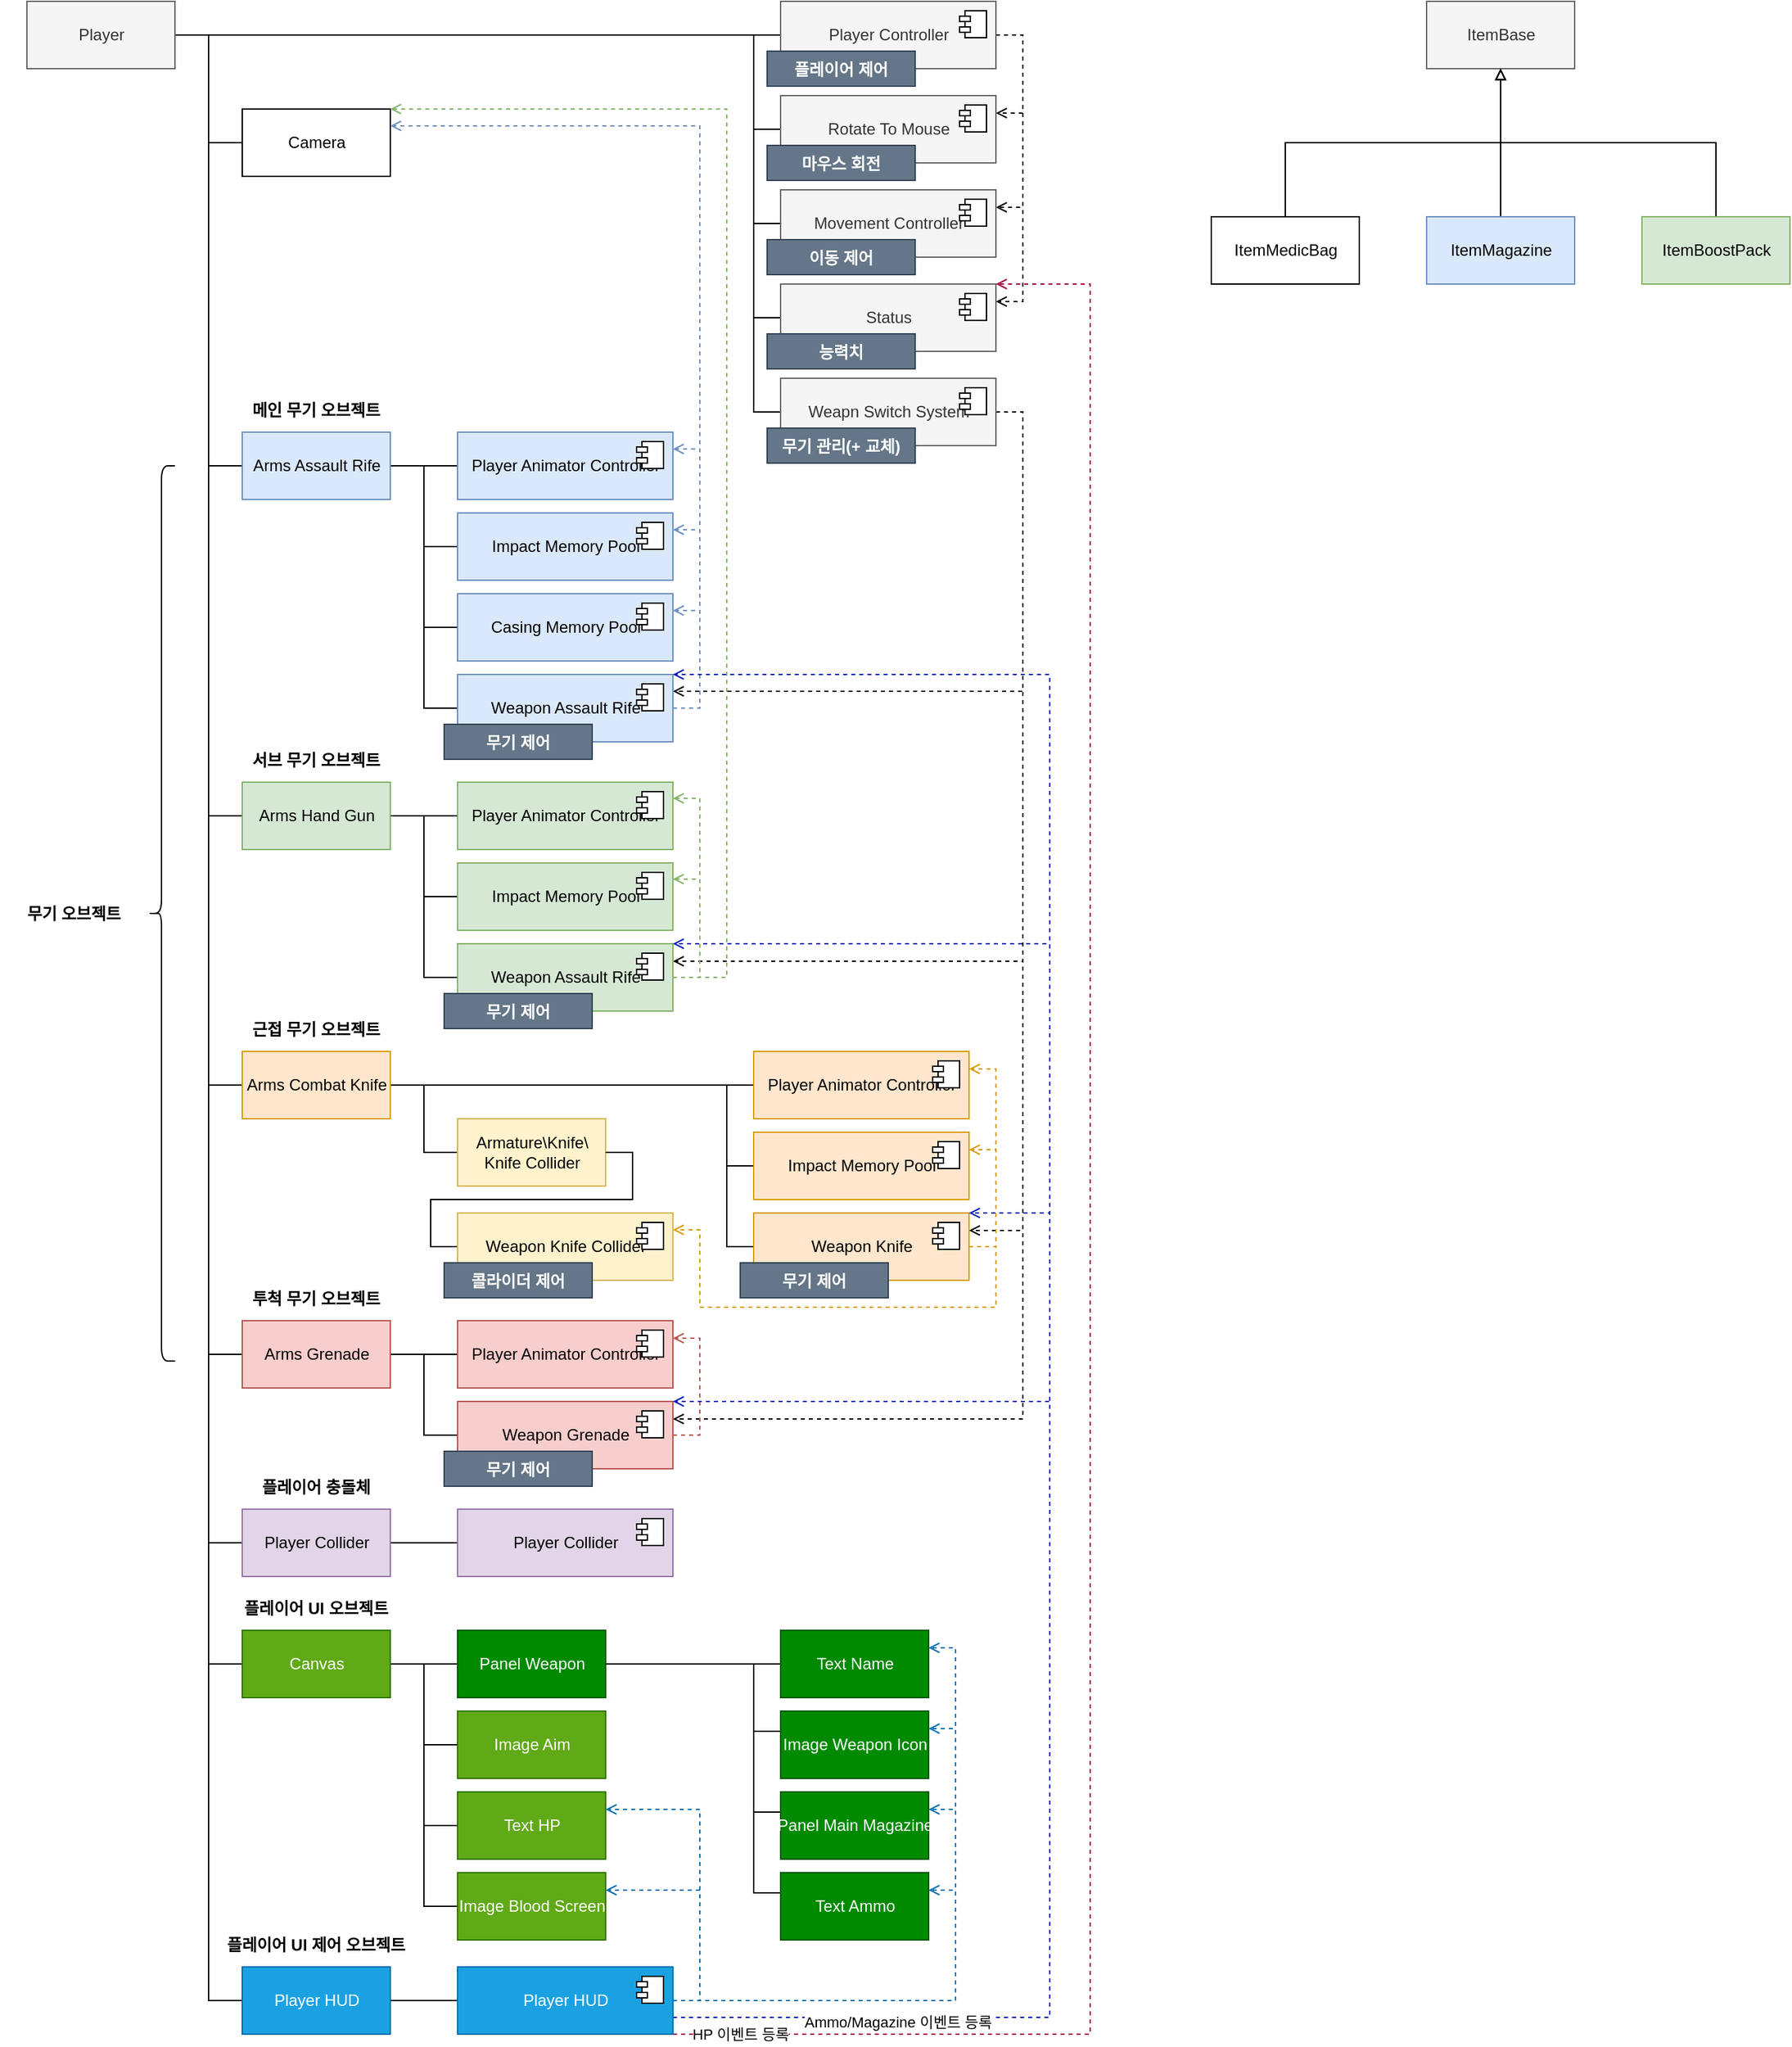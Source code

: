 <mxfile version="20.6.2" type="device" pages="4"><diagram id="qUQc55KJabGa7f-qfsHJ" name="게임 오브젝트 구성도"><mxGraphModel dx="1404" dy="816" grid="1" gridSize="10" guides="1" tooltips="1" connect="1" arrows="1" fold="1" page="1" pageScale="1" pageWidth="850" pageHeight="1100" math="0" shadow="0"><root><mxCell id="0"/><mxCell id="1" parent="0"/><mxCell id="IEuQbx77zbO7uIVOdJjb-29" style="edgeStyle=orthogonalEdgeStyle;rounded=0;orthogonalLoop=1;jettySize=auto;html=1;entryX=0;entryY=0.5;entryDx=0;entryDy=0;endArrow=none;endFill=0;" parent="1" source="bsdsmMTjqc5PCTdL3h5b-1" target="IEuQbx77zbO7uIVOdJjb-28" edge="1"><mxGeometry relative="1" as="geometry"/></mxCell><mxCell id="IEuQbx77zbO7uIVOdJjb-30" style="edgeStyle=orthogonalEdgeStyle;rounded=0;orthogonalLoop=1;jettySize=auto;html=1;entryX=0;entryY=0.5;entryDx=0;entryDy=0;endArrow=none;endFill=0;" parent="1" source="bsdsmMTjqc5PCTdL3h5b-1" target="IEuQbx77zbO7uIVOdJjb-1" edge="1"><mxGeometry relative="1" as="geometry"/></mxCell><mxCell id="IEuQbx77zbO7uIVOdJjb-31" style="edgeStyle=orthogonalEdgeStyle;rounded=0;orthogonalLoop=1;jettySize=auto;html=1;entryX=0;entryY=0.5;entryDx=0;entryDy=0;endArrow=none;endFill=0;" parent="1" source="bsdsmMTjqc5PCTdL3h5b-1" target="IEuQbx77zbO7uIVOdJjb-2" edge="1"><mxGeometry relative="1" as="geometry"/></mxCell><mxCell id="IEuQbx77zbO7uIVOdJjb-32" style="edgeStyle=orthogonalEdgeStyle;rounded=0;orthogonalLoop=1;jettySize=auto;html=1;entryX=0;entryY=0.5;entryDx=0;entryDy=0;endArrow=none;endFill=0;" parent="1" source="bsdsmMTjqc5PCTdL3h5b-1" target="IEuQbx77zbO7uIVOdJjb-3" edge="1"><mxGeometry relative="1" as="geometry"/></mxCell><mxCell id="IEuQbx77zbO7uIVOdJjb-33" style="edgeStyle=orthogonalEdgeStyle;rounded=0;orthogonalLoop=1;jettySize=auto;html=1;entryX=0;entryY=0.5;entryDx=0;entryDy=0;endArrow=none;endFill=0;" parent="1" source="bsdsmMTjqc5PCTdL3h5b-1" target="IEuQbx77zbO7uIVOdJjb-4" edge="1"><mxGeometry relative="1" as="geometry"/></mxCell><mxCell id="IEuQbx77zbO7uIVOdJjb-34" style="edgeStyle=orthogonalEdgeStyle;rounded=0;orthogonalLoop=1;jettySize=auto;html=1;entryX=0;entryY=0.5;entryDx=0;entryDy=0;endArrow=none;endFill=0;" parent="1" source="bsdsmMTjqc5PCTdL3h5b-1" target="IEuQbx77zbO7uIVOdJjb-5" edge="1"><mxGeometry relative="1" as="geometry"/></mxCell><mxCell id="IEuQbx77zbO7uIVOdJjb-35" style="edgeStyle=orthogonalEdgeStyle;rounded=0;orthogonalLoop=1;jettySize=auto;html=1;entryX=0;entryY=0.5;entryDx=0;entryDy=0;endArrow=none;endFill=0;" parent="1" source="bsdsmMTjqc5PCTdL3h5b-1" target="IEuQbx77zbO7uIVOdJjb-6" edge="1"><mxGeometry relative="1" as="geometry"/></mxCell><mxCell id="IEuQbx77zbO7uIVOdJjb-36" style="edgeStyle=orthogonalEdgeStyle;rounded=0;orthogonalLoop=1;jettySize=auto;html=1;entryX=0;entryY=0.5;entryDx=0;entryDy=0;endArrow=none;endFill=0;" parent="1" source="bsdsmMTjqc5PCTdL3h5b-1" target="IEuQbx77zbO7uIVOdJjb-7" edge="1"><mxGeometry relative="1" as="geometry"/></mxCell><mxCell id="IEuQbx77zbO7uIVOdJjb-39" style="edgeStyle=orthogonalEdgeStyle;rounded=0;orthogonalLoop=1;jettySize=auto;html=1;entryX=0;entryY=0.5;entryDx=0;entryDy=0;endArrow=none;endFill=0;" parent="1" source="bsdsmMTjqc5PCTdL3h5b-1" target="IEuQbx77zbO7uIVOdJjb-37" edge="1"><mxGeometry relative="1" as="geometry"/></mxCell><mxCell id="IEuQbx77zbO7uIVOdJjb-48" style="edgeStyle=orthogonalEdgeStyle;rounded=0;orthogonalLoop=1;jettySize=auto;html=1;entryX=0;entryY=0.5;entryDx=0;entryDy=0;endArrow=none;endFill=0;" parent="1" source="bsdsmMTjqc5PCTdL3h5b-1" target="IEuQbx77zbO7uIVOdJjb-40" edge="1"><mxGeometry relative="1" as="geometry"><Array as="points"><mxPoint x="580" y="65"/><mxPoint x="580" y="135"/></Array></mxGeometry></mxCell><mxCell id="IEuQbx77zbO7uIVOdJjb-49" style="edgeStyle=orthogonalEdgeStyle;rounded=0;orthogonalLoop=1;jettySize=auto;html=1;entryX=0;entryY=0.5;entryDx=0;entryDy=0;endArrow=none;endFill=0;" parent="1" source="bsdsmMTjqc5PCTdL3h5b-1" target="IEuQbx77zbO7uIVOdJjb-42" edge="1"><mxGeometry relative="1" as="geometry"><Array as="points"><mxPoint x="580" y="65"/><mxPoint x="580" y="205"/></Array></mxGeometry></mxCell><mxCell id="IEuQbx77zbO7uIVOdJjb-50" style="edgeStyle=orthogonalEdgeStyle;rounded=0;orthogonalLoop=1;jettySize=auto;html=1;entryX=0;entryY=0.5;entryDx=0;entryDy=0;endArrow=none;endFill=0;" parent="1" source="bsdsmMTjqc5PCTdL3h5b-1" target="IEuQbx77zbO7uIVOdJjb-44" edge="1"><mxGeometry relative="1" as="geometry"><Array as="points"><mxPoint x="580" y="65"/><mxPoint x="580" y="275"/></Array></mxGeometry></mxCell><mxCell id="IEuQbx77zbO7uIVOdJjb-51" style="edgeStyle=orthogonalEdgeStyle;rounded=0;orthogonalLoop=1;jettySize=auto;html=1;entryX=0;entryY=0.5;entryDx=0;entryDy=0;endArrow=none;endFill=0;" parent="1" source="bsdsmMTjqc5PCTdL3h5b-1" target="IEuQbx77zbO7uIVOdJjb-46" edge="1"><mxGeometry relative="1" as="geometry"><Array as="points"><mxPoint x="580" y="65"/><mxPoint x="580" y="345"/></Array></mxGeometry></mxCell><mxCell id="bsdsmMTjqc5PCTdL3h5b-1" value="Player" style="html=1;fillColor=#f5f5f5;fontColor=#333333;strokeColor=#666666;" parent="1" vertex="1"><mxGeometry x="40" y="40" width="110" height="50" as="geometry"/></mxCell><mxCell id="IEuQbx77zbO7uIVOdJjb-56" style="edgeStyle=orthogonalEdgeStyle;rounded=0;orthogonalLoop=1;jettySize=auto;html=1;entryX=0;entryY=0.5;entryDx=0;entryDy=0;endArrow=none;endFill=0;" parent="1" source="IEuQbx77zbO7uIVOdJjb-1" target="IEuQbx77zbO7uIVOdJjb-54" edge="1"><mxGeometry relative="1" as="geometry"/></mxCell><mxCell id="IEuQbx77zbO7uIVOdJjb-63" style="edgeStyle=orthogonalEdgeStyle;rounded=0;orthogonalLoop=1;jettySize=auto;html=1;exitX=1;exitY=0.5;exitDx=0;exitDy=0;entryX=0;entryY=0.5;entryDx=0;entryDy=0;endArrow=none;endFill=0;" parent="1" source="IEuQbx77zbO7uIVOdJjb-1" target="IEuQbx77zbO7uIVOdJjb-57" edge="1"><mxGeometry relative="1" as="geometry"/></mxCell><mxCell id="IEuQbx77zbO7uIVOdJjb-64" style="edgeStyle=orthogonalEdgeStyle;rounded=0;orthogonalLoop=1;jettySize=auto;html=1;exitX=1;exitY=0.5;exitDx=0;exitDy=0;entryX=0;entryY=0.5;entryDx=0;entryDy=0;endArrow=none;endFill=0;" parent="1" source="IEuQbx77zbO7uIVOdJjb-1" target="IEuQbx77zbO7uIVOdJjb-59" edge="1"><mxGeometry relative="1" as="geometry"/></mxCell><mxCell id="IEuQbx77zbO7uIVOdJjb-65" style="edgeStyle=orthogonalEdgeStyle;rounded=0;orthogonalLoop=1;jettySize=auto;html=1;exitX=1;exitY=0.5;exitDx=0;exitDy=0;entryX=0;entryY=0.5;entryDx=0;entryDy=0;endArrow=none;endFill=0;" parent="1" source="IEuQbx77zbO7uIVOdJjb-1" target="IEuQbx77zbO7uIVOdJjb-61" edge="1"><mxGeometry relative="1" as="geometry"/></mxCell><mxCell id="IEuQbx77zbO7uIVOdJjb-1" value="Arms Assault Rife" style="html=1;fillColor=#dae8fc;strokeColor=#6c8ebf;" parent="1" vertex="1"><mxGeometry x="200" y="360" width="110" height="50" as="geometry"/></mxCell><mxCell id="IEuQbx77zbO7uIVOdJjb-72" style="edgeStyle=orthogonalEdgeStyle;rounded=0;orthogonalLoop=1;jettySize=auto;html=1;exitX=1;exitY=0.5;exitDx=0;exitDy=0;entryX=0;entryY=0.5;entryDx=0;entryDy=0;endArrow=none;endFill=0;" parent="1" source="IEuQbx77zbO7uIVOdJjb-2" target="IEuQbx77zbO7uIVOdJjb-66" edge="1"><mxGeometry relative="1" as="geometry"/></mxCell><mxCell id="IEuQbx77zbO7uIVOdJjb-73" style="edgeStyle=orthogonalEdgeStyle;rounded=0;orthogonalLoop=1;jettySize=auto;html=1;exitX=1;exitY=0.5;exitDx=0;exitDy=0;entryX=0;entryY=0.5;entryDx=0;entryDy=0;endArrow=none;endFill=0;" parent="1" source="IEuQbx77zbO7uIVOdJjb-2" target="IEuQbx77zbO7uIVOdJjb-68" edge="1"><mxGeometry relative="1" as="geometry"/></mxCell><mxCell id="IEuQbx77zbO7uIVOdJjb-74" style="edgeStyle=orthogonalEdgeStyle;rounded=0;orthogonalLoop=1;jettySize=auto;html=1;exitX=1;exitY=0.5;exitDx=0;exitDy=0;entryX=0;entryY=0.5;entryDx=0;entryDy=0;endArrow=none;endFill=0;" parent="1" source="IEuQbx77zbO7uIVOdJjb-2" target="IEuQbx77zbO7uIVOdJjb-70" edge="1"><mxGeometry relative="1" as="geometry"/></mxCell><mxCell id="IEuQbx77zbO7uIVOdJjb-2" value="Arms Hand Gun" style="html=1;fillColor=#d5e8d4;strokeColor=#82b366;" parent="1" vertex="1"><mxGeometry x="200" y="620" width="110" height="50" as="geometry"/></mxCell><mxCell id="IEuQbx77zbO7uIVOdJjb-85" style="edgeStyle=orthogonalEdgeStyle;rounded=0;orthogonalLoop=1;jettySize=auto;html=1;exitX=1;exitY=0.5;exitDx=0;exitDy=0;entryX=0;entryY=0.5;entryDx=0;entryDy=0;endArrow=none;endFill=0;" parent="1" source="IEuQbx77zbO7uIVOdJjb-3" target="IEuQbx77zbO7uIVOdJjb-77" edge="1"><mxGeometry relative="1" as="geometry"/></mxCell><mxCell id="IEuQbx77zbO7uIVOdJjb-86" style="edgeStyle=orthogonalEdgeStyle;rounded=0;orthogonalLoop=1;jettySize=auto;html=1;exitX=1;exitY=0.5;exitDx=0;exitDy=0;entryX=0;entryY=0.5;entryDx=0;entryDy=0;endArrow=none;endFill=0;" parent="1" source="IEuQbx77zbO7uIVOdJjb-3" target="IEuQbx77zbO7uIVOdJjb-81" edge="1"><mxGeometry relative="1" as="geometry"><Array as="points"><mxPoint x="560" y="845"/><mxPoint x="560" y="905"/></Array></mxGeometry></mxCell><mxCell id="IEuQbx77zbO7uIVOdJjb-87" style="edgeStyle=orthogonalEdgeStyle;rounded=0;orthogonalLoop=1;jettySize=auto;html=1;exitX=1;exitY=0.5;exitDx=0;exitDy=0;entryX=0;entryY=0.5;entryDx=0;entryDy=0;endArrow=none;endFill=0;" parent="1" source="IEuQbx77zbO7uIVOdJjb-3" target="IEuQbx77zbO7uIVOdJjb-83" edge="1"><mxGeometry relative="1" as="geometry"><Array as="points"><mxPoint x="560" y="845"/><mxPoint x="560" y="965"/></Array></mxGeometry></mxCell><mxCell id="IEuQbx77zbO7uIVOdJjb-135" style="edgeStyle=orthogonalEdgeStyle;rounded=0;orthogonalLoop=1;jettySize=auto;html=1;exitX=1;exitY=0.5;exitDx=0;exitDy=0;entryX=0;entryY=0.5;entryDx=0;entryDy=0;endArrow=none;endFill=0;" parent="1" source="IEuQbx77zbO7uIVOdJjb-3" target="IEuQbx77zbO7uIVOdJjb-134" edge="1"><mxGeometry relative="1" as="geometry"/></mxCell><mxCell id="IEuQbx77zbO7uIVOdJjb-3" value="Arms Combat Knife" style="html=1;fillColor=#ffe6cc;strokeColor=#d79b00;" parent="1" vertex="1"><mxGeometry x="200" y="820" width="110" height="50" as="geometry"/></mxCell><mxCell id="IEuQbx77zbO7uIVOdJjb-92" style="edgeStyle=orthogonalEdgeStyle;rounded=0;orthogonalLoop=1;jettySize=auto;html=1;exitX=1;exitY=0.5;exitDx=0;exitDy=0;entryX=0;entryY=0.5;entryDx=0;entryDy=0;endArrow=none;endFill=0;" parent="1" source="IEuQbx77zbO7uIVOdJjb-4" target="IEuQbx77zbO7uIVOdJjb-88" edge="1"><mxGeometry relative="1" as="geometry"/></mxCell><mxCell id="IEuQbx77zbO7uIVOdJjb-93" style="edgeStyle=orthogonalEdgeStyle;rounded=0;orthogonalLoop=1;jettySize=auto;html=1;exitX=1;exitY=0.5;exitDx=0;exitDy=0;entryX=0;entryY=0.5;entryDx=0;entryDy=0;endArrow=none;endFill=0;" parent="1" source="IEuQbx77zbO7uIVOdJjb-4" target="IEuQbx77zbO7uIVOdJjb-90" edge="1"><mxGeometry relative="1" as="geometry"/></mxCell><mxCell id="IEuQbx77zbO7uIVOdJjb-4" value="Arms Grenade" style="html=1;fillColor=#f8cecc;strokeColor=#b85450;" parent="1" vertex="1"><mxGeometry x="200" y="1020" width="110" height="50" as="geometry"/></mxCell><mxCell id="IEuQbx77zbO7uIVOdJjb-100" style="edgeStyle=orthogonalEdgeStyle;rounded=0;orthogonalLoop=1;jettySize=auto;html=1;exitX=1;exitY=0.5;exitDx=0;exitDy=0;entryX=0;entryY=0.5;entryDx=0;entryDy=0;endArrow=none;endFill=0;" parent="1" source="IEuQbx77zbO7uIVOdJjb-5" target="IEuQbx77zbO7uIVOdJjb-94" edge="1"><mxGeometry relative="1" as="geometry"/></mxCell><mxCell id="IEuQbx77zbO7uIVOdJjb-5" value="Player Collider" style="html=1;fillColor=#e1d5e7;strokeColor=#9673a6;" parent="1" vertex="1"><mxGeometry x="200" y="1160" width="110" height="50" as="geometry"/></mxCell><mxCell id="IEuQbx77zbO7uIVOdJjb-20" style="edgeStyle=orthogonalEdgeStyle;rounded=0;orthogonalLoop=1;jettySize=auto;html=1;exitX=1;exitY=0.5;exitDx=0;exitDy=0;entryX=0;entryY=0.5;entryDx=0;entryDy=0;endArrow=none;endFill=0;" parent="1" source="IEuQbx77zbO7uIVOdJjb-6" target="IEuQbx77zbO7uIVOdJjb-9" edge="1"><mxGeometry relative="1" as="geometry"/></mxCell><mxCell id="IEuQbx77zbO7uIVOdJjb-21" style="edgeStyle=orthogonalEdgeStyle;rounded=0;orthogonalLoop=1;jettySize=auto;html=1;entryX=0;entryY=0.5;entryDx=0;entryDy=0;endArrow=none;endFill=0;" parent="1" source="IEuQbx77zbO7uIVOdJjb-6" target="IEuQbx77zbO7uIVOdJjb-10" edge="1"><mxGeometry relative="1" as="geometry"/></mxCell><mxCell id="IEuQbx77zbO7uIVOdJjb-22" style="edgeStyle=orthogonalEdgeStyle;rounded=0;orthogonalLoop=1;jettySize=auto;html=1;entryX=0;entryY=0.5;entryDx=0;entryDy=0;endArrow=none;endFill=0;" parent="1" source="IEuQbx77zbO7uIVOdJjb-6" target="IEuQbx77zbO7uIVOdJjb-11" edge="1"><mxGeometry relative="1" as="geometry"/></mxCell><mxCell id="IEuQbx77zbO7uIVOdJjb-23" style="edgeStyle=orthogonalEdgeStyle;rounded=0;orthogonalLoop=1;jettySize=auto;html=1;entryX=0;entryY=0.5;entryDx=0;entryDy=0;endArrow=none;endFill=0;" parent="1" source="IEuQbx77zbO7uIVOdJjb-6" target="IEuQbx77zbO7uIVOdJjb-12" edge="1"><mxGeometry relative="1" as="geometry"/></mxCell><mxCell id="IEuQbx77zbO7uIVOdJjb-6" value="Canvas" style="html=1;fillColor=#60a917;fontColor=#ffffff;strokeColor=#2D7600;" parent="1" vertex="1"><mxGeometry x="200" y="1250" width="110" height="50" as="geometry"/></mxCell><mxCell id="IEuQbx77zbO7uIVOdJjb-99" style="edgeStyle=orthogonalEdgeStyle;rounded=0;orthogonalLoop=1;jettySize=auto;html=1;exitX=1;exitY=0.5;exitDx=0;exitDy=0;entryX=0;entryY=0.5;entryDx=0;entryDy=0;endArrow=none;endFill=0;" parent="1" source="IEuQbx77zbO7uIVOdJjb-7" target="IEuQbx77zbO7uIVOdJjb-97" edge="1"><mxGeometry relative="1" as="geometry"/></mxCell><mxCell id="IEuQbx77zbO7uIVOdJjb-7" value="Player HUD" style="html=1;fillColor=#1ba1e2;fontColor=#ffffff;strokeColor=#006EAF;" parent="1" vertex="1"><mxGeometry x="200" y="1500" width="110" height="50" as="geometry"/></mxCell><mxCell id="IEuQbx77zbO7uIVOdJjb-24" style="edgeStyle=orthogonalEdgeStyle;rounded=0;orthogonalLoop=1;jettySize=auto;html=1;entryX=0;entryY=0.5;entryDx=0;entryDy=0;endArrow=none;endFill=0;" parent="1" source="IEuQbx77zbO7uIVOdJjb-9" target="IEuQbx77zbO7uIVOdJjb-13" edge="1"><mxGeometry relative="1" as="geometry"/></mxCell><mxCell id="IEuQbx77zbO7uIVOdJjb-25" style="edgeStyle=orthogonalEdgeStyle;rounded=0;orthogonalLoop=1;jettySize=auto;html=1;entryX=0;entryY=0.5;entryDx=0;entryDy=0;endArrow=none;endFill=0;" parent="1" source="IEuQbx77zbO7uIVOdJjb-9" target="IEuQbx77zbO7uIVOdJjb-14" edge="1"><mxGeometry relative="1" as="geometry"><Array as="points"><mxPoint x="580" y="1275"/><mxPoint x="580" y="1325"/><mxPoint x="600" y="1325"/></Array></mxGeometry></mxCell><mxCell id="IEuQbx77zbO7uIVOdJjb-26" style="edgeStyle=orthogonalEdgeStyle;rounded=0;orthogonalLoop=1;jettySize=auto;html=1;entryX=0;entryY=0.5;entryDx=0;entryDy=0;endArrow=none;endFill=0;" parent="1" source="IEuQbx77zbO7uIVOdJjb-9" target="IEuQbx77zbO7uIVOdJjb-15" edge="1"><mxGeometry relative="1" as="geometry"><Array as="points"><mxPoint x="580" y="1275"/><mxPoint x="580" y="1385"/><mxPoint x="600" y="1385"/></Array></mxGeometry></mxCell><mxCell id="IEuQbx77zbO7uIVOdJjb-27" style="edgeStyle=orthogonalEdgeStyle;rounded=0;orthogonalLoop=1;jettySize=auto;html=1;entryX=0;entryY=0.5;entryDx=0;entryDy=0;endArrow=none;endFill=0;" parent="1" source="IEuQbx77zbO7uIVOdJjb-9" target="IEuQbx77zbO7uIVOdJjb-16" edge="1"><mxGeometry relative="1" as="geometry"><Array as="points"><mxPoint x="580" y="1275"/><mxPoint x="580" y="1445"/><mxPoint x="600" y="1445"/></Array></mxGeometry></mxCell><mxCell id="IEuQbx77zbO7uIVOdJjb-9" value="Panel Weapon" style="html=1;fillColor=#008a00;fontColor=#ffffff;strokeColor=#005700;" parent="1" vertex="1"><mxGeometry x="360" y="1250" width="110" height="50" as="geometry"/></mxCell><mxCell id="IEuQbx77zbO7uIVOdJjb-10" value="Image Aim" style="html=1;fillColor=#60a917;fontColor=#ffffff;strokeColor=#2D7600;" parent="1" vertex="1"><mxGeometry x="360" y="1310" width="110" height="50" as="geometry"/></mxCell><mxCell id="IEuQbx77zbO7uIVOdJjb-11" value="Text HP" style="html=1;fillColor=#60a917;fontColor=#ffffff;strokeColor=#2D7600;" parent="1" vertex="1"><mxGeometry x="360" y="1370" width="110" height="50" as="geometry"/></mxCell><mxCell id="IEuQbx77zbO7uIVOdJjb-12" value="Image Blood Screen" style="html=1;fillColor=#60a917;fontColor=#ffffff;strokeColor=#2D7600;" parent="1" vertex="1"><mxGeometry x="360" y="1430" width="110" height="50" as="geometry"/></mxCell><mxCell id="IEuQbx77zbO7uIVOdJjb-13" value="Text Name" style="html=1;fillColor=#008a00;fontColor=#ffffff;strokeColor=#005700;" parent="1" vertex="1"><mxGeometry x="600" y="1250" width="110" height="50" as="geometry"/></mxCell><mxCell id="IEuQbx77zbO7uIVOdJjb-14" value="Image Weapon Icon" style="html=1;fillColor=#008a00;fontColor=#ffffff;strokeColor=#005700;" parent="1" vertex="1"><mxGeometry x="600" y="1310" width="110" height="50" as="geometry"/></mxCell><mxCell id="IEuQbx77zbO7uIVOdJjb-15" value="Panel Main Magazine" style="html=1;fillColor=#008a00;fontColor=#ffffff;strokeColor=#005700;" parent="1" vertex="1"><mxGeometry x="600" y="1370" width="110" height="50" as="geometry"/></mxCell><mxCell id="IEuQbx77zbO7uIVOdJjb-16" value="Text Ammo" style="html=1;fillColor=#008a00;fontColor=#ffffff;strokeColor=#005700;" parent="1" vertex="1"><mxGeometry x="600" y="1430" width="110" height="50" as="geometry"/></mxCell><mxCell id="IEuQbx77zbO7uIVOdJjb-28" value="Camera" style="html=1;" parent="1" vertex="1"><mxGeometry x="200" y="120" width="110" height="50" as="geometry"/></mxCell><mxCell id="IEuQbx77zbO7uIVOdJjb-123" style="edgeStyle=orthogonalEdgeStyle;rounded=0;orthogonalLoop=1;jettySize=auto;html=1;exitX=1;exitY=0.5;exitDx=0;exitDy=0;entryX=1;entryY=0.25;entryDx=0;entryDy=0;dashed=1;endArrow=open;endFill=0;" parent="1" source="IEuQbx77zbO7uIVOdJjb-37" target="IEuQbx77zbO7uIVOdJjb-42" edge="1"><mxGeometry relative="1" as="geometry"><Array as="points"><mxPoint x="780" y="65"/><mxPoint x="780" y="193"/><mxPoint x="760" y="193"/></Array></mxGeometry></mxCell><mxCell id="IEuQbx77zbO7uIVOdJjb-124" style="edgeStyle=orthogonalEdgeStyle;rounded=0;orthogonalLoop=1;jettySize=auto;html=1;exitX=1;exitY=0.5;exitDx=0;exitDy=0;entryX=1;entryY=0.25;entryDx=0;entryDy=0;dashed=1;endArrow=open;endFill=0;" parent="1" source="IEuQbx77zbO7uIVOdJjb-37" target="IEuQbx77zbO7uIVOdJjb-44" edge="1"><mxGeometry relative="1" as="geometry"><Array as="points"><mxPoint x="780" y="65"/><mxPoint x="780" y="263"/><mxPoint x="760" y="263"/></Array></mxGeometry></mxCell><mxCell id="IEuQbx77zbO7uIVOdJjb-125" style="edgeStyle=orthogonalEdgeStyle;rounded=0;orthogonalLoop=1;jettySize=auto;html=1;exitX=1;exitY=0.5;exitDx=0;exitDy=0;entryX=1;entryY=0.25;entryDx=0;entryDy=0;dashed=1;endArrow=open;endFill=0;" parent="1" source="IEuQbx77zbO7uIVOdJjb-37" target="IEuQbx77zbO7uIVOdJjb-40" edge="1"><mxGeometry relative="1" as="geometry"><Array as="points"><mxPoint x="780" y="65"/><mxPoint x="780" y="123"/><mxPoint x="760" y="123"/></Array></mxGeometry></mxCell><mxCell id="IEuQbx77zbO7uIVOdJjb-37" value="Player Controller" style="html=1;dropTarget=0;fillColor=#f5f5f5;fontColor=#333333;strokeColor=#666666;" parent="1" vertex="1"><mxGeometry x="600" y="40" width="160" height="50" as="geometry"/></mxCell><mxCell id="IEuQbx77zbO7uIVOdJjb-38" value="" style="shape=module;jettyWidth=8;jettyHeight=4;" parent="IEuQbx77zbO7uIVOdJjb-37" vertex="1"><mxGeometry x="1" width="20" height="20" relative="1" as="geometry"><mxPoint x="-27" y="7" as="offset"/></mxGeometry></mxCell><mxCell id="IEuQbx77zbO7uIVOdJjb-40" value="Rotate To Mouse" style="html=1;dropTarget=0;fillColor=#f5f5f5;fontColor=#333333;strokeColor=#666666;" parent="1" vertex="1"><mxGeometry x="600" y="110" width="160" height="50" as="geometry"/></mxCell><mxCell id="IEuQbx77zbO7uIVOdJjb-41" value="" style="shape=module;jettyWidth=8;jettyHeight=4;" parent="IEuQbx77zbO7uIVOdJjb-40" vertex="1"><mxGeometry x="1" width="20" height="20" relative="1" as="geometry"><mxPoint x="-27" y="7" as="offset"/></mxGeometry></mxCell><mxCell id="IEuQbx77zbO7uIVOdJjb-42" value="Movement Controller" style="html=1;dropTarget=0;fillColor=#f5f5f5;fontColor=#333333;strokeColor=#666666;" parent="1" vertex="1"><mxGeometry x="600" y="180" width="160" height="50" as="geometry"/></mxCell><mxCell id="IEuQbx77zbO7uIVOdJjb-43" value="" style="shape=module;jettyWidth=8;jettyHeight=4;" parent="IEuQbx77zbO7uIVOdJjb-42" vertex="1"><mxGeometry x="1" width="20" height="20" relative="1" as="geometry"><mxPoint x="-27" y="7" as="offset"/></mxGeometry></mxCell><mxCell id="IEuQbx77zbO7uIVOdJjb-44" value="Status" style="html=1;dropTarget=0;fillColor=#f5f5f5;fontColor=#333333;strokeColor=#666666;" parent="1" vertex="1"><mxGeometry x="600" y="250" width="160" height="50" as="geometry"/></mxCell><mxCell id="IEuQbx77zbO7uIVOdJjb-45" value="" style="shape=module;jettyWidth=8;jettyHeight=4;" parent="IEuQbx77zbO7uIVOdJjb-44" vertex="1"><mxGeometry x="1" width="20" height="20" relative="1" as="geometry"><mxPoint x="-27" y="7" as="offset"/></mxGeometry></mxCell><mxCell id="IEuQbx77zbO7uIVOdJjb-117" style="edgeStyle=orthogonalEdgeStyle;rounded=0;orthogonalLoop=1;jettySize=auto;html=1;exitX=1;exitY=0.5;exitDx=0;exitDy=0;entryX=1;entryY=0.25;entryDx=0;entryDy=0;endArrow=open;endFill=0;dashed=1;" parent="1" source="IEuQbx77zbO7uIVOdJjb-46" target="IEuQbx77zbO7uIVOdJjb-59" edge="1"><mxGeometry relative="1" as="geometry"><Array as="points"><mxPoint x="780" y="345"/><mxPoint x="780" y="553"/></Array></mxGeometry></mxCell><mxCell id="IEuQbx77zbO7uIVOdJjb-118" style="edgeStyle=orthogonalEdgeStyle;rounded=0;orthogonalLoop=1;jettySize=auto;html=1;exitX=1;exitY=0.5;exitDx=0;exitDy=0;dashed=1;endArrow=open;endFill=0;entryX=1;entryY=0.25;entryDx=0;entryDy=0;" parent="1" source="IEuQbx77zbO7uIVOdJjb-46" target="IEuQbx77zbO7uIVOdJjb-70" edge="1"><mxGeometry relative="1" as="geometry"><mxPoint x="650" y="760" as="targetPoint"/><Array as="points"><mxPoint x="780" y="345"/><mxPoint x="780" y="753"/><mxPoint x="520" y="753"/></Array></mxGeometry></mxCell><mxCell id="IEuQbx77zbO7uIVOdJjb-119" style="edgeStyle=orthogonalEdgeStyle;rounded=0;orthogonalLoop=1;jettySize=auto;html=1;exitX=1;exitY=0.5;exitDx=0;exitDy=0;entryX=1;entryY=0.25;entryDx=0;entryDy=0;dashed=1;endArrow=open;endFill=0;" parent="1" source="IEuQbx77zbO7uIVOdJjb-46" target="IEuQbx77zbO7uIVOdJjb-83" edge="1"><mxGeometry relative="1" as="geometry"><Array as="points"><mxPoint x="780" y="345"/><mxPoint x="780" y="953"/><mxPoint x="740" y="953"/></Array></mxGeometry></mxCell><mxCell id="IEuQbx77zbO7uIVOdJjb-120" style="edgeStyle=orthogonalEdgeStyle;rounded=0;orthogonalLoop=1;jettySize=auto;html=1;exitX=1;exitY=0.5;exitDx=0;exitDy=0;dashed=1;endArrow=open;endFill=0;entryX=1;entryY=0.25;entryDx=0;entryDy=0;" parent="1" source="IEuQbx77zbO7uIVOdJjb-46" target="IEuQbx77zbO7uIVOdJjb-90" edge="1"><mxGeometry relative="1" as="geometry"><mxPoint x="700" y="1060" as="targetPoint"/><Array as="points"><mxPoint x="780" y="345"/><mxPoint x="780" y="1093"/><mxPoint x="520" y="1093"/></Array></mxGeometry></mxCell><mxCell id="IEuQbx77zbO7uIVOdJjb-46" value="Weapn Switch System" style="html=1;dropTarget=0;fillColor=#f5f5f5;fontColor=#333333;strokeColor=#666666;" parent="1" vertex="1"><mxGeometry x="600" y="320" width="160" height="50" as="geometry"/></mxCell><mxCell id="IEuQbx77zbO7uIVOdJjb-47" value="" style="shape=module;jettyWidth=8;jettyHeight=4;" parent="IEuQbx77zbO7uIVOdJjb-46" vertex="1"><mxGeometry x="1" width="20" height="20" relative="1" as="geometry"><mxPoint x="-27" y="7" as="offset"/></mxGeometry></mxCell><mxCell id="IEuQbx77zbO7uIVOdJjb-54" value="Player Animator Controller" style="html=1;dropTarget=0;fillColor=#dae8fc;strokeColor=#6c8ebf;" parent="1" vertex="1"><mxGeometry x="360" y="360" width="160" height="50" as="geometry"/></mxCell><mxCell id="IEuQbx77zbO7uIVOdJjb-55" value="" style="shape=module;jettyWidth=8;jettyHeight=4;" parent="IEuQbx77zbO7uIVOdJjb-54" vertex="1"><mxGeometry x="1" width="20" height="20" relative="1" as="geometry"><mxPoint x="-27" y="7" as="offset"/></mxGeometry></mxCell><mxCell id="IEuQbx77zbO7uIVOdJjb-57" value="Impact Memory Pool" style="html=1;dropTarget=0;fillColor=#dae8fc;strokeColor=#6c8ebf;" parent="1" vertex="1"><mxGeometry x="360" y="420" width="160" height="50" as="geometry"/></mxCell><mxCell id="IEuQbx77zbO7uIVOdJjb-58" value="" style="shape=module;jettyWidth=8;jettyHeight=4;" parent="IEuQbx77zbO7uIVOdJjb-57" vertex="1"><mxGeometry x="1" width="20" height="20" relative="1" as="geometry"><mxPoint x="-27" y="7" as="offset"/></mxGeometry></mxCell><mxCell id="IEuQbx77zbO7uIVOdJjb-126" style="edgeStyle=orthogonalEdgeStyle;rounded=0;orthogonalLoop=1;jettySize=auto;html=1;exitX=1;exitY=0.5;exitDx=0;exitDy=0;entryX=1;entryY=0.25;entryDx=0;entryDy=0;dashed=1;endArrow=open;endFill=0;fillColor=#dae8fc;strokeColor=#6c8ebf;" parent="1" source="IEuQbx77zbO7uIVOdJjb-59" target="IEuQbx77zbO7uIVOdJjb-57" edge="1"><mxGeometry relative="1" as="geometry"><Array as="points"><mxPoint x="540" y="565"/><mxPoint x="540" y="433"/></Array></mxGeometry></mxCell><mxCell id="IEuQbx77zbO7uIVOdJjb-127" style="edgeStyle=orthogonalEdgeStyle;rounded=0;orthogonalLoop=1;jettySize=auto;html=1;entryX=1;entryY=0.25;entryDx=0;entryDy=0;dashed=1;endArrow=open;endFill=0;exitX=1;exitY=0.5;exitDx=0;exitDy=0;fillColor=#dae8fc;strokeColor=#6c8ebf;" parent="1" source="IEuQbx77zbO7uIVOdJjb-59" target="IEuQbx77zbO7uIVOdJjb-54" edge="1"><mxGeometry relative="1" as="geometry"><mxPoint x="630" y="580" as="sourcePoint"/><Array as="points"><mxPoint x="540" y="565"/><mxPoint x="540" y="373"/></Array></mxGeometry></mxCell><mxCell id="IEuQbx77zbO7uIVOdJjb-149" style="edgeStyle=orthogonalEdgeStyle;rounded=0;orthogonalLoop=1;jettySize=auto;html=1;exitX=1;exitY=0.5;exitDx=0;exitDy=0;entryX=1;entryY=0.25;entryDx=0;entryDy=0;dashed=1;endArrow=open;endFill=0;fillColor=#dae8fc;strokeColor=#6c8ebf;" parent="1" source="IEuQbx77zbO7uIVOdJjb-59" target="IEuQbx77zbO7uIVOdJjb-61" edge="1"><mxGeometry relative="1" as="geometry"/></mxCell><mxCell id="IEuQbx77zbO7uIVOdJjb-150" style="edgeStyle=orthogonalEdgeStyle;rounded=0;orthogonalLoop=1;jettySize=auto;html=1;exitX=1;exitY=0.5;exitDx=0;exitDy=0;dashed=1;endArrow=open;endFill=0;entryX=1;entryY=0.25;entryDx=0;entryDy=0;fillColor=#dae8fc;strokeColor=#6c8ebf;" parent="1" source="IEuQbx77zbO7uIVOdJjb-59" target="IEuQbx77zbO7uIVOdJjb-28" edge="1"><mxGeometry relative="1" as="geometry"><mxPoint x="400" y="230" as="targetPoint"/></mxGeometry></mxCell><mxCell id="IEuQbx77zbO7uIVOdJjb-59" value="Weapon Assault Rife" style="html=1;dropTarget=0;fillColor=#dae8fc;strokeColor=#6c8ebf;" parent="1" vertex="1"><mxGeometry x="360" y="540" width="160" height="50" as="geometry"/></mxCell><mxCell id="IEuQbx77zbO7uIVOdJjb-60" value="" style="shape=module;jettyWidth=8;jettyHeight=4;" parent="IEuQbx77zbO7uIVOdJjb-59" vertex="1"><mxGeometry x="1" width="20" height="20" relative="1" as="geometry"><mxPoint x="-27" y="7" as="offset"/></mxGeometry></mxCell><mxCell id="IEuQbx77zbO7uIVOdJjb-61" value="Casing Memory Pool" style="html=1;dropTarget=0;fillColor=#dae8fc;strokeColor=#6c8ebf;" parent="1" vertex="1"><mxGeometry x="360" y="480" width="160" height="50" as="geometry"/></mxCell><mxCell id="IEuQbx77zbO7uIVOdJjb-62" value="" style="shape=module;jettyWidth=8;jettyHeight=4;" parent="IEuQbx77zbO7uIVOdJjb-61" vertex="1"><mxGeometry x="1" width="20" height="20" relative="1" as="geometry"><mxPoint x="-27" y="7" as="offset"/></mxGeometry></mxCell><mxCell id="IEuQbx77zbO7uIVOdJjb-66" value="Player Animator Controller" style="html=1;dropTarget=0;fillColor=#d5e8d4;strokeColor=#82b366;" parent="1" vertex="1"><mxGeometry x="360" y="620" width="160" height="50" as="geometry"/></mxCell><mxCell id="IEuQbx77zbO7uIVOdJjb-67" value="" style="shape=module;jettyWidth=8;jettyHeight=4;" parent="IEuQbx77zbO7uIVOdJjb-66" vertex="1"><mxGeometry x="1" width="20" height="20" relative="1" as="geometry"><mxPoint x="-27" y="7" as="offset"/></mxGeometry></mxCell><mxCell id="IEuQbx77zbO7uIVOdJjb-68" value="Impact Memory Pool" style="html=1;dropTarget=0;fillColor=#d5e8d4;strokeColor=#82b366;" parent="1" vertex="1"><mxGeometry x="360" y="680" width="160" height="50" as="geometry"/></mxCell><mxCell id="IEuQbx77zbO7uIVOdJjb-69" value="" style="shape=module;jettyWidth=8;jettyHeight=4;" parent="IEuQbx77zbO7uIVOdJjb-68" vertex="1"><mxGeometry x="1" width="20" height="20" relative="1" as="geometry"><mxPoint x="-27" y="7" as="offset"/></mxGeometry></mxCell><mxCell id="IEuQbx77zbO7uIVOdJjb-129" style="edgeStyle=orthogonalEdgeStyle;rounded=0;orthogonalLoop=1;jettySize=auto;html=1;exitX=1;exitY=0.5;exitDx=0;exitDy=0;entryX=1;entryY=0.25;entryDx=0;entryDy=0;dashed=1;endArrow=open;endFill=0;fillColor=#d5e8d4;strokeColor=#82b366;" parent="1" source="IEuQbx77zbO7uIVOdJjb-70" target="IEuQbx77zbO7uIVOdJjb-66" edge="1"><mxGeometry relative="1" as="geometry"><Array as="points"><mxPoint x="540" y="765"/><mxPoint x="540" y="632"/><mxPoint x="520" y="632"/></Array></mxGeometry></mxCell><mxCell id="IEuQbx77zbO7uIVOdJjb-130" style="edgeStyle=orthogonalEdgeStyle;rounded=0;orthogonalLoop=1;jettySize=auto;html=1;exitX=1;exitY=0.5;exitDx=0;exitDy=0;entryX=1;entryY=0.25;entryDx=0;entryDy=0;dashed=1;endArrow=open;endFill=0;fillColor=#d5e8d4;strokeColor=#82b366;" parent="1" source="IEuQbx77zbO7uIVOdJjb-70" target="IEuQbx77zbO7uIVOdJjb-68" edge="1"><mxGeometry relative="1" as="geometry"><Array as="points"><mxPoint x="540" y="765"/><mxPoint x="540" y="692"/><mxPoint x="520" y="692"/></Array></mxGeometry></mxCell><mxCell id="IEuQbx77zbO7uIVOdJjb-151" style="edgeStyle=orthogonalEdgeStyle;rounded=0;orthogonalLoop=1;jettySize=auto;html=1;exitX=1;exitY=0.5;exitDx=0;exitDy=0;dashed=1;endArrow=open;endFill=0;entryX=1;entryY=0;entryDx=0;entryDy=0;fillColor=#d5e8d4;strokeColor=#82b366;" parent="1" source="IEuQbx77zbO7uIVOdJjb-70" target="IEuQbx77zbO7uIVOdJjb-28" edge="1"><mxGeometry relative="1" as="geometry"><mxPoint x="530" y="300" as="targetPoint"/><Array as="points"><mxPoint x="560" y="765"/><mxPoint x="560" y="120"/></Array></mxGeometry></mxCell><mxCell id="IEuQbx77zbO7uIVOdJjb-70" value="Weapon Assault Rife" style="html=1;dropTarget=0;fillColor=#d5e8d4;strokeColor=#82b366;" parent="1" vertex="1"><mxGeometry x="360" y="740" width="160" height="50" as="geometry"/></mxCell><mxCell id="IEuQbx77zbO7uIVOdJjb-71" value="" style="shape=module;jettyWidth=8;jettyHeight=4;" parent="IEuQbx77zbO7uIVOdJjb-70" vertex="1"><mxGeometry x="1" width="20" height="20" relative="1" as="geometry"><mxPoint x="-27" y="7" as="offset"/></mxGeometry></mxCell><mxCell id="IEuQbx77zbO7uIVOdJjb-77" value="Player Animator Controller" style="html=1;dropTarget=0;fillColor=#ffe6cc;strokeColor=#d79b00;" parent="1" vertex="1"><mxGeometry x="580" y="820" width="160" height="50" as="geometry"/></mxCell><mxCell id="IEuQbx77zbO7uIVOdJjb-78" value="" style="shape=module;jettyWidth=8;jettyHeight=4;" parent="IEuQbx77zbO7uIVOdJjb-77" vertex="1"><mxGeometry x="1" width="20" height="20" relative="1" as="geometry"><mxPoint x="-27" y="7" as="offset"/></mxGeometry></mxCell><mxCell id="IEuQbx77zbO7uIVOdJjb-81" value="Impact Memory Pool" style="html=1;dropTarget=0;fillColor=#ffe6cc;strokeColor=#d79b00;" parent="1" vertex="1"><mxGeometry x="580" y="880" width="160" height="50" as="geometry"/></mxCell><mxCell id="IEuQbx77zbO7uIVOdJjb-82" value="" style="shape=module;jettyWidth=8;jettyHeight=4;" parent="IEuQbx77zbO7uIVOdJjb-81" vertex="1"><mxGeometry x="1" width="20" height="20" relative="1" as="geometry"><mxPoint x="-27" y="7" as="offset"/></mxGeometry></mxCell><mxCell id="IEuQbx77zbO7uIVOdJjb-131" style="edgeStyle=orthogonalEdgeStyle;rounded=0;orthogonalLoop=1;jettySize=auto;html=1;exitX=1;exitY=0.5;exitDx=0;exitDy=0;entryX=1;entryY=0.25;entryDx=0;entryDy=0;dashed=1;endArrow=open;endFill=0;fillColor=#ffe6cc;strokeColor=#d79b00;" parent="1" source="IEuQbx77zbO7uIVOdJjb-83" target="IEuQbx77zbO7uIVOdJjb-81" edge="1"><mxGeometry relative="1" as="geometry"><Array as="points"><mxPoint x="760" y="965"/><mxPoint x="760" y="893"/><mxPoint x="740" y="893"/></Array></mxGeometry></mxCell><mxCell id="IEuQbx77zbO7uIVOdJjb-132" style="edgeStyle=orthogonalEdgeStyle;rounded=0;orthogonalLoop=1;jettySize=auto;html=1;exitX=1;exitY=0.5;exitDx=0;exitDy=0;entryX=1;entryY=0.25;entryDx=0;entryDy=0;dashed=1;endArrow=open;endFill=0;fillColor=#ffe6cc;strokeColor=#d79b00;" parent="1" source="IEuQbx77zbO7uIVOdJjb-83" target="IEuQbx77zbO7uIVOdJjb-77" edge="1"><mxGeometry relative="1" as="geometry"><Array as="points"><mxPoint x="760" y="965"/><mxPoint x="760" y="833"/><mxPoint x="740" y="833"/></Array></mxGeometry></mxCell><mxCell id="IEuQbx77zbO7uIVOdJjb-152" style="edgeStyle=orthogonalEdgeStyle;rounded=0;orthogonalLoop=1;jettySize=auto;html=1;exitX=1;exitY=0.5;exitDx=0;exitDy=0;entryX=1;entryY=0.25;entryDx=0;entryDy=0;dashed=1;endArrow=open;endFill=0;fillColor=#ffe6cc;strokeColor=#d79b00;" parent="1" source="IEuQbx77zbO7uIVOdJjb-83" target="IEuQbx77zbO7uIVOdJjb-136" edge="1"><mxGeometry relative="1" as="geometry"><Array as="points"><mxPoint x="760" y="965"/><mxPoint x="760" y="1010"/><mxPoint x="540" y="1010"/><mxPoint x="540" y="953"/></Array></mxGeometry></mxCell><mxCell id="IEuQbx77zbO7uIVOdJjb-83" value="Weapon Knife" style="html=1;dropTarget=0;fillColor=#ffe6cc;strokeColor=#d79b00;" parent="1" vertex="1"><mxGeometry x="580" y="940" width="160" height="50" as="geometry"/></mxCell><mxCell id="IEuQbx77zbO7uIVOdJjb-84" value="" style="shape=module;jettyWidth=8;jettyHeight=4;" parent="IEuQbx77zbO7uIVOdJjb-83" vertex="1"><mxGeometry x="1" width="20" height="20" relative="1" as="geometry"><mxPoint x="-27" y="7" as="offset"/></mxGeometry></mxCell><mxCell id="IEuQbx77zbO7uIVOdJjb-88" value="Player Animator Controller" style="html=1;dropTarget=0;fillColor=#f8cecc;strokeColor=#b85450;" parent="1" vertex="1"><mxGeometry x="360" y="1020" width="160" height="50" as="geometry"/></mxCell><mxCell id="IEuQbx77zbO7uIVOdJjb-89" value="" style="shape=module;jettyWidth=8;jettyHeight=4;" parent="IEuQbx77zbO7uIVOdJjb-88" vertex="1"><mxGeometry x="1" width="20" height="20" relative="1" as="geometry"><mxPoint x="-27" y="7" as="offset"/></mxGeometry></mxCell><mxCell id="IEuQbx77zbO7uIVOdJjb-133" style="edgeStyle=orthogonalEdgeStyle;rounded=0;orthogonalLoop=1;jettySize=auto;html=1;exitX=1;exitY=0.5;exitDx=0;exitDy=0;entryX=1;entryY=0.25;entryDx=0;entryDy=0;dashed=1;endArrow=open;endFill=0;fillColor=#f8cecc;strokeColor=#b85450;" parent="1" source="IEuQbx77zbO7uIVOdJjb-90" target="IEuQbx77zbO7uIVOdJjb-88" edge="1"><mxGeometry relative="1" as="geometry"><Array as="points"><mxPoint x="540" y="1105"/><mxPoint x="540" y="1033"/><mxPoint x="520" y="1033"/></Array></mxGeometry></mxCell><mxCell id="IEuQbx77zbO7uIVOdJjb-90" value="Weapon Grenade" style="html=1;dropTarget=0;fillColor=#f8cecc;strokeColor=#b85450;" parent="1" vertex="1"><mxGeometry x="360" y="1080" width="160" height="50" as="geometry"/></mxCell><mxCell id="IEuQbx77zbO7uIVOdJjb-91" value="" style="shape=module;jettyWidth=8;jettyHeight=4;" parent="IEuQbx77zbO7uIVOdJjb-90" vertex="1"><mxGeometry x="1" width="20" height="20" relative="1" as="geometry"><mxPoint x="-27" y="7" as="offset"/></mxGeometry></mxCell><mxCell id="IEuQbx77zbO7uIVOdJjb-94" value="Player Collider" style="html=1;dropTarget=0;fillColor=#e1d5e7;strokeColor=#9673a6;" parent="1" vertex="1"><mxGeometry x="360" y="1160" width="160" height="50" as="geometry"/></mxCell><mxCell id="IEuQbx77zbO7uIVOdJjb-95" value="" style="shape=module;jettyWidth=8;jettyHeight=4;" parent="IEuQbx77zbO7uIVOdJjb-94" vertex="1"><mxGeometry x="1" width="20" height="20" relative="1" as="geometry"><mxPoint x="-27" y="7" as="offset"/></mxGeometry></mxCell><mxCell id="IEuQbx77zbO7uIVOdJjb-142" style="edgeStyle=orthogonalEdgeStyle;rounded=0;orthogonalLoop=1;jettySize=auto;html=1;exitX=1;exitY=0.5;exitDx=0;exitDy=0;entryX=1;entryY=0.25;entryDx=0;entryDy=0;endArrow=open;endFill=0;dashed=1;fillColor=#1ba1e2;strokeColor=#006EAF;" parent="1" source="IEuQbx77zbO7uIVOdJjb-97" target="IEuQbx77zbO7uIVOdJjb-12" edge="1"><mxGeometry relative="1" as="geometry"><Array as="points"><mxPoint x="540" y="1525"/><mxPoint x="540" y="1443"/><mxPoint x="470" y="1443"/></Array></mxGeometry></mxCell><mxCell id="IEuQbx77zbO7uIVOdJjb-143" style="edgeStyle=orthogonalEdgeStyle;rounded=0;orthogonalLoop=1;jettySize=auto;html=1;exitX=1;exitY=0.5;exitDx=0;exitDy=0;entryX=1;entryY=0.25;entryDx=0;entryDy=0;dashed=1;endArrow=open;endFill=0;fillColor=#1ba1e2;strokeColor=#006EAF;" parent="1" source="IEuQbx77zbO7uIVOdJjb-97" target="IEuQbx77zbO7uIVOdJjb-11" edge="1"><mxGeometry relative="1" as="geometry"><Array as="points"><mxPoint x="540" y="1525"/><mxPoint x="540" y="1383"/><mxPoint x="470" y="1383"/></Array></mxGeometry></mxCell><mxCell id="IEuQbx77zbO7uIVOdJjb-144" style="edgeStyle=orthogonalEdgeStyle;rounded=0;orthogonalLoop=1;jettySize=auto;html=1;exitX=1;exitY=0.5;exitDx=0;exitDy=0;entryX=1;entryY=0.25;entryDx=0;entryDy=0;dashed=1;endArrow=open;endFill=0;fillColor=#1ba1e2;strokeColor=#006EAF;" parent="1" source="IEuQbx77zbO7uIVOdJjb-97" target="IEuQbx77zbO7uIVOdJjb-13" edge="1"><mxGeometry relative="1" as="geometry"><Array as="points"><mxPoint x="730" y="1525"/><mxPoint x="730" y="1263"/><mxPoint x="710" y="1263"/></Array></mxGeometry></mxCell><mxCell id="IEuQbx77zbO7uIVOdJjb-145" style="edgeStyle=orthogonalEdgeStyle;rounded=0;orthogonalLoop=1;jettySize=auto;html=1;entryX=1;entryY=0.25;entryDx=0;entryDy=0;dashed=1;endArrow=open;endFill=0;fillColor=#1ba1e2;strokeColor=#006EAF;" parent="1" source="IEuQbx77zbO7uIVOdJjb-97" target="IEuQbx77zbO7uIVOdJjb-14" edge="1"><mxGeometry relative="1" as="geometry"><Array as="points"><mxPoint x="730" y="1525"/><mxPoint x="730" y="1323"/><mxPoint x="710" y="1323"/></Array></mxGeometry></mxCell><mxCell id="IEuQbx77zbO7uIVOdJjb-146" style="edgeStyle=orthogonalEdgeStyle;rounded=0;orthogonalLoop=1;jettySize=auto;html=1;exitX=1;exitY=0.5;exitDx=0;exitDy=0;entryX=1;entryY=0.25;entryDx=0;entryDy=0;dashed=1;endArrow=open;endFill=0;fillColor=#1ba1e2;strokeColor=#006EAF;" parent="1" source="IEuQbx77zbO7uIVOdJjb-97" target="IEuQbx77zbO7uIVOdJjb-15" edge="1"><mxGeometry relative="1" as="geometry"><Array as="points"><mxPoint x="730" y="1525"/><mxPoint x="730" y="1383"/><mxPoint x="710" y="1383"/></Array></mxGeometry></mxCell><mxCell id="IEuQbx77zbO7uIVOdJjb-147" style="edgeStyle=orthogonalEdgeStyle;rounded=0;orthogonalLoop=1;jettySize=auto;html=1;exitX=1;exitY=0.5;exitDx=0;exitDy=0;dashed=1;endArrow=open;endFill=0;entryX=1;entryY=0.25;entryDx=0;entryDy=0;fillColor=#1ba1e2;strokeColor=#006EAF;" parent="1" source="IEuQbx77zbO7uIVOdJjb-97" target="IEuQbx77zbO7uIVOdJjb-16" edge="1"><mxGeometry relative="1" as="geometry"><mxPoint x="790" y="1430" as="targetPoint"/><Array as="points"><mxPoint x="730" y="1525"/><mxPoint x="730" y="1443"/><mxPoint x="710" y="1443"/></Array></mxGeometry></mxCell><mxCell id="IEuQbx77zbO7uIVOdJjb-177" style="edgeStyle=orthogonalEdgeStyle;rounded=0;orthogonalLoop=1;jettySize=auto;html=1;exitX=1;exitY=0.75;exitDx=0;exitDy=0;dashed=1;endArrow=open;endFill=0;fillColor=#0050ef;strokeColor=#001DBC;entryX=1;entryY=0;entryDx=0;entryDy=0;" parent="1" source="IEuQbx77zbO7uIVOdJjb-97" target="IEuQbx77zbO7uIVOdJjb-90" edge="1"><mxGeometry relative="1" as="geometry"><mxPoint x="830" y="1120" as="targetPoint"/><Array as="points"><mxPoint x="800" y="1538"/><mxPoint x="800" y="1080"/></Array></mxGeometry></mxCell><mxCell id="IEuQbx77zbO7uIVOdJjb-178" style="edgeStyle=orthogonalEdgeStyle;rounded=0;orthogonalLoop=1;jettySize=auto;html=1;exitX=1;exitY=0.75;exitDx=0;exitDy=0;dashed=1;endArrow=open;endFill=0;entryX=1;entryY=0;entryDx=0;entryDy=0;fillColor=#0050ef;strokeColor=#001DBC;" parent="1" source="IEuQbx77zbO7uIVOdJjb-97" target="IEuQbx77zbO7uIVOdJjb-70" edge="1"><mxGeometry relative="1" as="geometry"><mxPoint x="670" y="790" as="targetPoint"/><Array as="points"><mxPoint x="800" y="1538"/><mxPoint x="800" y="740"/></Array></mxGeometry></mxCell><mxCell id="IEuQbx77zbO7uIVOdJjb-179" style="edgeStyle=orthogonalEdgeStyle;rounded=0;orthogonalLoop=1;jettySize=auto;html=1;exitX=1;exitY=0.75;exitDx=0;exitDy=0;dashed=1;endArrow=open;endFill=0;entryX=1;entryY=0;entryDx=0;entryDy=0;fillColor=#0050ef;strokeColor=#001DBC;" parent="1" source="IEuQbx77zbO7uIVOdJjb-97" target="IEuQbx77zbO7uIVOdJjb-83" edge="1"><mxGeometry relative="1" as="geometry"><mxPoint x="770" y="600" as="targetPoint"/><Array as="points"><mxPoint x="800" y="1538"/><mxPoint x="800" y="940"/></Array></mxGeometry></mxCell><mxCell id="IEuQbx77zbO7uIVOdJjb-180" style="edgeStyle=orthogonalEdgeStyle;rounded=0;orthogonalLoop=1;jettySize=auto;html=1;dashed=1;endArrow=open;endFill=0;entryX=1;entryY=0;entryDx=0;entryDy=0;fillColor=#0050ef;strokeColor=#001DBC;exitX=1;exitY=0.75;exitDx=0;exitDy=0;" parent="1" source="IEuQbx77zbO7uIVOdJjb-97" target="IEuQbx77zbO7uIVOdJjb-59" edge="1"><mxGeometry relative="1" as="geometry"><mxPoint x="710" y="650" as="targetPoint"/><mxPoint x="560" y="1540" as="sourcePoint"/><Array as="points"><mxPoint x="800" y="1538"/><mxPoint x="800" y="540"/></Array></mxGeometry></mxCell><mxCell id="IEuQbx77zbO7uIVOdJjb-183" value="Ammo/Magazine 이벤트 등록" style="edgeLabel;html=1;align=center;verticalAlign=middle;resizable=0;points=[];" parent="IEuQbx77zbO7uIVOdJjb-180" vertex="1" connectable="0"><mxGeometry x="-0.786" y="-3" relative="1" as="geometry"><mxPoint as="offset"/></mxGeometry></mxCell><mxCell id="IEuQbx77zbO7uIVOdJjb-184" style="edgeStyle=orthogonalEdgeStyle;rounded=0;orthogonalLoop=1;jettySize=auto;html=1;exitX=1;exitY=1;exitDx=0;exitDy=0;dashed=1;endArrow=open;endFill=0;entryX=1;entryY=0;entryDx=0;entryDy=0;fillColor=#d80073;strokeColor=#A50040;" parent="1" source="IEuQbx77zbO7uIVOdJjb-97" target="IEuQbx77zbO7uIVOdJjb-44" edge="1"><mxGeometry relative="1" as="geometry"><mxPoint x="830" y="260" as="targetPoint"/><Array as="points"><mxPoint x="830" y="1550"/><mxPoint x="830" y="250"/></Array></mxGeometry></mxCell><mxCell id="IEuQbx77zbO7uIVOdJjb-185" value="HP 이벤트 등록" style="edgeLabel;html=1;align=center;verticalAlign=middle;resizable=0;points=[];" parent="IEuQbx77zbO7uIVOdJjb-184" vertex="1" connectable="0"><mxGeometry x="-0.674" y="-2" relative="1" as="geometry"><mxPoint x="-224" y="-2" as="offset"/></mxGeometry></mxCell><mxCell id="IEuQbx77zbO7uIVOdJjb-97" value="Player HUD" style="html=1;dropTarget=0;fillColor=#1ba1e2;fontColor=#ffffff;strokeColor=#006EAF;" parent="1" vertex="1"><mxGeometry x="360" y="1500" width="160" height="50" as="geometry"/></mxCell><mxCell id="IEuQbx77zbO7uIVOdJjb-98" value="" style="shape=module;jettyWidth=8;jettyHeight=4;" parent="IEuQbx77zbO7uIVOdJjb-97" vertex="1"><mxGeometry x="1" width="20" height="20" relative="1" as="geometry"><mxPoint x="-27" y="7" as="offset"/></mxGeometry></mxCell><mxCell id="IEuQbx77zbO7uIVOdJjb-140" style="edgeStyle=orthogonalEdgeStyle;rounded=0;orthogonalLoop=1;jettySize=auto;html=1;exitX=1;exitY=0.5;exitDx=0;exitDy=0;entryX=1;entryY=0.5;entryDx=0;entryDy=0;endArrow=none;endFill=0;" parent="1" source="IEuQbx77zbO7uIVOdJjb-134" target="IEuQbx77zbO7uIVOdJjb-134" edge="1"><mxGeometry relative="1" as="geometry"/></mxCell><mxCell id="IEuQbx77zbO7uIVOdJjb-134" value="Armature\Knife\&lt;br&gt;Knife Collider" style="html=1;fillColor=#fff2cc;strokeColor=#d6b656;" parent="1" vertex="1"><mxGeometry x="360" y="870" width="110" height="50" as="geometry"/></mxCell><mxCell id="IEuQbx77zbO7uIVOdJjb-141" style="edgeStyle=orthogonalEdgeStyle;rounded=0;orthogonalLoop=1;jettySize=auto;html=1;exitX=0;exitY=0.5;exitDx=0;exitDy=0;endArrow=none;endFill=0;" parent="1" source="IEuQbx77zbO7uIVOdJjb-136" edge="1"><mxGeometry relative="1" as="geometry"><mxPoint x="470" y="895" as="targetPoint"/><Array as="points"><mxPoint x="340" y="965"/><mxPoint x="340" y="930"/><mxPoint x="490" y="930"/><mxPoint x="490" y="895"/></Array></mxGeometry></mxCell><mxCell id="IEuQbx77zbO7uIVOdJjb-136" value="Weapon Knife Collider" style="html=1;dropTarget=0;fillColor=#fff2cc;strokeColor=#d6b656;" parent="1" vertex="1"><mxGeometry x="360" y="940" width="160" height="50" as="geometry"/></mxCell><mxCell id="IEuQbx77zbO7uIVOdJjb-137" value="" style="shape=module;jettyWidth=8;jettyHeight=4;" parent="IEuQbx77zbO7uIVOdJjb-136" vertex="1"><mxGeometry x="1" width="20" height="20" relative="1" as="geometry"><mxPoint x="-27" y="7" as="offset"/></mxGeometry></mxCell><mxCell id="IEuQbx77zbO7uIVOdJjb-153" value="메인 무기 오브젝트" style="text;align=center;fontStyle=1;verticalAlign=middle;spacingLeft=3;spacingRight=3;strokeColor=none;rotatable=0;points=[[0,0.5],[1,0.5]];portConstraint=eastwest;" parent="1" vertex="1"><mxGeometry x="200" y="330" width="110" height="26" as="geometry"/></mxCell><mxCell id="IEuQbx77zbO7uIVOdJjb-154" value="서브 무기 오브젝트" style="text;align=center;fontStyle=1;verticalAlign=middle;spacingLeft=3;spacingRight=3;strokeColor=none;rotatable=0;points=[[0,0.5],[1,0.5]];portConstraint=eastwest;" parent="1" vertex="1"><mxGeometry x="200" y="590" width="110" height="26" as="geometry"/></mxCell><mxCell id="IEuQbx77zbO7uIVOdJjb-155" value="근접 무기 오브젝트" style="text;align=center;fontStyle=1;verticalAlign=middle;spacingLeft=3;spacingRight=3;strokeColor=none;rotatable=0;points=[[0,0.5],[1,0.5]];portConstraint=eastwest;" parent="1" vertex="1"><mxGeometry x="200" y="790" width="110" height="26" as="geometry"/></mxCell><mxCell id="IEuQbx77zbO7uIVOdJjb-156" value="투척 무기 오브젝트" style="text;align=center;fontStyle=1;verticalAlign=middle;spacingLeft=3;spacingRight=3;strokeColor=none;rotatable=0;points=[[0,0.5],[1,0.5]];portConstraint=eastwest;" parent="1" vertex="1"><mxGeometry x="200" y="990" width="110" height="26" as="geometry"/></mxCell><mxCell id="IEuQbx77zbO7uIVOdJjb-157" value="플레이어 충돌체" style="text;align=center;fontStyle=1;verticalAlign=middle;spacingLeft=3;spacingRight=3;strokeColor=none;rotatable=0;points=[[0,0.5],[1,0.5]];portConstraint=eastwest;" parent="1" vertex="1"><mxGeometry x="200" y="1130" width="110" height="26" as="geometry"/></mxCell><mxCell id="IEuQbx77zbO7uIVOdJjb-158" value="플레이어 UI 오브젝트" style="text;align=center;fontStyle=1;verticalAlign=middle;spacingLeft=3;spacingRight=3;strokeColor=none;rotatable=0;points=[[0,0.5],[1,0.5]];portConstraint=eastwest;" parent="1" vertex="1"><mxGeometry x="200" y="1220" width="110" height="26" as="geometry"/></mxCell><mxCell id="IEuQbx77zbO7uIVOdJjb-159" value="플레이어 UI 제어 오브젝트" style="text;align=center;fontStyle=1;verticalAlign=middle;spacingLeft=3;spacingRight=3;strokeColor=none;rotatable=0;points=[[0,0.5],[1,0.5]];portConstraint=eastwest;" parent="1" vertex="1"><mxGeometry x="200" y="1470" width="110" height="26" as="geometry"/></mxCell><mxCell id="IEuQbx77zbO7uIVOdJjb-160" value="" style="shape=curlyBracket;whiteSpace=wrap;html=1;rounded=1;" parent="1" vertex="1"><mxGeometry x="130" y="385" width="20" height="665" as="geometry"/></mxCell><mxCell id="IEuQbx77zbO7uIVOdJjb-161" value="무기 오브젝트" style="text;align=center;fontStyle=1;verticalAlign=middle;spacingLeft=3;spacingRight=3;strokeColor=none;rotatable=0;points=[[0,0.5],[1,0.5]];portConstraint=eastwest;" parent="1" vertex="1"><mxGeometry x="20" y="704" width="110" height="26" as="geometry"/></mxCell><mxCell id="IEuQbx77zbO7uIVOdJjb-162" value="무기 제어" style="text;align=center;fontStyle=1;verticalAlign=middle;spacingLeft=3;spacingRight=3;strokeColor=#314354;rotatable=0;points=[[0,0.5],[1,0.5]];portConstraint=eastwest;fillColor=#647687;fontColor=#ffffff;" parent="1" vertex="1"><mxGeometry x="570" y="977" width="110" height="26" as="geometry"/></mxCell><mxCell id="IEuQbx77zbO7uIVOdJjb-163" value="무기 제어" style="text;align=center;fontStyle=1;verticalAlign=middle;spacingLeft=3;spacingRight=3;strokeColor=#314354;rotatable=0;points=[[0,0.5],[1,0.5]];portConstraint=eastwest;fillColor=#647687;fontColor=#ffffff;" parent="1" vertex="1"><mxGeometry x="350" y="777" width="110" height="26" as="geometry"/></mxCell><mxCell id="IEuQbx77zbO7uIVOdJjb-164" value="무기 제어" style="text;align=center;fontStyle=1;verticalAlign=middle;spacingLeft=3;spacingRight=3;strokeColor=#314354;rotatable=0;points=[[0,0.5],[1,0.5]];portConstraint=eastwest;fillColor=#647687;fontColor=#ffffff;" parent="1" vertex="1"><mxGeometry x="350" y="577" width="110" height="26" as="geometry"/></mxCell><mxCell id="IEuQbx77zbO7uIVOdJjb-165" value="무기 제어" style="text;align=center;fontStyle=1;verticalAlign=middle;spacingLeft=3;spacingRight=3;strokeColor=#314354;rotatable=0;points=[[0,0.5],[1,0.5]];portConstraint=eastwest;fillColor=#647687;fontColor=#ffffff;" parent="1" vertex="1"><mxGeometry x="350" y="1117" width="110" height="26" as="geometry"/></mxCell><mxCell id="IEuQbx77zbO7uIVOdJjb-167" value="콜라이더 제어" style="text;align=center;fontStyle=1;verticalAlign=middle;spacingLeft=3;spacingRight=3;strokeColor=#314354;rotatable=0;points=[[0,0.5],[1,0.5]];portConstraint=eastwest;fillColor=#647687;fontColor=#ffffff;" parent="1" vertex="1"><mxGeometry x="350" y="977" width="110" height="26" as="geometry"/></mxCell><mxCell id="IEuQbx77zbO7uIVOdJjb-168" value="플레이어 제어" style="text;align=center;fontStyle=1;verticalAlign=middle;spacingLeft=3;spacingRight=3;strokeColor=#314354;rotatable=0;points=[[0,0.5],[1,0.5]];portConstraint=eastwest;fillColor=#647687;fontColor=#ffffff;" parent="1" vertex="1"><mxGeometry x="590" y="77" width="110" height="26" as="geometry"/></mxCell><mxCell id="IEuQbx77zbO7uIVOdJjb-169" value="마우스 회전" style="text;align=center;fontStyle=1;verticalAlign=middle;spacingLeft=3;spacingRight=3;strokeColor=#314354;rotatable=0;points=[[0,0.5],[1,0.5]];portConstraint=eastwest;fillColor=#647687;fontColor=#ffffff;" parent="1" vertex="1"><mxGeometry x="590" y="147" width="110" height="26" as="geometry"/></mxCell><mxCell id="IEuQbx77zbO7uIVOdJjb-170" value="이동 제어" style="text;align=center;fontStyle=1;verticalAlign=middle;spacingLeft=3;spacingRight=3;strokeColor=#314354;rotatable=0;points=[[0,0.5],[1,0.5]];portConstraint=eastwest;fillColor=#647687;fontColor=#ffffff;" parent="1" vertex="1"><mxGeometry x="590" y="217" width="110" height="26" as="geometry"/></mxCell><mxCell id="IEuQbx77zbO7uIVOdJjb-171" value="능력치" style="text;align=center;fontStyle=1;verticalAlign=middle;spacingLeft=3;spacingRight=3;strokeColor=#314354;rotatable=0;points=[[0,0.5],[1,0.5]];portConstraint=eastwest;fillColor=#647687;fontColor=#ffffff;" parent="1" vertex="1"><mxGeometry x="590" y="287" width="110" height="26" as="geometry"/></mxCell><mxCell id="IEuQbx77zbO7uIVOdJjb-172" value="무기 관리(+ 교체)" style="text;align=center;fontStyle=1;verticalAlign=middle;spacingLeft=3;spacingRight=3;strokeColor=#314354;rotatable=0;points=[[0,0.5],[1,0.5]];portConstraint=eastwest;fillColor=#647687;fontColor=#ffffff;" parent="1" vertex="1"><mxGeometry x="590" y="357" width="110" height="26" as="geometry"/></mxCell><mxCell id="-zJ-eYhCR_TJB1jNYukx-1" value="ItemBase" style="html=1;fillColor=#f5f5f5;fontColor=#333333;strokeColor=#666666;" parent="1" vertex="1"><mxGeometry x="1080" y="40" width="110" height="50" as="geometry"/></mxCell><mxCell id="-zJ-eYhCR_TJB1jNYukx-5" style="edgeStyle=orthogonalEdgeStyle;rounded=0;orthogonalLoop=1;jettySize=auto;html=1;exitX=0.5;exitY=0;exitDx=0;exitDy=0;entryX=0.5;entryY=1;entryDx=0;entryDy=0;endArrow=block;endFill=0;" parent="1" source="-zJ-eYhCR_TJB1jNYukx-2" target="-zJ-eYhCR_TJB1jNYukx-1" edge="1"><mxGeometry relative="1" as="geometry"/></mxCell><mxCell id="-zJ-eYhCR_TJB1jNYukx-2" value="ItemMedicBag" style="html=1;" parent="1" vertex="1"><mxGeometry x="920" y="200" width="110" height="50" as="geometry"/></mxCell><mxCell id="-zJ-eYhCR_TJB1jNYukx-6" style="edgeStyle=orthogonalEdgeStyle;rounded=0;orthogonalLoop=1;jettySize=auto;html=1;exitX=0.5;exitY=0;exitDx=0;exitDy=0;entryX=0.5;entryY=1;entryDx=0;entryDy=0;endArrow=block;endFill=0;" parent="1" source="-zJ-eYhCR_TJB1jNYukx-3" target="-zJ-eYhCR_TJB1jNYukx-1" edge="1"><mxGeometry relative="1" as="geometry"/></mxCell><mxCell id="-zJ-eYhCR_TJB1jNYukx-3" value="ItemMagazine" style="html=1;fillColor=#dae8fc;strokeColor=#6c8ebf;" parent="1" vertex="1"><mxGeometry x="1080" y="200" width="110" height="50" as="geometry"/></mxCell><mxCell id="-zJ-eYhCR_TJB1jNYukx-7" style="edgeStyle=orthogonalEdgeStyle;rounded=0;orthogonalLoop=1;jettySize=auto;html=1;exitX=0.5;exitY=0;exitDx=0;exitDy=0;entryX=0.5;entryY=1;entryDx=0;entryDy=0;endArrow=block;endFill=0;" parent="1" source="-zJ-eYhCR_TJB1jNYukx-4" target="-zJ-eYhCR_TJB1jNYukx-1" edge="1"><mxGeometry relative="1" as="geometry"/></mxCell><mxCell id="-zJ-eYhCR_TJB1jNYukx-4" value="ItemBoostPack" style="html=1;fillColor=#d5e8d4;strokeColor=#82b366;" parent="1" vertex="1"><mxGeometry x="1240" y="200" width="110" height="50" as="geometry"/></mxCell></root></mxGraphModel></diagram><diagram id="kgpKYQtTHZ0yAKxKKP6v" name="시퀀스"><mxGraphModel dx="813" dy="477" grid="1" gridSize="10" guides="1" tooltips="1" connect="1" arrows="1" fold="1" page="1" pageScale="1" pageWidth="1100" pageHeight="850" math="0" shadow="0"><root><mxCell id="0"/><mxCell id="1" parent="0"/><mxCell id="U3LMpbKgJLUiwDJt1jg3-13" style="edgeStyle=orthogonalEdgeStyle;rounded=0;orthogonalLoop=1;jettySize=auto;html=1;entryX=0.5;entryY=1;entryDx=0;entryDy=0;endArrow=none;endFill=0;" parent="1" source="U3LMpbKgJLUiwDJt1jg3-1" target="U3LMpbKgJLUiwDJt1jg3-7" edge="1"><mxGeometry relative="1" as="geometry"/></mxCell><mxCell id="U3LMpbKgJLUiwDJt1jg3-1" value="" style="html=1;points=[];perimeter=orthogonalPerimeter;" parent="1" vertex="1"><mxGeometry x="275" y="560" width="10" height="240" as="geometry"/></mxCell><mxCell id="U3LMpbKgJLUiwDJt1jg3-2" value="GetKeyDown(keyCodeReload)" style="html=1;verticalAlign=bottom;startArrow=oval;endArrow=block;startSize=8;rounded=0;" parent="1" target="U3LMpbKgJLUiwDJt1jg3-1" edge="1"><mxGeometry relative="1" as="geometry"><mxPoint x="80" y="560" as="sourcePoint"/></mxGeometry></mxCell><mxCell id="U3LMpbKgJLUiwDJt1jg3-14" style="edgeStyle=orthogonalEdgeStyle;rounded=0;orthogonalLoop=1;jettySize=auto;html=1;entryX=0.5;entryY=1;entryDx=0;entryDy=0;endArrow=none;endFill=0;" parent="1" source="U3LMpbKgJLUiwDJt1jg3-3" target="U3LMpbKgJLUiwDJt1jg3-8" edge="1"><mxGeometry relative="1" as="geometry"/></mxCell><mxCell id="U3LMpbKgJLUiwDJt1jg3-3" value="" style="html=1;points=[];perimeter=orthogonalPerimeter;" parent="1" vertex="1"><mxGeometry x="495" y="560" width="10" height="240" as="geometry"/></mxCell><mxCell id="U3LMpbKgJLUiwDJt1jg3-4" value="PlayerHUD" style="html=1;" parent="1" vertex="1"><mxGeometry x="900" y="480" width="120" height="50" as="geometry"/></mxCell><mxCell id="U3LMpbKgJLUiwDJt1jg3-5" value="PlayerAnimationController" style="html=1;" parent="1" vertex="1"><mxGeometry x="660" y="480" width="160" height="50" as="geometry"/></mxCell><mxCell id="U3LMpbKgJLUiwDJt1jg3-7" value="PlayerController" style="html=1;" parent="1" vertex="1"><mxGeometry x="220" y="480" width="120" height="50" as="geometry"/></mxCell><mxCell id="U3LMpbKgJLUiwDJt1jg3-8" value="WeaponAssultRifle" style="html=1;" parent="1" vertex="1"><mxGeometry x="420" y="480" width="160" height="50" as="geometry"/></mxCell><mxCell id="U3LMpbKgJLUiwDJt1jg3-16" style="edgeStyle=orthogonalEdgeStyle;rounded=0;orthogonalLoop=1;jettySize=auto;html=1;entryX=0.5;entryY=1;entryDx=0;entryDy=0;endArrow=none;endFill=0;" parent="1" source="U3LMpbKgJLUiwDJt1jg3-15" target="U3LMpbKgJLUiwDJt1jg3-5" edge="1"><mxGeometry relative="1" as="geometry"/></mxCell><mxCell id="U3LMpbKgJLUiwDJt1jg3-15" value="" style="html=1;points=[];perimeter=orthogonalPerimeter;" parent="1" vertex="1"><mxGeometry x="735" y="560" width="10" height="240" as="geometry"/></mxCell><mxCell id="U3LMpbKgJLUiwDJt1jg3-18" style="edgeStyle=orthogonalEdgeStyle;rounded=0;orthogonalLoop=1;jettySize=auto;html=1;entryX=0.5;entryY=1;entryDx=0;entryDy=0;endArrow=none;endFill=0;" parent="1" source="U3LMpbKgJLUiwDJt1jg3-17" target="U3LMpbKgJLUiwDJt1jg3-4" edge="1"><mxGeometry relative="1" as="geometry"/></mxCell><mxCell id="U3LMpbKgJLUiwDJt1jg3-17" value="" style="html=1;points=[];perimeter=orthogonalPerimeter;" parent="1" vertex="1"><mxGeometry x="955" y="560" width="10" height="240" as="geometry"/></mxCell><mxCell id="U3LMpbKgJLUiwDJt1jg3-19" value="" style="endArrow=classic;html=1;rounded=0;exitX=1.011;exitY=0.167;exitDx=0;exitDy=0;exitPerimeter=0;entryX=-0.005;entryY=0.166;entryDx=0;entryDy=0;entryPerimeter=0;" parent="1" source="U3LMpbKgJLUiwDJt1jg3-1" target="U3LMpbKgJLUiwDJt1jg3-3" edge="1"><mxGeometry width="50" height="50" relative="1" as="geometry"><mxPoint x="390" y="540.013" as="sourcePoint"/><mxPoint x="490" y="600.013" as="targetPoint"/></mxGeometry></mxCell><mxCell id="U3LMpbKgJLUiwDJt1jg3-20" value="call StartReload()" style="edgeLabel;html=1;align=center;verticalAlign=middle;resizable=0;points=[];" parent="U3LMpbKgJLUiwDJt1jg3-19" vertex="1" connectable="0"><mxGeometry x="-0.08" relative="1" as="geometry"><mxPoint y="-10" as="offset"/></mxGeometry></mxCell><mxCell id="U3LMpbKgJLUiwDJt1jg3-23" value="" style="html=1;points=[];perimeter=orthogonalPerimeter;" parent="1" vertex="1"><mxGeometry x="500" y="620" width="10" height="110" as="geometry"/></mxCell><mxCell id="U3LMpbKgJLUiwDJt1jg3-24" value="call OnRealod()" style="edgeStyle=orthogonalEdgeStyle;html=1;align=left;spacingLeft=2;endArrow=block;rounded=0;entryX=1;entryY=0;exitX=1.031;exitY=0.164;exitDx=0;exitDy=0;exitPerimeter=0;" parent="1" source="U3LMpbKgJLUiwDJt1jg3-3" target="U3LMpbKgJLUiwDJt1jg3-23" edge="1"><mxGeometry x="0.062" relative="1" as="geometry"><mxPoint x="510" y="600" as="sourcePoint"/><Array as="points"><mxPoint x="540" y="599"/><mxPoint x="540" y="620"/></Array><mxPoint as="offset"/></mxGeometry></mxCell><mxCell id="U3LMpbKgJLUiwDJt1jg3-27" value="" style="endArrow=classic;html=1;rounded=0;exitX=1.004;exitY=0.297;exitDx=0;exitDy=0;exitPerimeter=0;" parent="1" edge="1"><mxGeometry width="50" height="50" relative="1" as="geometry"><mxPoint x="510" y="640" as="sourcePoint"/><mxPoint x="735" y="640" as="targetPoint"/></mxGeometry></mxCell><mxCell id="U3LMpbKgJLUiwDJt1jg3-28" value="OnRealod()" style="edgeLabel;html=1;align=center;verticalAlign=middle;resizable=0;points=[];" parent="U3LMpbKgJLUiwDJt1jg3-27" vertex="1" connectable="0"><mxGeometry x="-0.08" relative="1" as="geometry"><mxPoint y="-10" as="offset"/></mxGeometry></mxCell><mxCell id="U3LMpbKgJLUiwDJt1jg3-31" value="" style="endArrow=classic;html=1;rounded=0;exitX=1.004;exitY=0.297;exitDx=0;exitDy=0;exitPerimeter=0;" parent="1" edge="1"><mxGeometry width="50" height="50" relative="1" as="geometry"><mxPoint x="510" y="680" as="sourcePoint"/><mxPoint x="955" y="680" as="targetPoint"/></mxGeometry></mxCell><mxCell id="U3LMpbKgJLUiwDJt1jg3-32" value="UpdateMagazineHUD(crrentMagazine)" style="edgeLabel;html=1;align=center;verticalAlign=middle;resizable=0;points=[];" parent="U3LMpbKgJLUiwDJt1jg3-31" vertex="1" connectable="0"><mxGeometry x="-0.08" relative="1" as="geometry"><mxPoint y="-10" as="offset"/></mxGeometry></mxCell><mxCell id="U3LMpbKgJLUiwDJt1jg3-33" value="" style="endArrow=classic;html=1;rounded=0;exitX=1.004;exitY=0.297;exitDx=0;exitDy=0;exitPerimeter=0;" parent="1" edge="1"><mxGeometry width="50" height="50" relative="1" as="geometry"><mxPoint x="510" y="720" as="sourcePoint"/><mxPoint x="955" y="720" as="targetPoint"/></mxGeometry></mxCell><mxCell id="U3LMpbKgJLUiwDJt1jg3-34" value="UpdateAmmoHUD(currentAmmo, maxAmmo)" style="edgeLabel;html=1;align=center;verticalAlign=middle;resizable=0;points=[];" parent="U3LMpbKgJLUiwDJt1jg3-33" vertex="1" connectable="0"><mxGeometry x="-0.08" relative="1" as="geometry"><mxPoint y="-10" as="offset"/></mxGeometry></mxCell><mxCell id="7esI_QA5QSwEDtm7NGrE-1" style="edgeStyle=orthogonalEdgeStyle;rounded=0;orthogonalLoop=1;jettySize=auto;html=1;entryX=0.5;entryY=1;entryDx=0;entryDy=0;endArrow=none;endFill=0;" parent="1" source="7esI_QA5QSwEDtm7NGrE-2" target="7esI_QA5QSwEDtm7NGrE-8" edge="1"><mxGeometry relative="1" as="geometry"/></mxCell><mxCell id="7esI_QA5QSwEDtm7NGrE-2" value="" style="html=1;points=[];perimeter=orthogonalPerimeter;" parent="1" vertex="1"><mxGeometry x="275" y="160" width="10" height="240" as="geometry"/></mxCell><mxCell id="7esI_QA5QSwEDtm7NGrE-3" value="GetKeyDown(Input.GetButtonDown(0))" style="html=1;verticalAlign=bottom;startArrow=oval;endArrow=block;startSize=8;rounded=0;" parent="1" target="7esI_QA5QSwEDtm7NGrE-2" edge="1"><mxGeometry relative="1" as="geometry"><mxPoint x="80" y="160" as="sourcePoint"/></mxGeometry></mxCell><mxCell id="7esI_QA5QSwEDtm7NGrE-4" style="edgeStyle=orthogonalEdgeStyle;rounded=0;orthogonalLoop=1;jettySize=auto;html=1;entryX=0.5;entryY=1;entryDx=0;entryDy=0;endArrow=none;endFill=0;" parent="1" source="7esI_QA5QSwEDtm7NGrE-5" target="7esI_QA5QSwEDtm7NGrE-9" edge="1"><mxGeometry relative="1" as="geometry"/></mxCell><mxCell id="7esI_QA5QSwEDtm7NGrE-5" value="" style="html=1;points=[];perimeter=orthogonalPerimeter;" parent="1" vertex="1"><mxGeometry x="495" y="160" width="10" height="240" as="geometry"/></mxCell><mxCell id="7esI_QA5QSwEDtm7NGrE-6" value="PlayerHUD" style="html=1;" parent="1" vertex="1"><mxGeometry x="900" y="80" width="120" height="50" as="geometry"/></mxCell><mxCell id="7esI_QA5QSwEDtm7NGrE-7" value="PlayerAnimationController" style="html=1;" parent="1" vertex="1"><mxGeometry x="660" y="80" width="160" height="50" as="geometry"/></mxCell><mxCell id="7esI_QA5QSwEDtm7NGrE-8" value="PlayerController" style="html=1;" parent="1" vertex="1"><mxGeometry x="220" y="80" width="120" height="50" as="geometry"/></mxCell><mxCell id="7esI_QA5QSwEDtm7NGrE-9" value="WeaponAssultRifle" style="html=1;" parent="1" vertex="1"><mxGeometry x="420" y="80" width="160" height="50" as="geometry"/></mxCell><mxCell id="7esI_QA5QSwEDtm7NGrE-10" style="edgeStyle=orthogonalEdgeStyle;rounded=0;orthogonalLoop=1;jettySize=auto;html=1;entryX=0.5;entryY=1;entryDx=0;entryDy=0;endArrow=none;endFill=0;" parent="1" source="7esI_QA5QSwEDtm7NGrE-11" target="7esI_QA5QSwEDtm7NGrE-7" edge="1"><mxGeometry relative="1" as="geometry"/></mxCell><mxCell id="7esI_QA5QSwEDtm7NGrE-11" value="" style="html=1;points=[];perimeter=orthogonalPerimeter;" parent="1" vertex="1"><mxGeometry x="735" y="160" width="10" height="240" as="geometry"/></mxCell><mxCell id="7esI_QA5QSwEDtm7NGrE-12" style="edgeStyle=orthogonalEdgeStyle;rounded=0;orthogonalLoop=1;jettySize=auto;html=1;entryX=0.5;entryY=1;entryDx=0;entryDy=0;endArrow=none;endFill=0;" parent="1" source="7esI_QA5QSwEDtm7NGrE-13" target="7esI_QA5QSwEDtm7NGrE-6" edge="1"><mxGeometry relative="1" as="geometry"/></mxCell><mxCell id="7esI_QA5QSwEDtm7NGrE-13" value="" style="html=1;points=[];perimeter=orthogonalPerimeter;" parent="1" vertex="1"><mxGeometry x="955" y="160" width="10" height="240" as="geometry"/></mxCell><mxCell id="7esI_QA5QSwEDtm7NGrE-14" value="" style="endArrow=classic;html=1;rounded=0;exitX=1.011;exitY=0.167;exitDx=0;exitDy=0;exitPerimeter=0;entryX=-0.005;entryY=0.166;entryDx=0;entryDy=0;entryPerimeter=0;" parent="1" source="7esI_QA5QSwEDtm7NGrE-2" target="7esI_QA5QSwEDtm7NGrE-5" edge="1"><mxGeometry width="50" height="50" relative="1" as="geometry"><mxPoint x="390" y="140.013" as="sourcePoint"/><mxPoint x="490" y="200.013" as="targetPoint"/></mxGeometry></mxCell><mxCell id="7esI_QA5QSwEDtm7NGrE-15" value="call StartWeaponAction(type = 0)" style="edgeLabel;html=1;align=center;verticalAlign=middle;resizable=0;points=[];" parent="7esI_QA5QSwEDtm7NGrE-14" vertex="1" connectable="0"><mxGeometry x="-0.08" relative="1" as="geometry"><mxPoint y="-10" as="offset"/></mxGeometry></mxCell><mxCell id="7esI_QA5QSwEDtm7NGrE-16" value="" style="html=1;points=[];perimeter=orthogonalPerimeter;" parent="1" vertex="1"><mxGeometry x="500" y="220" width="10" height="110" as="geometry"/></mxCell><mxCell id="7esI_QA5QSwEDtm7NGrE-17" value="call OnAtack()" style="edgeStyle=orthogonalEdgeStyle;html=1;align=left;spacingLeft=2;endArrow=block;rounded=0;entryX=1;entryY=0;exitX=1.031;exitY=0.164;exitDx=0;exitDy=0;exitPerimeter=0;" parent="1" source="7esI_QA5QSwEDtm7NGrE-5" target="7esI_QA5QSwEDtm7NGrE-16" edge="1"><mxGeometry x="0.062" relative="1" as="geometry"><mxPoint x="510" y="200" as="sourcePoint"/><Array as="points"><mxPoint x="540" y="199"/><mxPoint x="540" y="220"/></Array><mxPoint as="offset"/></mxGeometry></mxCell><mxCell id="7esI_QA5QSwEDtm7NGrE-18" value="" style="endArrow=classic;html=1;rounded=0;exitX=1.004;exitY=0.297;exitDx=0;exitDy=0;exitPerimeter=0;" parent="1" edge="1"><mxGeometry width="50" height="50" relative="1" as="geometry"><mxPoint x="510" y="320" as="sourcePoint"/><mxPoint x="735" y="320" as="targetPoint"/></mxGeometry></mxCell><mxCell id="7esI_QA5QSwEDtm7NGrE-19" value="call Play(&quot;Fire&quot;, -1, 0)" style="edgeLabel;html=1;align=center;verticalAlign=middle;resizable=0;points=[];" parent="7esI_QA5QSwEDtm7NGrE-18" vertex="1" connectable="0"><mxGeometry x="-0.08" relative="1" as="geometry"><mxPoint y="-10" as="offset"/></mxGeometry></mxCell><mxCell id="7esI_QA5QSwEDtm7NGrE-22" value="" style="endArrow=classic;html=1;rounded=0;exitX=1.004;exitY=0.297;exitDx=0;exitDy=0;exitPerimeter=0;" parent="1" edge="1"><mxGeometry width="50" height="50" relative="1" as="geometry"><mxPoint x="510" y="280" as="sourcePoint"/><mxPoint x="955" y="280" as="targetPoint"/></mxGeometry></mxCell><mxCell id="7esI_QA5QSwEDtm7NGrE-23" value="UpdateAmmoHUD(currentAmmo, maxAmmo)" style="edgeLabel;html=1;align=center;verticalAlign=middle;resizable=0;points=[];" parent="7esI_QA5QSwEDtm7NGrE-22" vertex="1" connectable="0"><mxGeometry x="-0.08" relative="1" as="geometry"><mxPoint y="-10" as="offset"/></mxGeometry></mxCell><mxCell id="7esI_QA5QSwEDtm7NGrE-24" style="edgeStyle=orthogonalEdgeStyle;rounded=0;orthogonalLoop=1;jettySize=auto;html=1;entryX=0.5;entryY=1;entryDx=0;entryDy=0;endArrow=none;endFill=0;" parent="1" source="7esI_QA5QSwEDtm7NGrE-25" edge="1"><mxGeometry relative="1" as="geometry"><mxPoint x="240" y="970" as="targetPoint"/></mxGeometry></mxCell><mxCell id="7esI_QA5QSwEDtm7NGrE-25" value="" style="html=1;points=[];perimeter=orthogonalPerimeter;" parent="1" vertex="1"><mxGeometry x="235" y="1000" width="10" height="300" as="geometry"/></mxCell><mxCell id="7esI_QA5QSwEDtm7NGrE-26" value="Input.anyKey" style="html=1;verticalAlign=bottom;startArrow=oval;endArrow=block;startSize=8;rounded=0;" parent="1" edge="1"><mxGeometry relative="1" as="geometry"><mxPoint x="80" y="1040" as="sourcePoint"/><mxPoint x="240" y="1040" as="targetPoint"/></mxGeometry></mxCell><mxCell id="7esI_QA5QSwEDtm7NGrE-27" style="edgeStyle=orthogonalEdgeStyle;rounded=0;orthogonalLoop=1;jettySize=auto;html=1;entryX=0.5;entryY=1;entryDx=0;entryDy=0;endArrow=none;endFill=0;" parent="1" source="7esI_QA5QSwEDtm7NGrE-28" target="7esI_QA5QSwEDtm7NGrE-32" edge="1"><mxGeometry relative="1" as="geometry"/></mxCell><mxCell id="7esI_QA5QSwEDtm7NGrE-28" value="" style="html=1;points=[];perimeter=orthogonalPerimeter;" parent="1" vertex="1"><mxGeometry x="455" y="1000" width="10" height="300" as="geometry"/></mxCell><mxCell id="7esI_QA5QSwEDtm7NGrE-29" value="PlayerHUD" style="html=1;" parent="1" vertex="1"><mxGeometry x="640" y="920" width="120" height="50" as="geometry"/></mxCell><mxCell id="7esI_QA5QSwEDtm7NGrE-30" value="WeaponBase's Children&lt;br&gt;Class" style="html=1;" parent="1" vertex="1"><mxGeometry x="840" y="920" width="160" height="50" as="geometry"/></mxCell><mxCell id="7esI_QA5QSwEDtm7NGrE-32" value="PlayerController" style="html=1;" parent="1" vertex="1"><mxGeometry x="380" y="920" width="160" height="50" as="geometry"/></mxCell><mxCell id="7esI_QA5QSwEDtm7NGrE-33" style="edgeStyle=orthogonalEdgeStyle;rounded=0;orthogonalLoop=1;jettySize=auto;html=1;endArrow=none;endFill=0;" parent="1" source="7esI_QA5QSwEDtm7NGrE-34" edge="1"><mxGeometry relative="1" as="geometry"><mxPoint x="700" y="970" as="targetPoint"/></mxGeometry></mxCell><mxCell id="7esI_QA5QSwEDtm7NGrE-34" value="" style="html=1;points=[];perimeter=orthogonalPerimeter;" parent="1" vertex="1"><mxGeometry x="695" y="1000" width="10" height="300" as="geometry"/></mxCell><mxCell id="7esI_QA5QSwEDtm7NGrE-36" value="" style="html=1;points=[];perimeter=orthogonalPerimeter;" parent="1" vertex="1"><mxGeometry x="915" y="1000" width="10" height="300" as="geometry"/></mxCell><mxCell id="7esI_QA5QSwEDtm7NGrE-37" value="" style="endArrow=classic;html=1;rounded=0;entryX=1;entryY=1;entryDx=0;entryDy=0;entryPerimeter=0;" parent="1" target="MHXm7nYTsSZ9KLTTTKdi-19" edge="1"><mxGeometry width="50" height="50" relative="1" as="geometry"><mxPoint x="250" y="1169.77" as="sourcePoint"/><mxPoint x="500" y="1170" as="targetPoint"/><Array as="points"><mxPoint x="500" y="1170"/><mxPoint x="500" y="1140"/></Array></mxGeometry></mxCell><mxCell id="7esI_QA5QSwEDtm7NGrE-38" value="call SwitchingWeapon(currentWeapon)" style="edgeLabel;html=1;align=center;verticalAlign=middle;resizable=0;points=[];" parent="7esI_QA5QSwEDtm7NGrE-37" vertex="1" connectable="0"><mxGeometry x="-0.08" relative="1" as="geometry"><mxPoint x="-43" y="-10" as="offset"/></mxGeometry></mxCell><mxCell id="7esI_QA5QSwEDtm7NGrE-43" value="" style="endArrow=classic;html=1;rounded=0;exitX=1.004;exitY=0.297;exitDx=0;exitDy=0;exitPerimeter=0;" parent="1" edge="1"><mxGeometry width="50" height="50" relative="1" as="geometry"><mxPoint x="250" y="1239.17" as="sourcePoint"/><mxPoint x="915" y="1239.17" as="targetPoint"/></mxGeometry></mxCell><mxCell id="7esI_QA5QSwEDtm7NGrE-44" value="SetActive(true)" style="edgeLabel;html=1;align=center;verticalAlign=middle;resizable=0;points=[];" parent="7esI_QA5QSwEDtm7NGrE-43" vertex="1" connectable="0"><mxGeometry x="-0.08" relative="1" as="geometry"><mxPoint x="254" y="-10" as="offset"/></mxGeometry></mxCell><mxCell id="7esI_QA5QSwEDtm7NGrE-46" value="&lt;h1&gt;공격 시퀀스&lt;/h1&gt;" style="text;html=1;strokeColor=none;fillColor=none;spacing=5;spacingTop=-20;whiteSpace=wrap;overflow=hidden;rounded=0;" parent="1" vertex="1"><mxGeometry x="40" y="40" width="160" height="80" as="geometry"/></mxCell><mxCell id="MHXm7nYTsSZ9KLTTTKdi-1" value="&lt;h1&gt;재장전 시퀀스&lt;/h1&gt;" style="text;html=1;strokeColor=none;fillColor=none;spacing=5;spacingTop=-20;whiteSpace=wrap;overflow=hidden;rounded=0;" parent="1" vertex="1"><mxGeometry x="40" y="440" width="160" height="80" as="geometry"/></mxCell><mxCell id="MHXm7nYTsSZ9KLTTTKdi-2" value="&lt;h1&gt;무기변경&lt;br&gt;시퀀스&lt;/h1&gt;" style="text;html=1;strokeColor=none;fillColor=none;spacing=5;spacingTop=-20;whiteSpace=wrap;overflow=hidden;rounded=0;" parent="1" vertex="1"><mxGeometry x="40" y="920" width="160" height="80" as="geometry"/></mxCell><mxCell id="MHXm7nYTsSZ9KLTTTKdi-3" value="WeaponSwitchSystem" style="html=1;" parent="1" vertex="1"><mxGeometry x="160" y="920" width="160" height="50" as="geometry"/></mxCell><mxCell id="MHXm7nYTsSZ9KLTTTKdi-9" value="" style="edgeStyle=orthogonalEdgeStyle;rounded=0;orthogonalLoop=1;jettySize=auto;html=1;" parent="1" source="MHXm7nYTsSZ9KLTTTKdi-4" target="MHXm7nYTsSZ9KLTTTKdi-8" edge="1"><mxGeometry relative="1" as="geometry"/></mxCell><mxCell id="MHXm7nYTsSZ9KLTTTKdi-4" value="" style="html=1;points=[];perimeter=orthogonalPerimeter;" parent="1" vertex="1"><mxGeometry x="240" y="1030" width="10" height="50" as="geometry"/></mxCell><mxCell id="MHXm7nYTsSZ9KLTTTKdi-5" value="call UpdateSwitch()" style="edgeStyle=orthogonalEdgeStyle;html=1;align=left;spacingLeft=2;endArrow=block;rounded=0;entryX=1;entryY=0;" parent="1" target="MHXm7nYTsSZ9KLTTTKdi-4" edge="1"><mxGeometry relative="1" as="geometry"><mxPoint x="245" y="1010" as="sourcePoint"/><Array as="points"><mxPoint x="280" y="1010"/></Array></mxGeometry></mxCell><mxCell id="MHXm7nYTsSZ9KLTTTKdi-8" value="1 ≤ inputIndex ≤&amp;nbsp;5" style="rhombus;whiteSpace=wrap;html=1;" parent="1" vertex="1"><mxGeometry x="280" y="1030" width="115" height="50" as="geometry"/></mxCell><mxCell id="MHXm7nYTsSZ9KLTTTKdi-10" value="" style="html=1;points=[];perimeter=orthogonalPerimeter;" parent="1" vertex="1"><mxGeometry x="240" y="1120" width="10" height="130" as="geometry"/></mxCell><mxCell id="MHXm7nYTsSZ9KLTTTKdi-11" value="call SwitchingWeapon(inputIndex -1)" style="edgeStyle=orthogonalEdgeStyle;html=1;align=left;spacingLeft=2;endArrow=block;rounded=0;entryX=1;entryY=0;exitX=0.5;exitY=1;exitDx=0;exitDy=0;" parent="1" source="MHXm7nYTsSZ9KLTTTKdi-8" target="MHXm7nYTsSZ9KLTTTKdi-10" edge="1"><mxGeometry x="0.843" y="10" relative="1" as="geometry"><mxPoint x="249.97" y="1100" as="sourcePoint"/><Array as="points"><mxPoint x="338" y="1120"/></Array><mxPoint as="offset"/></mxGeometry></mxCell><mxCell id="MHXm7nYTsSZ9KLTTTKdi-12" value="" style="endArrow=classic;html=1;rounded=0;" parent="1" edge="1"><mxGeometry width="50" height="50" relative="1" as="geometry"><mxPoint x="250" y="1200" as="sourcePoint"/><mxPoint x="695" y="1200" as="targetPoint"/></mxGeometry></mxCell><mxCell id="MHXm7nYTsSZ9KLTTTKdi-13" value="call SwitchingWeapon(currentWeapon)" style="edgeLabel;html=1;align=center;verticalAlign=middle;resizable=0;points=[];" parent="MHXm7nYTsSZ9KLTTTKdi-12" vertex="1" connectable="0"><mxGeometry x="-0.08" relative="1" as="geometry"><mxPoint x="125" y="-10" as="offset"/></mxGeometry></mxCell><mxCell id="MHXm7nYTsSZ9KLTTTKdi-15" style="edgeStyle=orthogonalEdgeStyle;rounded=0;orthogonalLoop=1;jettySize=auto;html=1;endArrow=none;endFill=0;" parent="1" edge="1"><mxGeometry relative="1" as="geometry"><mxPoint x="920" y="1000" as="sourcePoint"/><mxPoint x="920" y="970" as="targetPoint"/><Array as="points"/></mxGeometry></mxCell><mxCell id="MHXm7nYTsSZ9KLTTTKdi-16" value="" style="html=1;points=[];perimeter=orthogonalPerimeter;" parent="1" vertex="1"><mxGeometry x="700" y="1130" width="10" height="40" as="geometry"/></mxCell><mxCell id="MHXm7nYTsSZ9KLTTTKdi-17" value="call SetupWeapon()" style="edgeStyle=orthogonalEdgeStyle;html=1;align=left;spacingLeft=2;endArrow=block;rounded=0;entryX=1;entryY=1;entryDx=0;entryDy=0;entryPerimeter=0;" parent="1" target="MHXm7nYTsSZ9KLTTTKdi-16" edge="1"><mxGeometry x="0.158" relative="1" as="geometry"><mxPoint x="705" y="1200" as="sourcePoint"/><Array as="points"><mxPoint x="710" y="1200"/><mxPoint x="740" y="1200"/><mxPoint x="740" y="1170"/></Array><mxPoint x="730" y="1170" as="targetPoint"/><mxPoint as="offset"/></mxGeometry></mxCell><mxCell id="MHXm7nYTsSZ9KLTTTKdi-19" value="" style="html=1;points=[];perimeter=orthogonalPerimeter;" parent="1" vertex="1"><mxGeometry x="460" y="1100" width="10" height="40" as="geometry"/></mxCell><mxCell id="MHXm7nYTsSZ9KLTTTKdi-22" value="" style="html=1;points=[];perimeter=orthogonalPerimeter;" parent="1" vertex="1"><mxGeometry x="920" y="1020" width="10" height="40" as="geometry"/></mxCell><mxCell id="MHXm7nYTsSZ9KLTTTKdi-23" value="call OnEnable()" style="edgeStyle=orthogonalEdgeStyle;html=1;align=left;spacingLeft=2;endArrow=block;rounded=0;entryX=1;entryY=1;entryDx=0;entryDy=0;entryPerimeter=0;exitX=1;exitY=0.8;exitDx=0;exitDy=0;exitPerimeter=0;" parent="1" source="7esI_QA5QSwEDtm7NGrE-36" target="MHXm7nYTsSZ9KLTTTKdi-22" edge="1"><mxGeometry x="0.158" relative="1" as="geometry"><mxPoint x="930" y="1090" as="sourcePoint"/><Array as="points"><mxPoint x="965" y="1240"/><mxPoint x="965" y="1060"/></Array><mxPoint x="955" y="1060" as="targetPoint"/><mxPoint as="offset"/></mxGeometry></mxCell><mxCell id="MHXm7nYTsSZ9KLTTTKdi-24" value="UHD 재설정" style="text;html=1;strokeColor=none;fillColor=none;align=center;verticalAlign=middle;whiteSpace=wrap;rounded=0;" parent="1" vertex="1"><mxGeometry x="710" y="1135" width="70" height="30" as="geometry"/></mxCell><mxCell id="MHXm7nYTsSZ9KLTTTKdi-25" value="코드상 무기 설정" style="text;html=1;strokeColor=none;fillColor=none;align=center;verticalAlign=middle;whiteSpace=wrap;rounded=0;" parent="1" vertex="1"><mxGeometry x="470" y="1105" width="100" height="30" as="geometry"/></mxCell><mxCell id="wC2ylTK4tMEZQalGbPbG-16" value="&lt;h1&gt;탄창&lt;br&gt;아이템&lt;br&gt;시퀀스&lt;/h1&gt;" style="text;html=1;strokeColor=none;fillColor=none;spacing=5;spacingTop=-20;whiteSpace=wrap;overflow=hidden;rounded=0;" parent="1" vertex="1"><mxGeometry x="1180" y="480" width="160" height="110" as="geometry"/></mxCell><mxCell id="5RHyYOWUIHvJRAUgmnVd-5" style="edgeStyle=orthogonalEdgeStyle;rounded=0;orthogonalLoop=1;jettySize=auto;html=1;exitX=0.5;exitY=1;exitDx=0;exitDy=0;endArrow=none;endFill=0;" parent="1" source="5RHyYOWUIHvJRAUgmnVd-2" target="5RHyYOWUIHvJRAUgmnVd-3" edge="1"><mxGeometry relative="1" as="geometry"/></mxCell><mxCell id="5RHyYOWUIHvJRAUgmnVd-2" value="PlayerCollider" style="html=1;" parent="1" vertex="1"><mxGeometry x="1300" y="520" width="120" height="50" as="geometry"/></mxCell><mxCell id="5RHyYOWUIHvJRAUgmnVd-3" value="" style="html=1;points=[];perimeter=orthogonalPerimeter;" parent="1" vertex="1"><mxGeometry x="1355" y="600" width="10" height="240" as="geometry"/></mxCell><mxCell id="5RHyYOWUIHvJRAUgmnVd-4" value="Item 감지" style="html=1;verticalAlign=bottom;startArrow=oval;endArrow=block;startSize=8;rounded=0;" parent="1" target="5RHyYOWUIHvJRAUgmnVd-3" edge="1"><mxGeometry relative="1" as="geometry"><mxPoint x="1160" y="610" as="sourcePoint"/></mxGeometry></mxCell><mxCell id="5RHyYOWUIHvJRAUgmnVd-6" style="edgeStyle=orthogonalEdgeStyle;rounded=0;orthogonalLoop=1;jettySize=auto;html=1;exitX=0.5;exitY=1;exitDx=0;exitDy=0;endArrow=none;endFill=0;" parent="1" source="5RHyYOWUIHvJRAUgmnVd-7" target="5RHyYOWUIHvJRAUgmnVd-8" edge="1"><mxGeometry relative="1" as="geometry"/></mxCell><mxCell id="5RHyYOWUIHvJRAUgmnVd-7" value="ItemMagazine" style="html=1;" parent="1" vertex="1"><mxGeometry x="1580" y="520" width="120" height="50" as="geometry"/></mxCell><mxCell id="5RHyYOWUIHvJRAUgmnVd-8" value="" style="html=1;points=[];perimeter=orthogonalPerimeter;" parent="1" vertex="1"><mxGeometry x="1635" y="600" width="10" height="240" as="geometry"/></mxCell><mxCell id="5RHyYOWUIHvJRAUgmnVd-9" value="WeaponSwitchSystem" style="html=1;" parent="1" vertex="1"><mxGeometry x="1900" y="520" width="160" height="50" as="geometry"/></mxCell><mxCell id="5RHyYOWUIHvJRAUgmnVd-10" style="edgeStyle=orthogonalEdgeStyle;rounded=0;orthogonalLoop=1;jettySize=auto;html=1;entryX=0.5;entryY=1;entryDx=0;entryDy=0;endArrow=none;endFill=0;" parent="1" source="5RHyYOWUIHvJRAUgmnVd-11" edge="1"><mxGeometry relative="1" as="geometry"><mxPoint x="1980" y="570" as="targetPoint"/></mxGeometry></mxCell><mxCell id="5RHyYOWUIHvJRAUgmnVd-11" value="" style="html=1;points=[];perimeter=orthogonalPerimeter;" parent="1" vertex="1"><mxGeometry x="1975" y="600" width="10" height="240" as="geometry"/></mxCell><mxCell id="5RHyYOWUIHvJRAUgmnVd-12" value="" style="html=1;points=[];perimeter=orthogonalPerimeter;" parent="1" vertex="1"><mxGeometry x="1360" y="640" width="10" height="80" as="geometry"/></mxCell><mxCell id="5RHyYOWUIHvJRAUgmnVd-13" value="call OnTriggerEnter()" style="edgeStyle=orthogonalEdgeStyle;html=1;align=left;spacingLeft=2;endArrow=block;rounded=0;entryX=1;entryY=0;" parent="1" target="5RHyYOWUIHvJRAUgmnVd-12" edge="1"><mxGeometry relative="1" as="geometry"><mxPoint x="1365" y="610" as="sourcePoint"/><Array as="points"><mxPoint x="1395" y="610"/></Array></mxGeometry></mxCell><mxCell id="5RHyYOWUIHvJRAUgmnVd-14" value="" style="endArrow=classic;html=1;rounded=0;exitX=1.004;exitY=0.297;exitDx=0;exitDy=0;exitPerimeter=0;" parent="1" edge="1"><mxGeometry width="50" height="50" relative="1" as="geometry"><mxPoint x="1370" y="660" as="sourcePoint"/><mxPoint x="1640" y="660" as="targetPoint"/></mxGeometry></mxCell><mxCell id="5RHyYOWUIHvJRAUgmnVd-15" value="call Use" style="edgeLabel;html=1;align=center;verticalAlign=middle;resizable=0;points=[];" parent="5RHyYOWUIHvJRAUgmnVd-14" vertex="1" connectable="0"><mxGeometry x="-0.08" relative="1" as="geometry"><mxPoint y="-10" as="offset"/></mxGeometry></mxCell><mxCell id="5RHyYOWUIHvJRAUgmnVd-16" value="" style="html=1;points=[];perimeter=orthogonalPerimeter;" parent="1" vertex="1"><mxGeometry x="1640" y="640" width="10" height="80" as="geometry"/></mxCell><mxCell id="5RHyYOWUIHvJRAUgmnVd-18" value="" style="html=1;points=[];perimeter=orthogonalPerimeter;" parent="1" vertex="1"><mxGeometry x="1980" y="640" width="10" height="80" as="geometry"/></mxCell><mxCell id="5RHyYOWUIHvJRAUgmnVd-19" value="" style="endArrow=classic;html=1;rounded=0;exitX=1.004;exitY=0.297;exitDx=0;exitDy=0;exitPerimeter=0;" parent="1" edge="1"><mxGeometry width="50" height="50" relative="1" as="geometry"><mxPoint x="1650" y="680" as="sourcePoint"/><mxPoint x="1980" y="680" as="targetPoint"/></mxGeometry></mxCell><mxCell id="5RHyYOWUIHvJRAUgmnVd-20" value="call IncreaseMagazine(WeaponType, increaseMagazine)" style="edgeLabel;html=1;align=center;verticalAlign=middle;resizable=0;points=[];" parent="5RHyYOWUIHvJRAUgmnVd-19" vertex="1" connectable="0"><mxGeometry x="-0.08" relative="1" as="geometry"><mxPoint y="-10" as="offset"/></mxGeometry></mxCell><mxCell id="5RHyYOWUIHvJRAUgmnVd-21" value="&lt;h1&gt;회복&lt;br&gt;아이템&lt;br&gt;시퀀스&lt;/h1&gt;" style="text;html=1;strokeColor=none;fillColor=none;spacing=5;spacingTop=-20;whiteSpace=wrap;overflow=hidden;rounded=0;" parent="1" vertex="1"><mxGeometry x="1180" y="40" width="160" height="110" as="geometry"/></mxCell><mxCell id="5RHyYOWUIHvJRAUgmnVd-22" style="edgeStyle=orthogonalEdgeStyle;rounded=0;orthogonalLoop=1;jettySize=auto;html=1;exitX=0.5;exitY=1;exitDx=0;exitDy=0;endArrow=none;endFill=0;" parent="1" source="5RHyYOWUIHvJRAUgmnVd-23" target="5RHyYOWUIHvJRAUgmnVd-24" edge="1"><mxGeometry relative="1" as="geometry"/></mxCell><mxCell id="5RHyYOWUIHvJRAUgmnVd-23" value="PlayerCollider" style="html=1;" parent="1" vertex="1"><mxGeometry x="1300" y="80" width="120" height="50" as="geometry"/></mxCell><mxCell id="5RHyYOWUIHvJRAUgmnVd-24" value="" style="html=1;points=[];perimeter=orthogonalPerimeter;" parent="1" vertex="1"><mxGeometry x="1355" y="160" width="10" height="240" as="geometry"/></mxCell><mxCell id="5RHyYOWUIHvJRAUgmnVd-25" value="Item 감지" style="html=1;verticalAlign=bottom;startArrow=oval;endArrow=block;startSize=8;rounded=0;" parent="1" target="5RHyYOWUIHvJRAUgmnVd-24" edge="1"><mxGeometry relative="1" as="geometry"><mxPoint x="1160" y="170" as="sourcePoint"/></mxGeometry></mxCell><mxCell id="5RHyYOWUIHvJRAUgmnVd-26" style="edgeStyle=orthogonalEdgeStyle;rounded=0;orthogonalLoop=1;jettySize=auto;html=1;exitX=0.5;exitY=1;exitDx=0;exitDy=0;endArrow=none;endFill=0;" parent="1" source="5RHyYOWUIHvJRAUgmnVd-27" target="5RHyYOWUIHvJRAUgmnVd-28" edge="1"><mxGeometry relative="1" as="geometry"/></mxCell><mxCell id="5RHyYOWUIHvJRAUgmnVd-27" value="ItemMadicBag" style="html=1;" parent="1" vertex="1"><mxGeometry x="1580" y="80" width="120" height="50" as="geometry"/></mxCell><mxCell id="5RHyYOWUIHvJRAUgmnVd-28" value="" style="html=1;points=[];perimeter=orthogonalPerimeter;" parent="1" vertex="1"><mxGeometry x="1635" y="160" width="10" height="240" as="geometry"/></mxCell><mxCell id="5RHyYOWUIHvJRAUgmnVd-29" value="Status" style="html=1;" parent="1" vertex="1"><mxGeometry x="1860" y="80" width="120" height="50" as="geometry"/></mxCell><mxCell id="5RHyYOWUIHvJRAUgmnVd-30" style="edgeStyle=orthogonalEdgeStyle;rounded=0;orthogonalLoop=1;jettySize=auto;html=1;entryX=0.5;entryY=1;entryDx=0;entryDy=0;endArrow=none;endFill=0;" parent="1" source="5RHyYOWUIHvJRAUgmnVd-31" edge="1"><mxGeometry relative="1" as="geometry"><mxPoint x="1920" y="130" as="targetPoint"/></mxGeometry></mxCell><mxCell id="5RHyYOWUIHvJRAUgmnVd-31" value="" style="html=1;points=[];perimeter=orthogonalPerimeter;" parent="1" vertex="1"><mxGeometry x="1915" y="160" width="10" height="240" as="geometry"/></mxCell><mxCell id="5RHyYOWUIHvJRAUgmnVd-32" value="" style="html=1;points=[];perimeter=orthogonalPerimeter;" parent="1" vertex="1"><mxGeometry x="1360" y="200" width="10" height="80" as="geometry"/></mxCell><mxCell id="5RHyYOWUIHvJRAUgmnVd-33" value="call OnTriggerEnter()" style="edgeStyle=orthogonalEdgeStyle;html=1;align=left;spacingLeft=2;endArrow=block;rounded=0;entryX=1;entryY=0;" parent="1" target="5RHyYOWUIHvJRAUgmnVd-32" edge="1"><mxGeometry relative="1" as="geometry"><mxPoint x="1365" y="170" as="sourcePoint"/><Array as="points"><mxPoint x="1395" y="170"/></Array></mxGeometry></mxCell><mxCell id="5RHyYOWUIHvJRAUgmnVd-34" value="" style="endArrow=classic;html=1;rounded=0;exitX=1.004;exitY=0.297;exitDx=0;exitDy=0;exitPerimeter=0;" parent="1" edge="1"><mxGeometry width="50" height="50" relative="1" as="geometry"><mxPoint x="1370" y="220" as="sourcePoint"/><mxPoint x="1640" y="220" as="targetPoint"/></mxGeometry></mxCell><mxCell id="5RHyYOWUIHvJRAUgmnVd-35" value="call Use" style="edgeLabel;html=1;align=center;verticalAlign=middle;resizable=0;points=[];" parent="5RHyYOWUIHvJRAUgmnVd-34" vertex="1" connectable="0"><mxGeometry x="-0.08" relative="1" as="geometry"><mxPoint y="-10" as="offset"/></mxGeometry></mxCell><mxCell id="5RHyYOWUIHvJRAUgmnVd-36" value="" style="html=1;points=[];perimeter=orthogonalPerimeter;" parent="1" vertex="1"><mxGeometry x="1640" y="200" width="10" height="80" as="geometry"/></mxCell><mxCell id="5RHyYOWUIHvJRAUgmnVd-37" value="" style="html=1;points=[];perimeter=orthogonalPerimeter;" parent="1" vertex="1"><mxGeometry x="1920" y="200" width="10" height="80" as="geometry"/></mxCell><mxCell id="5RHyYOWUIHvJRAUgmnVd-38" value="" style="endArrow=classic;html=1;rounded=0;exitX=1.004;exitY=0.297;exitDx=0;exitDy=0;exitPerimeter=0;" parent="1" edge="1"><mxGeometry width="50" height="50" relative="1" as="geometry"><mxPoint x="1650" y="240" as="sourcePoint"/><mxPoint x="1920" y="240" as="targetPoint"/></mxGeometry></mxCell><mxCell id="5RHyYOWUIHvJRAUgmnVd-39" value="call IncreaseHP(Gameobject)" style="edgeLabel;html=1;align=center;verticalAlign=middle;resizable=0;points=[];" parent="5RHyYOWUIHvJRAUgmnVd-38" vertex="1" connectable="0"><mxGeometry x="-0.08" relative="1" as="geometry"><mxPoint y="-10" as="offset"/></mxGeometry></mxCell><mxCell id="444lo2VQcsjg6muIAXmr-20" value="&lt;h1&gt;Boost Pack&lt;br&gt;아이템&lt;br&gt;시퀀스&lt;/h1&gt;" style="text;html=1;strokeColor=none;fillColor=none;spacing=5;spacingTop=-20;whiteSpace=wrap;overflow=hidden;rounded=0;" parent="1" vertex="1"><mxGeometry x="1180" y="880" width="160" height="110" as="geometry"/></mxCell><mxCell id="444lo2VQcsjg6muIAXmr-21" style="edgeStyle=orthogonalEdgeStyle;rounded=0;orthogonalLoop=1;jettySize=auto;html=1;exitX=0.5;exitY=1;exitDx=0;exitDy=0;endArrow=none;endFill=0;" parent="1" source="444lo2VQcsjg6muIAXmr-22" target="444lo2VQcsjg6muIAXmr-23" edge="1"><mxGeometry relative="1" as="geometry"/></mxCell><mxCell id="444lo2VQcsjg6muIAXmr-22" value="PlayerCollider" style="html=1;" parent="1" vertex="1"><mxGeometry x="1300" y="920" width="120" height="50" as="geometry"/></mxCell><mxCell id="444lo2VQcsjg6muIAXmr-23" value="" style="html=1;points=[];perimeter=orthogonalPerimeter;" parent="1" vertex="1"><mxGeometry x="1355" y="1000" width="10" height="240" as="geometry"/></mxCell><mxCell id="444lo2VQcsjg6muIAXmr-24" value="Item 감지" style="html=1;verticalAlign=bottom;startArrow=oval;endArrow=block;startSize=8;rounded=0;" parent="1" target="444lo2VQcsjg6muIAXmr-23" edge="1"><mxGeometry relative="1" as="geometry"><mxPoint x="1160.0" y="1010" as="sourcePoint"/></mxGeometry></mxCell><mxCell id="444lo2VQcsjg6muIAXmr-25" style="edgeStyle=orthogonalEdgeStyle;rounded=0;orthogonalLoop=1;jettySize=auto;html=1;exitX=0.5;exitY=1;exitDx=0;exitDy=0;endArrow=none;endFill=0;" parent="1" source="444lo2VQcsjg6muIAXmr-26" target="444lo2VQcsjg6muIAXmr-27" edge="1"><mxGeometry relative="1" as="geometry"/></mxCell><mxCell id="444lo2VQcsjg6muIAXmr-26" value="ItemBoostPack" style="html=1;" parent="1" vertex="1"><mxGeometry x="1580" y="920" width="120" height="50" as="geometry"/></mxCell><mxCell id="444lo2VQcsjg6muIAXmr-27" value="" style="html=1;points=[];perimeter=orthogonalPerimeter;" parent="1" vertex="1"><mxGeometry x="1635" y="1000" width="10" height="240" as="geometry"/></mxCell><mxCell id="444lo2VQcsjg6muIAXmr-29" style="edgeStyle=orthogonalEdgeStyle;rounded=0;orthogonalLoop=1;jettySize=auto;html=1;entryX=0.5;entryY=1;entryDx=0;entryDy=0;endArrow=none;endFill=0;" parent="1" source="444lo2VQcsjg6muIAXmr-30" target="444lo2VQcsjg6muIAXmr-40" edge="1"><mxGeometry relative="1" as="geometry"><mxPoint x="1920" y="970" as="targetPoint"/></mxGeometry></mxCell><mxCell id="444lo2VQcsjg6muIAXmr-30" value="" style="html=1;points=[];perimeter=orthogonalPerimeter;" parent="1" vertex="1"><mxGeometry x="1915" y="1000" width="10" height="240" as="geometry"/></mxCell><mxCell id="444lo2VQcsjg6muIAXmr-31" value="" style="html=1;points=[];perimeter=orthogonalPerimeter;" parent="1" vertex="1"><mxGeometry x="1360" y="1040" width="10" height="80" as="geometry"/></mxCell><mxCell id="444lo2VQcsjg6muIAXmr-32" value="call OnTriggerEnter()" style="edgeStyle=orthogonalEdgeStyle;html=1;align=left;spacingLeft=2;endArrow=block;rounded=0;entryX=1;entryY=0;" parent="1" target="444lo2VQcsjg6muIAXmr-31" edge="1"><mxGeometry relative="1" as="geometry"><mxPoint x="1365.0" y="1010" as="sourcePoint"/><Array as="points"><mxPoint x="1395" y="1010"/></Array></mxGeometry></mxCell><mxCell id="444lo2VQcsjg6muIAXmr-33" value="" style="endArrow=classic;html=1;rounded=0;exitX=1.004;exitY=0.297;exitDx=0;exitDy=0;exitPerimeter=0;" parent="1" edge="1"><mxGeometry width="50" height="50" relative="1" as="geometry"><mxPoint x="1370" y="1060" as="sourcePoint"/><mxPoint x="1640" y="1060" as="targetPoint"/></mxGeometry></mxCell><mxCell id="444lo2VQcsjg6muIAXmr-34" value="call Use()" style="edgeLabel;html=1;align=center;verticalAlign=middle;resizable=0;points=[];" parent="444lo2VQcsjg6muIAXmr-33" vertex="1" connectable="0"><mxGeometry x="-0.08" relative="1" as="geometry"><mxPoint y="-10" as="offset"/></mxGeometry></mxCell><mxCell id="444lo2VQcsjg6muIAXmr-35" value="" style="html=1;points=[];perimeter=orthogonalPerimeter;" parent="1" vertex="1"><mxGeometry x="1640" y="1040" width="10" height="40" as="geometry"/></mxCell><mxCell id="444lo2VQcsjg6muIAXmr-36" value="" style="html=1;points=[];perimeter=orthogonalPerimeter;" parent="1" vertex="1"><mxGeometry x="1920" y="1120" width="10" height="20" as="geometry"/></mxCell><mxCell id="444lo2VQcsjg6muIAXmr-37" value="" style="endArrow=classic;html=1;rounded=0;exitX=1.004;exitY=0.297;exitDx=0;exitDy=0;exitPerimeter=0;" parent="1" edge="1"><mxGeometry width="50" height="50" relative="1" as="geometry"><mxPoint x="1650" y="1120" as="sourcePoint"/><mxPoint x="1920" y="1120" as="targetPoint"/></mxGeometry></mxCell><mxCell id="444lo2VQcsjg6muIAXmr-38" value="call IncreaseAttackSpeed(float)" style="edgeLabel;html=1;align=center;verticalAlign=middle;resizable=0;points=[];" parent="444lo2VQcsjg6muIAXmr-37" vertex="1" connectable="0"><mxGeometry x="-0.08" relative="1" as="geometry"><mxPoint x="5" y="-10" as="offset"/></mxGeometry></mxCell><mxCell id="444lo2VQcsjg6muIAXmr-40" value="Status" style="html=1;" parent="1" vertex="1"><mxGeometry x="1860" y="920" width="120" height="50" as="geometry"/></mxCell><mxCell id="H_tv76BHycLHkGL83dq0-2" value="" style="html=1;points=[];perimeter=orthogonalPerimeter;" parent="1" vertex="1"><mxGeometry x="1640" y="1100" width="10" height="100" as="geometry"/></mxCell><mxCell id="H_tv76BHycLHkGL83dq0-3" value="call&amp;nbsp;OnEffect()" style="edgeStyle=orthogonalEdgeStyle;html=1;align=left;spacingLeft=2;endArrow=block;rounded=0;entryX=1;entryY=0;" parent="1" target="H_tv76BHycLHkGL83dq0-2" edge="1"><mxGeometry relative="1" as="geometry"><mxPoint x="1650" y="1060" as="sourcePoint"/><Array as="points"><mxPoint x="1680" y="1060"/><mxPoint x="1680" y="1100"/></Array></mxGeometry></mxCell><mxCell id="H_tv76BHycLHkGL83dq0-7" value="" style="html=1;points=[];perimeter=orthogonalPerimeter;" parent="1" vertex="1"><mxGeometry x="1920" y="1170" width="10" height="20" as="geometry"/></mxCell><mxCell id="H_tv76BHycLHkGL83dq0-8" value="" style="endArrow=classic;html=1;rounded=0;exitX=1.004;exitY=0.297;exitDx=0;exitDy=0;exitPerimeter=0;" parent="1" edge="1"><mxGeometry width="50" height="50" relative="1" as="geometry"><mxPoint x="1650" y="1169.67" as="sourcePoint"/><mxPoint x="1920" y="1169.67" as="targetPoint"/></mxGeometry></mxCell><mxCell id="H_tv76BHycLHkGL83dq0-9" value="call DisincreaseAttackSpeed(float)" style="edgeLabel;html=1;align=center;verticalAlign=middle;resizable=0;points=[];" parent="H_tv76BHycLHkGL83dq0-8" vertex="1" connectable="0"><mxGeometry x="-0.08" relative="1" as="geometry"><mxPoint x="5" y="-10" as="offset"/></mxGeometry></mxCell><mxCell id="MyoW8QUwRTdAafQKpwf4-1" value="&lt;h1&gt;Turret&lt;br&gt;아이템&lt;br&gt;시퀀스&lt;/h1&gt;" style="text;html=1;strokeColor=none;fillColor=none;spacing=5;spacingTop=-20;whiteSpace=wrap;overflow=hidden;rounded=0;" vertex="1" parent="1"><mxGeometry x="1180" y="2600" width="160" height="110" as="geometry"/></mxCell><mxCell id="MyoW8QUwRTdAafQKpwf4-2" style="edgeStyle=orthogonalEdgeStyle;rounded=0;orthogonalLoop=1;jettySize=auto;html=1;exitX=0.5;exitY=1;exitDx=0;exitDy=0;endArrow=none;endFill=0;" edge="1" source="MyoW8QUwRTdAafQKpwf4-3" target="MyoW8QUwRTdAafQKpwf4-4" parent="1"><mxGeometry relative="1" as="geometry"/></mxCell><mxCell id="MyoW8QUwRTdAafQKpwf4-3" value="PlayerCollider" style="html=1;" vertex="1" parent="1"><mxGeometry x="1300" y="2640" width="120" height="50" as="geometry"/></mxCell><mxCell id="MyoW8QUwRTdAafQKpwf4-4" value="" style="html=1;points=[];perimeter=orthogonalPerimeter;" vertex="1" parent="1"><mxGeometry x="1355" y="2720" width="10" height="240" as="geometry"/></mxCell><mxCell id="MyoW8QUwRTdAafQKpwf4-5" value="Item 감지" style="html=1;verticalAlign=bottom;startArrow=oval;endArrow=block;startSize=8;rounded=0;" edge="1" target="MyoW8QUwRTdAafQKpwf4-4" parent="1"><mxGeometry relative="1" as="geometry"><mxPoint x="1160.0" y="2730" as="sourcePoint"/></mxGeometry></mxCell><mxCell id="MyoW8QUwRTdAafQKpwf4-6" style="edgeStyle=orthogonalEdgeStyle;rounded=0;orthogonalLoop=1;jettySize=auto;html=1;exitX=0.5;exitY=1;exitDx=0;exitDy=0;endArrow=none;endFill=0;" edge="1" source="MyoW8QUwRTdAafQKpwf4-7" target="MyoW8QUwRTdAafQKpwf4-8" parent="1"><mxGeometry relative="1" as="geometry"/></mxCell><mxCell id="MyoW8QUwRTdAafQKpwf4-7" value="ItemTurret" style="html=1;" vertex="1" parent="1"><mxGeometry x="1540" y="2640" width="120" height="50" as="geometry"/></mxCell><mxCell id="MyoW8QUwRTdAafQKpwf4-8" value="" style="html=1;points=[];perimeter=orthogonalPerimeter;" vertex="1" parent="1"><mxGeometry x="1595" y="2720" width="10" height="240" as="geometry"/></mxCell><mxCell id="MyoW8QUwRTdAafQKpwf4-9" style="edgeStyle=orthogonalEdgeStyle;rounded=0;orthogonalLoop=1;jettySize=auto;html=1;entryX=0.5;entryY=1;entryDx=0;entryDy=0;endArrow=none;endFill=0;" edge="1" source="MyoW8QUwRTdAafQKpwf4-10" target="MyoW8QUwRTdAafQKpwf4-19" parent="1"><mxGeometry relative="1" as="geometry"><mxPoint x="1840" y="2690" as="targetPoint"/></mxGeometry></mxCell><mxCell id="MyoW8QUwRTdAafQKpwf4-10" value="" style="html=1;points=[];perimeter=orthogonalPerimeter;" vertex="1" parent="1"><mxGeometry x="1835" y="2720" width="10" height="240" as="geometry"/></mxCell><mxCell id="MyoW8QUwRTdAafQKpwf4-11" value="" style="html=1;points=[];perimeter=orthogonalPerimeter;" vertex="1" parent="1"><mxGeometry x="1360" y="2760" width="10" height="80" as="geometry"/></mxCell><mxCell id="MyoW8QUwRTdAafQKpwf4-12" value="call OnTriggerEnter()" style="edgeStyle=orthogonalEdgeStyle;html=1;align=left;spacingLeft=2;endArrow=block;rounded=0;entryX=1;entryY=0;" edge="1" target="MyoW8QUwRTdAafQKpwf4-11" parent="1"><mxGeometry relative="1" as="geometry"><mxPoint x="1365.0" y="2730" as="sourcePoint"/><Array as="points"><mxPoint x="1395" y="2730"/></Array></mxGeometry></mxCell><mxCell id="MyoW8QUwRTdAafQKpwf4-13" value="" style="endArrow=classic;html=1;rounded=0;exitX=1.004;exitY=0.297;exitDx=0;exitDy=0;exitPerimeter=0;" edge="1" parent="1"><mxGeometry width="50" height="50" relative="1" as="geometry"><mxPoint x="1370" y="2780" as="sourcePoint"/><mxPoint x="1600" y="2780" as="targetPoint"/></mxGeometry></mxCell><mxCell id="MyoW8QUwRTdAafQKpwf4-14" value="call Use()" style="edgeLabel;html=1;align=center;verticalAlign=middle;resizable=0;points=[];" vertex="1" connectable="0" parent="MyoW8QUwRTdAafQKpwf4-13"><mxGeometry x="-0.08" relative="1" as="geometry"><mxPoint y="-10" as="offset"/></mxGeometry></mxCell><mxCell id="MyoW8QUwRTdAafQKpwf4-15" value="" style="html=1;points=[];perimeter=orthogonalPerimeter;" vertex="1" parent="1"><mxGeometry x="1600" y="2760" width="10" height="40" as="geometry"/></mxCell><mxCell id="MyoW8QUwRTdAafQKpwf4-19" value="Turret" style="html=1;" vertex="1" parent="1"><mxGeometry x="1780" y="2640" width="120" height="50" as="geometry"/></mxCell><mxCell id="MyoW8QUwRTdAafQKpwf4-23" value="" style="endArrow=classic;html=1;rounded=0;exitX=1.004;exitY=0.297;exitDx=0;exitDy=0;exitPerimeter=0;entryX=0;entryY=0.5;entryDx=0;entryDy=0;" edge="1" parent="1" target="MyoW8QUwRTdAafQKpwf4-19"><mxGeometry width="50" height="50" relative="1" as="geometry"><mxPoint x="1610" y="2779.76" as="sourcePoint"/><mxPoint x="1880" y="2779.76" as="targetPoint"/><Array as="points"><mxPoint x="1720" y="2780"/><mxPoint x="1720" y="2665"/></Array></mxGeometry></mxCell><mxCell id="MyoW8QUwRTdAafQKpwf4-24" value="Instantiate" style="edgeLabel;html=1;align=center;verticalAlign=middle;resizable=0;points=[];" vertex="1" connectable="0" parent="MyoW8QUwRTdAafQKpwf4-23"><mxGeometry x="-0.08" relative="1" as="geometry"><mxPoint x="5" y="-10" as="offset"/></mxGeometry></mxCell><mxCell id="MyoW8QUwRTdAafQKpwf4-25" value="&lt;h1&gt;Nuclear&lt;br&gt;아이템&lt;br&gt;시퀀스&lt;/h1&gt;" style="text;html=1;strokeColor=none;fillColor=none;spacing=5;spacingTop=-20;whiteSpace=wrap;overflow=hidden;rounded=0;" vertex="1" parent="1"><mxGeometry x="1180" y="1320" width="160" height="110" as="geometry"/></mxCell><mxCell id="MyoW8QUwRTdAafQKpwf4-26" style="edgeStyle=orthogonalEdgeStyle;rounded=0;orthogonalLoop=1;jettySize=auto;html=1;exitX=0.5;exitY=1;exitDx=0;exitDy=0;endArrow=none;endFill=0;" edge="1" source="MyoW8QUwRTdAafQKpwf4-27" target="MyoW8QUwRTdAafQKpwf4-28" parent="1"><mxGeometry relative="1" as="geometry"/></mxCell><mxCell id="MyoW8QUwRTdAafQKpwf4-27" value="PlayerCollider" style="html=1;" vertex="1" parent="1"><mxGeometry x="1300" y="1360" width="120" height="50" as="geometry"/></mxCell><mxCell id="MyoW8QUwRTdAafQKpwf4-28" value="" style="html=1;points=[];perimeter=orthogonalPerimeter;" vertex="1" parent="1"><mxGeometry x="1355" y="1440" width="10" height="240" as="geometry"/></mxCell><mxCell id="MyoW8QUwRTdAafQKpwf4-29" value="Item 감지" style="html=1;verticalAlign=bottom;startArrow=oval;endArrow=block;startSize=8;rounded=0;" edge="1" target="MyoW8QUwRTdAafQKpwf4-28" parent="1"><mxGeometry relative="1" as="geometry"><mxPoint x="1160.0" y="1450" as="sourcePoint"/></mxGeometry></mxCell><mxCell id="MyoW8QUwRTdAafQKpwf4-30" style="edgeStyle=orthogonalEdgeStyle;rounded=0;orthogonalLoop=1;jettySize=auto;html=1;exitX=0.5;exitY=1;exitDx=0;exitDy=0;endArrow=none;endFill=0;" edge="1" source="MyoW8QUwRTdAafQKpwf4-31" target="MyoW8QUwRTdAafQKpwf4-32" parent="1"><mxGeometry relative="1" as="geometry"/></mxCell><mxCell id="MyoW8QUwRTdAafQKpwf4-31" value="ItemNuclear" style="html=1;" vertex="1" parent="1"><mxGeometry x="1540" y="1360" width="120" height="50" as="geometry"/></mxCell><mxCell id="MyoW8QUwRTdAafQKpwf4-32" value="" style="html=1;points=[];perimeter=orthogonalPerimeter;" vertex="1" parent="1"><mxGeometry x="1595" y="1440" width="10" height="240" as="geometry"/></mxCell><mxCell id="MyoW8QUwRTdAafQKpwf4-33" style="edgeStyle=orthogonalEdgeStyle;rounded=0;orthogonalLoop=1;jettySize=auto;html=1;entryX=0.5;entryY=1;entryDx=0;entryDy=0;endArrow=none;endFill=0;" edge="1" source="MyoW8QUwRTdAafQKpwf4-34" target="MyoW8QUwRTdAafQKpwf4-43" parent="1"><mxGeometry relative="1" as="geometry"><mxPoint x="1840" y="1410" as="targetPoint"/></mxGeometry></mxCell><mxCell id="MyoW8QUwRTdAafQKpwf4-34" value="" style="html=1;points=[];perimeter=orthogonalPerimeter;" vertex="1" parent="1"><mxGeometry x="1835" y="1440" width="10" height="240" as="geometry"/></mxCell><mxCell id="MyoW8QUwRTdAafQKpwf4-35" value="" style="html=1;points=[];perimeter=orthogonalPerimeter;" vertex="1" parent="1"><mxGeometry x="1360" y="1480" width="10" height="80" as="geometry"/></mxCell><mxCell id="MyoW8QUwRTdAafQKpwf4-36" value="call OnTriggerEnter()" style="edgeStyle=orthogonalEdgeStyle;html=1;align=left;spacingLeft=2;endArrow=block;rounded=0;entryX=1;entryY=0;" edge="1" target="MyoW8QUwRTdAafQKpwf4-35" parent="1"><mxGeometry relative="1" as="geometry"><mxPoint x="1365" y="1450" as="sourcePoint"/><Array as="points"><mxPoint x="1395" y="1450"/></Array></mxGeometry></mxCell><mxCell id="MyoW8QUwRTdAafQKpwf4-37" value="" style="endArrow=classic;html=1;rounded=0;exitX=1.004;exitY=0.297;exitDx=0;exitDy=0;exitPerimeter=0;" edge="1" parent="1"><mxGeometry width="50" height="50" relative="1" as="geometry"><mxPoint x="1370" y="1500" as="sourcePoint"/><mxPoint x="1600" y="1500" as="targetPoint"/></mxGeometry></mxCell><mxCell id="MyoW8QUwRTdAafQKpwf4-38" value="call Use()" style="edgeLabel;html=1;align=center;verticalAlign=middle;resizable=0;points=[];" vertex="1" connectable="0" parent="MyoW8QUwRTdAafQKpwf4-37"><mxGeometry x="-0.08" relative="1" as="geometry"><mxPoint y="-10" as="offset"/></mxGeometry></mxCell><mxCell id="MyoW8QUwRTdAafQKpwf4-39" value="" style="html=1;points=[];perimeter=orthogonalPerimeter;" vertex="1" parent="1"><mxGeometry x="1600" y="1490" width="10" height="40" as="geometry"/></mxCell><mxCell id="MyoW8QUwRTdAafQKpwf4-40" value="" style="html=1;points=[];perimeter=orthogonalPerimeter;" vertex="1" parent="1"><mxGeometry x="1840" y="1520" width="10" height="20" as="geometry"/></mxCell><mxCell id="MyoW8QUwRTdAafQKpwf4-43" value="Bomber" style="html=1;" vertex="1" parent="1"><mxGeometry x="1780" y="1360" width="120" height="50" as="geometry"/></mxCell><mxCell id="MyoW8QUwRTdAafQKpwf4-44" value="" style="html=1;points=[];perimeter=orthogonalPerimeter;" vertex="1" parent="1"><mxGeometry x="1600" y="1550" width="10" height="30" as="geometry"/></mxCell><mxCell id="MyoW8QUwRTdAafQKpwf4-45" value="call CalculateSpawnPosition()" style="edgeStyle=orthogonalEdgeStyle;html=1;align=left;spacingLeft=2;endArrow=block;rounded=0;entryX=1;entryY=0;" edge="1" target="MyoW8QUwRTdAafQKpwf4-44" parent="1"><mxGeometry x="-0.455" relative="1" as="geometry"><mxPoint x="1610" y="1500" as="sourcePoint"/><Array as="points"><mxPoint x="1610" y="1500"/><mxPoint x="1640" y="1500"/><mxPoint x="1640" y="1550"/></Array><mxPoint as="offset"/></mxGeometry></mxCell><mxCell id="MyoW8QUwRTdAafQKpwf4-49" style="edgeStyle=orthogonalEdgeStyle;rounded=0;orthogonalLoop=1;jettySize=auto;html=1;entryX=0.5;entryY=1;entryDx=0;entryDy=0;endArrow=none;endFill=0;" edge="1" source="MyoW8QUwRTdAafQKpwf4-50" target="MyoW8QUwRTdAafQKpwf4-52" parent="1"><mxGeometry relative="1" as="geometry"><mxPoint x="2080" y="1410" as="targetPoint"/></mxGeometry></mxCell><mxCell id="MyoW8QUwRTdAafQKpwf4-50" value="" style="html=1;points=[];perimeter=orthogonalPerimeter;" vertex="1" parent="1"><mxGeometry x="2075" y="1440" width="10" height="240" as="geometry"/></mxCell><mxCell id="MyoW8QUwRTdAafQKpwf4-52" value="Bomb" style="html=1;" vertex="1" parent="1"><mxGeometry x="2020" y="1360" width="120" height="50" as="geometry"/></mxCell><mxCell id="MyoW8QUwRTdAafQKpwf4-53" value="" style="html=1;points=[];perimeter=orthogonalPerimeter;" vertex="1" parent="1"><mxGeometry x="2080" y="1500" width="10" height="20" as="geometry"/></mxCell><mxCell id="MyoW8QUwRTdAafQKpwf4-58" value="" style="html=1;points=[];perimeter=orthogonalPerimeter;" vertex="1" parent="1"><mxGeometry x="1600" y="1600" width="10" height="30" as="geometry"/></mxCell><mxCell id="MyoW8QUwRTdAafQKpwf4-59" value="call CalculatePositionByAngle()" style="edgeStyle=orthogonalEdgeStyle;html=1;align=left;spacingLeft=2;endArrow=block;rounded=0;entryX=1;entryY=0;" edge="1" target="MyoW8QUwRTdAafQKpwf4-58" parent="1"><mxGeometry relative="1" as="geometry"><mxPoint x="1610" y="1565" as="sourcePoint"/><Array as="points"><mxPoint x="1640" y="1565"/><mxPoint x="1640" y="1600"/></Array></mxGeometry></mxCell><mxCell id="MyoW8QUwRTdAafQKpwf4-60" value="" style="endArrow=classic;html=1;rounded=0;exitX=1.004;exitY=0.297;exitDx=0;exitDy=0;exitPerimeter=0;" edge="1" parent="1"><mxGeometry width="50" height="50" relative="1" as="geometry"><mxPoint x="1610" y="1530.0" as="sourcePoint"/><mxPoint x="1840" y="1530.21" as="targetPoint"/></mxGeometry></mxCell><mxCell id="MyoW8QUwRTdAafQKpwf4-61" value="call Fly(Transform)" style="edgeLabel;html=1;align=center;verticalAlign=middle;resizable=0;points=[];" vertex="1" connectable="0" parent="MyoW8QUwRTdAafQKpwf4-60"><mxGeometry x="-0.08" relative="1" as="geometry"><mxPoint y="-10" as="offset"/></mxGeometry></mxCell><mxCell id="MyoW8QUwRTdAafQKpwf4-65" value="" style="html=1;points=[];perimeter=orthogonalPerimeter;" vertex="1" parent="1"><mxGeometry x="1840" y="1565" width="10" height="30" as="geometry"/></mxCell><mxCell id="MyoW8QUwRTdAafQKpwf4-66" value="StartCoroutine(&quot;OnBomb&quot;)" style="edgeStyle=orthogonalEdgeStyle;html=1;align=left;spacingLeft=2;endArrow=block;rounded=0;" edge="1" parent="1"><mxGeometry x="0.053" relative="1" as="geometry"><mxPoint x="1850" y="1530" as="sourcePoint"/><Array as="points"><mxPoint x="1880" y="1530"/><mxPoint x="1880" y="1565"/></Array><mxPoint x="1850" y="1565" as="targetPoint"/><mxPoint as="offset"/></mxGeometry></mxCell><mxCell id="MyoW8QUwRTdAafQKpwf4-67" value="" style="html=1;points=[];perimeter=orthogonalPerimeter;" vertex="1" parent="1"><mxGeometry x="1840" y="1620" width="10" height="20" as="geometry"/></mxCell><mxCell id="MyoW8QUwRTdAafQKpwf4-72" value="call Use()" style="edgeStyle=orthogonalEdgeStyle;rounded=0;orthogonalLoop=1;jettySize=auto;html=1;" edge="1" parent="1" source="MyoW8QUwRTdAafQKpwf4-68"><mxGeometry x="-0.525" y="-10" relative="1" as="geometry"><mxPoint x="2080" y="1500" as="targetPoint"/><Array as="points"><mxPoint x="2040" y="1670"/><mxPoint x="2040" y="1500"/></Array><mxPoint as="offset"/></mxGeometry></mxCell><mxCell id="MyoW8QUwRTdAafQKpwf4-68" value="" style="html=1;points=[];perimeter=orthogonalPerimeter;" vertex="1" parent="1"><mxGeometry x="1840" y="1660" width="10" height="20" as="geometry"/></mxCell><mxCell id="MyoW8QUwRTdAafQKpwf4-69" value="StartCoroutine(&quot;Move&quot;)" style="edgeStyle=orthogonalEdgeStyle;html=1;align=left;spacingLeft=2;endArrow=block;rounded=0;" edge="1" parent="1"><mxGeometry relative="1" as="geometry"><mxPoint x="1850" y="1580" as="sourcePoint"/><Array as="points"><mxPoint x="1880" y="1580"/><mxPoint x="1880" y="1620"/><mxPoint x="1850" y="1620"/></Array><mxPoint x="1850" y="1620" as="targetPoint"/></mxGeometry></mxCell><mxCell id="MyoW8QUwRTdAafQKpwf4-70" value="call DropBomb" style="edgeStyle=orthogonalEdgeStyle;html=1;align=left;spacingLeft=2;endArrow=block;rounded=0;" edge="1" parent="1"><mxGeometry relative="1" as="geometry"><mxPoint x="1850" y="1630" as="sourcePoint"/><Array as="points"><mxPoint x="1880" y="1630"/><mxPoint x="1880" y="1660"/></Array><mxPoint x="1850" y="1660" as="targetPoint"/></mxGeometry></mxCell><mxCell id="MyoW8QUwRTdAafQKpwf4-73" value="&lt;h1&gt;Bombing&lt;br&gt;아이템&lt;br&gt;시퀀스&lt;/h1&gt;" style="text;html=1;strokeColor=none;fillColor=none;spacing=5;spacingTop=-20;whiteSpace=wrap;overflow=hidden;rounded=0;" vertex="1" parent="1"><mxGeometry x="1180" y="1720" width="160" height="110" as="geometry"/></mxCell><mxCell id="MyoW8QUwRTdAafQKpwf4-74" style="edgeStyle=orthogonalEdgeStyle;rounded=0;orthogonalLoop=1;jettySize=auto;html=1;exitX=0.5;exitY=1;exitDx=0;exitDy=0;endArrow=none;endFill=0;" edge="1" source="MyoW8QUwRTdAafQKpwf4-75" target="MyoW8QUwRTdAafQKpwf4-76" parent="1"><mxGeometry relative="1" as="geometry"/></mxCell><mxCell id="MyoW8QUwRTdAafQKpwf4-75" value="PlayerCollider" style="html=1;" vertex="1" parent="1"><mxGeometry x="1300" y="1760" width="120" height="50" as="geometry"/></mxCell><mxCell id="MyoW8QUwRTdAafQKpwf4-76" value="" style="html=1;points=[];perimeter=orthogonalPerimeter;" vertex="1" parent="1"><mxGeometry x="1355" y="1840" width="10" height="240" as="geometry"/></mxCell><mxCell id="MyoW8QUwRTdAafQKpwf4-77" value="Item 감지" style="html=1;verticalAlign=bottom;startArrow=oval;endArrow=block;startSize=8;rounded=0;" edge="1" target="MyoW8QUwRTdAafQKpwf4-76" parent="1"><mxGeometry relative="1" as="geometry"><mxPoint x="1160.0" y="1850" as="sourcePoint"/></mxGeometry></mxCell><mxCell id="MyoW8QUwRTdAafQKpwf4-78" style="edgeStyle=orthogonalEdgeStyle;rounded=0;orthogonalLoop=1;jettySize=auto;html=1;exitX=0.5;exitY=1;exitDx=0;exitDy=0;endArrow=none;endFill=0;" edge="1" source="MyoW8QUwRTdAafQKpwf4-79" target="MyoW8QUwRTdAafQKpwf4-80" parent="1"><mxGeometry relative="1" as="geometry"/></mxCell><mxCell id="MyoW8QUwRTdAafQKpwf4-79" value="ItemBombing" style="html=1;" vertex="1" parent="1"><mxGeometry x="1540" y="1760" width="120" height="50" as="geometry"/></mxCell><mxCell id="MyoW8QUwRTdAafQKpwf4-80" value="" style="html=1;points=[];perimeter=orthogonalPerimeter;" vertex="1" parent="1"><mxGeometry x="1595" y="1840" width="10" height="240" as="geometry"/></mxCell><mxCell id="MyoW8QUwRTdAafQKpwf4-83" value="" style="html=1;points=[];perimeter=orthogonalPerimeter;" vertex="1" parent="1"><mxGeometry x="1360" y="1880" width="10" height="80" as="geometry"/></mxCell><mxCell id="MyoW8QUwRTdAafQKpwf4-84" value="call OnTriggerEnter()" style="edgeStyle=orthogonalEdgeStyle;html=1;align=left;spacingLeft=2;endArrow=block;rounded=0;entryX=1;entryY=0;" edge="1" target="MyoW8QUwRTdAafQKpwf4-83" parent="1"><mxGeometry relative="1" as="geometry"><mxPoint x="1365" y="1850" as="sourcePoint"/><Array as="points"><mxPoint x="1395" y="1850"/></Array></mxGeometry></mxCell><mxCell id="MyoW8QUwRTdAafQKpwf4-85" value="" style="endArrow=classic;html=1;rounded=0;exitX=1.004;exitY=0.297;exitDx=0;exitDy=0;exitPerimeter=0;" edge="1" parent="1"><mxGeometry width="50" height="50" relative="1" as="geometry"><mxPoint x="1370" y="1890" as="sourcePoint"/><mxPoint x="1600" y="1890" as="targetPoint"/></mxGeometry></mxCell><mxCell id="MyoW8QUwRTdAafQKpwf4-86" value="call Use()" style="edgeLabel;html=1;align=center;verticalAlign=middle;resizable=0;points=[];" vertex="1" connectable="0" parent="MyoW8QUwRTdAafQKpwf4-85"><mxGeometry x="-0.08" relative="1" as="geometry"><mxPoint y="-10" as="offset"/></mxGeometry></mxCell><mxCell id="MyoW8QUwRTdAafQKpwf4-87" value="" style="html=1;points=[];perimeter=orthogonalPerimeter;" vertex="1" parent="1"><mxGeometry x="1600" y="1890" width="10" height="80" as="geometry"/></mxCell><mxCell id="MyoW8QUwRTdAafQKpwf4-90" value="" style="html=1;points=[];perimeter=orthogonalPerimeter;" vertex="1" parent="1"><mxGeometry x="1600" y="1990" width="10" height="20" as="geometry"/></mxCell><mxCell id="MyoW8QUwRTdAafQKpwf4-91" value="call CalculateBombIncrease(Status)" style="edgeStyle=orthogonalEdgeStyle;html=1;align=left;spacingLeft=2;endArrow=block;rounded=0;entryX=1;entryY=0;" edge="1" target="MyoW8QUwRTdAafQKpwf4-90" parent="1"><mxGeometry x="-0.571" relative="1" as="geometry"><mxPoint x="1610" y="1890" as="sourcePoint"/><Array as="points"><mxPoint x="1630" y="1890"/><mxPoint x="1630" y="1990"/></Array><mxPoint as="offset"/></mxGeometry></mxCell><mxCell id="MyoW8QUwRTdAafQKpwf4-92" style="edgeStyle=orthogonalEdgeStyle;rounded=0;orthogonalLoop=1;jettySize=auto;html=1;entryX=0.5;entryY=1;entryDx=0;entryDy=0;endArrow=none;endFill=0;" edge="1" source="MyoW8QUwRTdAafQKpwf4-93" target="MyoW8QUwRTdAafQKpwf4-94" parent="1"><mxGeometry relative="1" as="geometry"><mxPoint x="1840" y="1810" as="targetPoint"/></mxGeometry></mxCell><mxCell id="MyoW8QUwRTdAafQKpwf4-93" value="" style="html=1;points=[];perimeter=orthogonalPerimeter;" vertex="1" parent="1"><mxGeometry x="1835" y="1840" width="10" height="240" as="geometry"/></mxCell><mxCell id="MyoW8QUwRTdAafQKpwf4-94" value="Bomb" style="html=1;" vertex="1" parent="1"><mxGeometry x="1780" y="1760" width="120" height="50" as="geometry"/></mxCell><mxCell id="MyoW8QUwRTdAafQKpwf4-95" value="" style="html=1;points=[];perimeter=orthogonalPerimeter;" vertex="1" parent="1"><mxGeometry x="1840" y="1950" width="10" height="20" as="geometry"/></mxCell><mxCell id="MyoW8QUwRTdAafQKpwf4-96" value="" style="html=1;points=[];perimeter=orthogonalPerimeter;" vertex="1" parent="1"><mxGeometry x="1600" y="2020" width="10" height="20" as="geometry"/></mxCell><mxCell id="MyoW8QUwRTdAafQKpwf4-97" value="call CalculateBombingPosition()" style="edgeStyle=orthogonalEdgeStyle;html=1;align=left;spacingLeft=2;endArrow=block;rounded=0;" edge="1" parent="1"><mxGeometry x="-0.412" relative="1" as="geometry"><mxPoint x="1610" y="1910" as="sourcePoint"/><Array as="points"><mxPoint x="1640" y="1910"/><mxPoint x="1640" y="2020"/></Array><mxPoint x="1610" y="2020" as="targetPoint"/><mxPoint as="offset"/></mxGeometry></mxCell><mxCell id="MyoW8QUwRTdAafQKpwf4-98" value="" style="endArrow=classic;html=1;rounded=0;exitX=1.004;exitY=0.297;exitDx=0;exitDy=0;exitPerimeter=0;" edge="1" parent="1"><mxGeometry width="50" height="50" relative="1" as="geometry"><mxPoint x="1610" y="1959.71" as="sourcePoint"/><mxPoint x="1840" y="1959.92" as="targetPoint"/></mxGeometry></mxCell><mxCell id="MyoW8QUwRTdAafQKpwf4-99" value="call Use()" style="edgeLabel;html=1;align=center;verticalAlign=middle;resizable=0;points=[];" vertex="1" connectable="0" parent="MyoW8QUwRTdAafQKpwf4-98"><mxGeometry x="-0.08" relative="1" as="geometry"><mxPoint y="-10" as="offset"/></mxGeometry></mxCell><mxCell id="MyoW8QUwRTdAafQKpwf4-107" value="" style="html=1;points=[];perimeter=orthogonalPerimeter;" vertex="1" parent="1"><mxGeometry x="1600" y="2050" width="10" height="20" as="geometry"/></mxCell><mxCell id="MyoW8QUwRTdAafQKpwf4-108" value="call RandomRadiusPosition(int)" style="edgeStyle=orthogonalEdgeStyle;html=1;align=left;spacingLeft=2;endArrow=block;rounded=0;" edge="1" parent="1"><mxGeometry relative="1" as="geometry"><mxPoint x="1610" y="2030" as="sourcePoint"/><Array as="points"><mxPoint x="1640" y="2030"/><mxPoint x="1640" y="2050"/></Array><mxPoint x="1610" y="2050" as="targetPoint"/><mxPoint as="offset"/></mxGeometry></mxCell><mxCell id="MyoW8QUwRTdAafQKpwf4-109" value="&lt;h1&gt;TimeScale&lt;br&gt;아이템&lt;br&gt;시퀀스&lt;/h1&gt;" style="text;html=1;strokeColor=none;fillColor=none;spacing=5;spacingTop=-20;whiteSpace=wrap;overflow=hidden;rounded=0;" vertex="1" parent="1"><mxGeometry x="1180" y="2160" width="160" height="110" as="geometry"/></mxCell><mxCell id="MyoW8QUwRTdAafQKpwf4-110" style="edgeStyle=orthogonalEdgeStyle;rounded=0;orthogonalLoop=1;jettySize=auto;html=1;exitX=0.5;exitY=1;exitDx=0;exitDy=0;endArrow=none;endFill=0;" edge="1" source="MyoW8QUwRTdAafQKpwf4-111" target="MyoW8QUwRTdAafQKpwf4-112" parent="1"><mxGeometry relative="1" as="geometry"/></mxCell><mxCell id="MyoW8QUwRTdAafQKpwf4-111" value="PlayerCollider" style="html=1;" vertex="1" parent="1"><mxGeometry x="1300" y="2200" width="120" height="50" as="geometry"/></mxCell><mxCell id="MyoW8QUwRTdAafQKpwf4-112" value="" style="html=1;points=[];perimeter=orthogonalPerimeter;" vertex="1" parent="1"><mxGeometry x="1355" y="2280" width="10" height="240" as="geometry"/></mxCell><mxCell id="MyoW8QUwRTdAafQKpwf4-113" value="Item 감지" style="html=1;verticalAlign=bottom;startArrow=oval;endArrow=block;startSize=8;rounded=0;" edge="1" target="MyoW8QUwRTdAafQKpwf4-112" parent="1"><mxGeometry relative="1" as="geometry"><mxPoint x="1160.0" y="2290" as="sourcePoint"/></mxGeometry></mxCell><mxCell id="MyoW8QUwRTdAafQKpwf4-114" style="edgeStyle=orthogonalEdgeStyle;rounded=0;orthogonalLoop=1;jettySize=auto;html=1;exitX=0.5;exitY=1;exitDx=0;exitDy=0;endArrow=none;endFill=0;" edge="1" source="MyoW8QUwRTdAafQKpwf4-115" target="MyoW8QUwRTdAafQKpwf4-116" parent="1"><mxGeometry relative="1" as="geometry"/></mxCell><mxCell id="MyoW8QUwRTdAafQKpwf4-115" value="ItemTimeScale" style="html=1;" vertex="1" parent="1"><mxGeometry x="1580" y="2200" width="120" height="50" as="geometry"/></mxCell><mxCell id="MyoW8QUwRTdAafQKpwf4-116" value="" style="html=1;points=[];perimeter=orthogonalPerimeter;" vertex="1" parent="1"><mxGeometry x="1635" y="2280" width="10" height="240" as="geometry"/></mxCell><mxCell id="MyoW8QUwRTdAafQKpwf4-119" value="" style="html=1;points=[];perimeter=orthogonalPerimeter;" vertex="1" parent="1"><mxGeometry x="1360" y="2320" width="10" height="80" as="geometry"/></mxCell><mxCell id="MyoW8QUwRTdAafQKpwf4-120" value="call OnTriggerEnter()" style="edgeStyle=orthogonalEdgeStyle;html=1;align=left;spacingLeft=2;endArrow=block;rounded=0;entryX=1;entryY=0;" edge="1" target="MyoW8QUwRTdAafQKpwf4-119" parent="1"><mxGeometry relative="1" as="geometry"><mxPoint x="1365.0" y="2290" as="sourcePoint"/><Array as="points"><mxPoint x="1395" y="2290"/></Array></mxGeometry></mxCell><mxCell id="MyoW8QUwRTdAafQKpwf4-121" value="" style="endArrow=classic;html=1;rounded=0;exitX=1.004;exitY=0.297;exitDx=0;exitDy=0;exitPerimeter=0;" edge="1" parent="1"><mxGeometry width="50" height="50" relative="1" as="geometry"><mxPoint x="1370" y="2340" as="sourcePoint"/><mxPoint x="1640" y="2340" as="targetPoint"/></mxGeometry></mxCell><mxCell id="MyoW8QUwRTdAafQKpwf4-122" value="call Use()" style="edgeLabel;html=1;align=center;verticalAlign=middle;resizable=0;points=[];" vertex="1" connectable="0" parent="MyoW8QUwRTdAafQKpwf4-121"><mxGeometry x="-0.08" relative="1" as="geometry"><mxPoint y="-10" as="offset"/></mxGeometry></mxCell><mxCell id="MyoW8QUwRTdAafQKpwf4-123" value="" style="html=1;points=[];perimeter=orthogonalPerimeter;" vertex="1" parent="1"><mxGeometry x="1640" y="2320" width="10" height="40" as="geometry"/></mxCell><mxCell id="MyoW8QUwRTdAafQKpwf4-128" value="" style="html=1;points=[];perimeter=orthogonalPerimeter;" vertex="1" parent="1"><mxGeometry x="1640" y="2380" width="10" height="50" as="geometry"/></mxCell><mxCell id="MyoW8QUwRTdAafQKpwf4-129" value="StartCoroutine(&quot;TimeSclaeTimer&quot;)" style="edgeStyle=orthogonalEdgeStyle;html=1;align=left;spacingLeft=2;endArrow=block;rounded=0;entryX=1;entryY=0;" edge="1" target="MyoW8QUwRTdAafQKpwf4-128" parent="1"><mxGeometry relative="1" as="geometry"><mxPoint x="1650" y="2340" as="sourcePoint"/><Array as="points"><mxPoint x="1680" y="2340"/><mxPoint x="1680" y="2380"/></Array></mxGeometry></mxCell><mxCell id="JLnepYQbp4t_z5CFCIfW-1" value="" style="html=1;points=[];perimeter=orthogonalPerimeter;" vertex="1" parent="1"><mxGeometry x="1640" y="2450" width="10" height="20" as="geometry"/></mxCell><mxCell id="JLnepYQbp4t_z5CFCIfW-2" value="" style="html=1;points=[];perimeter=orthogonalPerimeter;" vertex="1" parent="1"><mxGeometry x="1640" y="2480" width="10" height="20" as="geometry"/></mxCell><mxCell id="JLnepYQbp4t_z5CFCIfW-3" value="&lt;span style=&quot;text-align: center;&quot;&gt;call StartTimeScale()&lt;/span&gt;" style="edgeStyle=orthogonalEdgeStyle;html=1;align=left;spacingLeft=2;endArrow=block;rounded=0;entryX=1;entryY=0;" edge="1" parent="1"><mxGeometry relative="1" as="geometry"><mxPoint x="1650" y="2400" as="sourcePoint"/><Array as="points"><mxPoint x="1700" y="2400"/><mxPoint x="1700" y="2450"/></Array><mxPoint x="1650" y="2450" as="targetPoint"/></mxGeometry></mxCell><mxCell id="JLnepYQbp4t_z5CFCIfW-4" value="&lt;span style=&quot;text-align: center;&quot;&gt;call StopTimeScale()&lt;/span&gt;" style="edgeStyle=orthogonalEdgeStyle;html=1;align=left;spacingLeft=2;endArrow=block;rounded=0;entryX=1;entryY=0;" edge="1" parent="1"><mxGeometry x="0.333" relative="1" as="geometry"><mxPoint x="1650" y="2420" as="sourcePoint"/><Array as="points"><mxPoint x="1680" y="2420"/><mxPoint x="1680" y="2480"/></Array><mxPoint x="1650" y="2480" as="targetPoint"/><mxPoint as="offset"/></mxGeometry></mxCell><mxCell id="JLnepYQbp4t_z5CFCIfW-5" value="" style="html=1;points=[];perimeter=orthogonalPerimeter;" vertex="1" parent="1"><mxGeometry x="1840" y="2740" width="10" height="40" as="geometry"/></mxCell><mxCell id="JLnepYQbp4t_z5CFCIfW-6" value="Start()" style="edgeStyle=orthogonalEdgeStyle;html=1;align=left;spacingLeft=2;endArrow=block;rounded=0;entryX=1;entryY=0;" edge="1" target="JLnepYQbp4t_z5CFCIfW-5" parent="1"><mxGeometry relative="1" as="geometry"><mxPoint x="1845" y="2720" as="sourcePoint"/><Array as="points"><mxPoint x="1875" y="2720"/></Array></mxGeometry></mxCell><mxCell id="JLnepYQbp4t_z5CFCIfW-7" value="" style="html=1;points=[];perimeter=orthogonalPerimeter;" vertex="1" parent="1"><mxGeometry x="1840" y="2810" width="10" height="40" as="geometry"/></mxCell><mxCell id="JLnepYQbp4t_z5CFCIfW-8" value="StartCoroutine(&quot;SearchEnemy&quot;)" style="edgeStyle=orthogonalEdgeStyle;html=1;align=left;spacingLeft=2;endArrow=block;rounded=0;entryX=1;entryY=0;" edge="1" target="JLnepYQbp4t_z5CFCIfW-7" parent="1"><mxGeometry relative="1" as="geometry"><mxPoint x="1850" y="2760" as="sourcePoint"/><Array as="points"><mxPoint x="1875" y="2760"/><mxPoint x="1875" y="2810"/></Array></mxGeometry></mxCell><mxCell id="JLnepYQbp4t_z5CFCIfW-9" value="" style="html=1;points=[];perimeter=orthogonalPerimeter;" vertex="1" parent="1"><mxGeometry x="1840" y="2860" width="10" height="20" as="geometry"/></mxCell><mxCell id="JLnepYQbp4t_z5CFCIfW-10" value="ChangeState(TurretState)" style="edgeStyle=orthogonalEdgeStyle;html=1;align=left;spacingLeft=2;endArrow=block;rounded=0;entryX=1;entryY=0;" edge="1" target="JLnepYQbp4t_z5CFCIfW-9" parent="1"><mxGeometry relative="1" as="geometry"><mxPoint x="1850" y="2830" as="sourcePoint"/><Array as="points"><mxPoint x="1875" y="2830"/><mxPoint x="1875" y="2860"/></Array></mxGeometry></mxCell><mxCell id="JLnepYQbp4t_z5CFCIfW-13" value="" style="html=1;points=[];perimeter=orthogonalPerimeter;" vertex="1" parent="1"><mxGeometry x="1840" y="2900" width="10" height="20" as="geometry"/></mxCell><mxCell id="JLnepYQbp4t_z5CFCIfW-14" value="Guard()" style="edgeStyle=orthogonalEdgeStyle;html=1;align=left;spacingLeft=2;endArrow=block;rounded=0;entryX=1;entryY=0;" edge="1" target="JLnepYQbp4t_z5CFCIfW-13" parent="1"><mxGeometry relative="1" as="geometry"><mxPoint x="1850" y="2870" as="sourcePoint"/><Array as="points"><mxPoint x="1875" y="2870"/><mxPoint x="1875" y="2900"/></Array></mxGeometry></mxCell><mxCell id="JLnepYQbp4t_z5CFCIfW-15" value="" style="html=1;points=[];perimeter=orthogonalPerimeter;" vertex="1" parent="1"><mxGeometry x="1840" y="2930" width="10" height="20" as="geometry"/></mxCell><mxCell id="JLnepYQbp4t_z5CFCIfW-16" value="Attack()" style="edgeStyle=orthogonalEdgeStyle;html=1;align=left;spacingLeft=2;endArrow=block;rounded=0;entryX=1;entryY=0;" edge="1" target="JLnepYQbp4t_z5CFCIfW-15" parent="1"><mxGeometry relative="1" as="geometry"><mxPoint x="1850" y="2900" as="sourcePoint"/><Array as="points"><mxPoint x="1875" y="2900"/><mxPoint x="1875" y="2930"/></Array></mxGeometry></mxCell><mxCell id="JLnepYQbp4t_z5CFCIfW-45" value="&lt;h1&gt;WeaponActive&lt;br&gt;아이템&lt;br&gt;시퀀스&lt;/h1&gt;" style="text;html=1;strokeColor=none;fillColor=none;spacing=5;spacingTop=-20;whiteSpace=wrap;overflow=hidden;rounded=0;" vertex="1" parent="1"><mxGeometry x="1180" y="3000" width="160" height="110" as="geometry"/></mxCell><mxCell id="JLnepYQbp4t_z5CFCIfW-46" style="edgeStyle=orthogonalEdgeStyle;rounded=0;orthogonalLoop=1;jettySize=auto;html=1;exitX=0.5;exitY=1;exitDx=0;exitDy=0;endArrow=none;endFill=0;" edge="1" source="JLnepYQbp4t_z5CFCIfW-47" target="JLnepYQbp4t_z5CFCIfW-48" parent="1"><mxGeometry relative="1" as="geometry"/></mxCell><mxCell id="JLnepYQbp4t_z5CFCIfW-47" value="PlayerCollider" style="html=1;" vertex="1" parent="1"><mxGeometry x="1300" y="3040" width="120" height="50" as="geometry"/></mxCell><mxCell id="JLnepYQbp4t_z5CFCIfW-48" value="" style="html=1;points=[];perimeter=orthogonalPerimeter;" vertex="1" parent="1"><mxGeometry x="1355" y="3120" width="10" height="240" as="geometry"/></mxCell><mxCell id="JLnepYQbp4t_z5CFCIfW-49" value="Item 감지" style="html=1;verticalAlign=bottom;startArrow=oval;endArrow=block;startSize=8;rounded=0;" edge="1" target="JLnepYQbp4t_z5CFCIfW-48" parent="1"><mxGeometry relative="1" as="geometry"><mxPoint x="1160.0" y="3130" as="sourcePoint"/></mxGeometry></mxCell><mxCell id="JLnepYQbp4t_z5CFCIfW-50" style="edgeStyle=orthogonalEdgeStyle;rounded=0;orthogonalLoop=1;jettySize=auto;html=1;exitX=0.5;exitY=1;exitDx=0;exitDy=0;endArrow=none;endFill=0;" edge="1" source="JLnepYQbp4t_z5CFCIfW-51" target="JLnepYQbp4t_z5CFCIfW-52" parent="1"><mxGeometry relative="1" as="geometry"/></mxCell><mxCell id="JLnepYQbp4t_z5CFCIfW-51" value="ItemTimeScale" style="html=1;" vertex="1" parent="1"><mxGeometry x="1540" y="3040" width="120" height="50" as="geometry"/></mxCell><mxCell id="JLnepYQbp4t_z5CFCIfW-52" value="" style="html=1;points=[];perimeter=orthogonalPerimeter;" vertex="1" parent="1"><mxGeometry x="1595" y="3120" width="10" height="240" as="geometry"/></mxCell><mxCell id="JLnepYQbp4t_z5CFCIfW-53" value="" style="html=1;points=[];perimeter=orthogonalPerimeter;" vertex="1" parent="1"><mxGeometry x="1360" y="3160" width="10" height="80" as="geometry"/></mxCell><mxCell id="JLnepYQbp4t_z5CFCIfW-54" value="call OnTriggerEnter()" style="edgeStyle=orthogonalEdgeStyle;html=1;align=left;spacingLeft=2;endArrow=block;rounded=0;entryX=1;entryY=0;" edge="1" target="JLnepYQbp4t_z5CFCIfW-53" parent="1"><mxGeometry relative="1" as="geometry"><mxPoint x="1365.0" y="3130" as="sourcePoint"/><Array as="points"><mxPoint x="1395" y="3130"/></Array></mxGeometry></mxCell><mxCell id="JLnepYQbp4t_z5CFCIfW-55" value="" style="endArrow=classic;html=1;rounded=0;exitX=1.004;exitY=0.297;exitDx=0;exitDy=0;exitPerimeter=0;" edge="1" parent="1"><mxGeometry width="50" height="50" relative="1" as="geometry"><mxPoint x="1370" y="3180" as="sourcePoint"/><mxPoint x="1600" y="3180" as="targetPoint"/></mxGeometry></mxCell><mxCell id="JLnepYQbp4t_z5CFCIfW-56" value="call Use()" style="edgeLabel;html=1;align=center;verticalAlign=middle;resizable=0;points=[];" vertex="1" connectable="0" parent="JLnepYQbp4t_z5CFCIfW-55"><mxGeometry x="-0.08" relative="1" as="geometry"><mxPoint y="-10" as="offset"/></mxGeometry></mxCell><mxCell id="JLnepYQbp4t_z5CFCIfW-57" value="" style="html=1;points=[];perimeter=orthogonalPerimeter;" vertex="1" parent="1"><mxGeometry x="1600" y="3160" width="10" height="40" as="geometry"/></mxCell><mxCell id="JLnepYQbp4t_z5CFCIfW-64" style="edgeStyle=orthogonalEdgeStyle;rounded=0;orthogonalLoop=1;jettySize=auto;html=1;exitX=0.5;exitY=1;exitDx=0;exitDy=0;endArrow=none;endFill=0;" edge="1" source="JLnepYQbp4t_z5CFCIfW-65" target="JLnepYQbp4t_z5CFCIfW-66" parent="1"><mxGeometry relative="1" as="geometry"/></mxCell><mxCell id="JLnepYQbp4t_z5CFCIfW-65" value="WeaponBase" style="html=1;" vertex="1" parent="1"><mxGeometry x="1780" y="3040" width="120" height="50" as="geometry"/></mxCell><mxCell id="JLnepYQbp4t_z5CFCIfW-66" value="" style="html=1;points=[];perimeter=orthogonalPerimeter;" vertex="1" parent="1"><mxGeometry x="1835" y="3120" width="10" height="240" as="geometry"/></mxCell><mxCell id="JLnepYQbp4t_z5CFCIfW-67" value="" style="html=1;points=[];perimeter=orthogonalPerimeter;" vertex="1" parent="1"><mxGeometry x="1840" y="3160" width="10" height="40" as="geometry"/></mxCell><mxCell id="JLnepYQbp4t_z5CFCIfW-74" value="" style="endArrow=classic;html=1;rounded=0;exitX=1.004;exitY=0.297;exitDx=0;exitDy=0;exitPerimeter=0;" edge="1" parent="1"><mxGeometry width="50" height="50" relative="1" as="geometry"><mxPoint x="1610" y="3179.71" as="sourcePoint"/><mxPoint x="1840" y="3179.71" as="targetPoint"/></mxGeometry></mxCell><mxCell id="JLnepYQbp4t_z5CFCIfW-75" value="call UnLock()" style="edgeLabel;html=1;align=center;verticalAlign=middle;resizable=0;points=[];" vertex="1" connectable="0" parent="JLnepYQbp4t_z5CFCIfW-74"><mxGeometry x="-0.08" relative="1" as="geometry"><mxPoint y="-10" as="offset"/></mxGeometry></mxCell></root></mxGraphModel></diagram><diagram id="BWkdBrSEAPCTgE9lX0Xb" name="로그라이크 요소"><mxGraphModel dx="2272" dy="834" grid="1" gridSize="10" guides="1" tooltips="1" connect="1" arrows="1" fold="1" page="1" pageScale="1" pageWidth="850" pageHeight="1100" math="0" shadow="0"><root><mxCell id="0"/><mxCell id="1" parent="0"/><mxCell id="S5RaApRnC2wHOG3WGbQu-33" value="List" style="swimlane;fontStyle=0;childLayout=stackLayout;horizontal=1;startSize=30;horizontalStack=0;resizeParent=1;resizeParentMax=0;resizeLast=0;collapsible=1;marginBottom=0;" parent="1" vertex="1"><mxGeometry x="-240" y="940" width="140" height="180" as="geometry"><mxRectangle x="-240" y="940" width="80" height="30" as="alternateBounds"/></mxGeometry></mxCell><mxCell id="S5RaApRnC2wHOG3WGbQu-34" value="1: 6" style="text;strokeColor=#666666;fillColor=#f5f5f5;align=left;verticalAlign=middle;spacingLeft=4;spacingRight=4;overflow=hidden;points=[[0,0.5],[1,0.5]];portConstraint=eastwest;rotatable=0;fontColor=#333333;" parent="S5RaApRnC2wHOG3WGbQu-33" vertex="1"><mxGeometry y="30" width="140" height="30" as="geometry"/></mxCell><mxCell id="S5RaApRnC2wHOG3WGbQu-35" value="2: 7" style="text;strokeColor=#666666;fillColor=#f5f5f5;align=left;verticalAlign=middle;spacingLeft=4;spacingRight=4;overflow=hidden;points=[[0,0.5],[1,0.5]];portConstraint=eastwest;rotatable=0;fontColor=#333333;" parent="S5RaApRnC2wHOG3WGbQu-33" vertex="1"><mxGeometry y="60" width="140" height="30" as="geometry"/></mxCell><mxCell id="S5RaApRnC2wHOG3WGbQu-36" value="3: 8" style="text;strokeColor=#666666;fillColor=#f5f5f5;align=left;verticalAlign=middle;spacingLeft=4;spacingRight=4;overflow=hidden;points=[[0,0.5],[1,0.5]];portConstraint=eastwest;rotatable=0;fontColor=#333333;" parent="S5RaApRnC2wHOG3WGbQu-33" vertex="1"><mxGeometry y="90" width="140" height="30" as="geometry"/></mxCell><mxCell id="S5RaApRnC2wHOG3WGbQu-37" value="4: 9" style="text;strokeColor=#666666;fillColor=#f5f5f5;align=left;verticalAlign=middle;spacingLeft=4;spacingRight=4;overflow=hidden;points=[[0,0.5],[1,0.5]];portConstraint=eastwest;rotatable=0;fontColor=#333333;" parent="S5RaApRnC2wHOG3WGbQu-33" vertex="1"><mxGeometry y="120" width="140" height="30" as="geometry"/></mxCell><mxCell id="S5RaApRnC2wHOG3WGbQu-38" value="5: 10" style="text;strokeColor=#666666;fillColor=#f5f5f5;align=left;verticalAlign=middle;spacingLeft=4;spacingRight=4;overflow=hidden;points=[[0,0.5],[1,0.5]];portConstraint=eastwest;rotatable=0;fontColor=#333333;" parent="S5RaApRnC2wHOG3WGbQu-33" vertex="1"><mxGeometry y="150" width="140" height="30" as="geometry"/></mxCell><mxCell id="BsYJKCfJYJbm6Y7AMW0t-3" style="edgeStyle=orthogonalEdgeStyle;rounded=0;orthogonalLoop=1;jettySize=auto;html=1;exitX=1;exitY=0.5;exitDx=0;exitDy=0;entryX=0;entryY=0.5;entryDx=0;entryDy=0;curved=1;endArrow=none;endFill=0;fillColor=#f8cecc;strokeColor=#b85450;" parent="1" source="BsYJKCfJYJbm6Y7AMW0t-1" target="BsYJKCfJYJbm6Y7AMW0t-2" edge="1"><mxGeometry relative="1" as="geometry"/></mxCell><mxCell id="BsYJKCfJYJbm6Y7AMW0t-21" style="edgeStyle=orthogonalEdgeStyle;curved=1;rounded=0;orthogonalLoop=1;jettySize=auto;html=1;exitX=1;exitY=0.5;exitDx=0;exitDy=0;entryX=0;entryY=0.5;entryDx=0;entryDy=0;endArrow=none;endFill=0;fillColor=#ffe6cc;strokeColor=#d79b00;" parent="1" source="BsYJKCfJYJbm6Y7AMW0t-1" target="BsYJKCfJYJbm6Y7AMW0t-10" edge="1"><mxGeometry relative="1" as="geometry"/></mxCell><mxCell id="BsYJKCfJYJbm6Y7AMW0t-22" style="edgeStyle=orthogonalEdgeStyle;curved=1;rounded=0;orthogonalLoop=1;jettySize=auto;html=1;exitX=1;exitY=0.5;exitDx=0;exitDy=0;entryX=0;entryY=0.5;entryDx=0;entryDy=0;endArrow=none;endFill=0;fillColor=#dae8fc;strokeColor=#6c8ebf;" parent="1" source="BsYJKCfJYJbm6Y7AMW0t-1" target="BsYJKCfJYJbm6Y7AMW0t-15" edge="1"><mxGeometry relative="1" as="geometry"/></mxCell><mxCell id="BsYJKCfJYJbm6Y7AMW0t-24" style="edgeStyle=orthogonalEdgeStyle;curved=1;rounded=0;orthogonalLoop=1;jettySize=auto;html=1;exitX=1;exitY=0.5;exitDx=0;exitDy=0;entryX=0;entryY=0.5;entryDx=0;entryDy=0;endArrow=none;endFill=0;fillColor=#e1d5e7;strokeColor=#9673a6;" parent="1" source="BsYJKCfJYJbm6Y7AMW0t-1" target="BsYJKCfJYJbm6Y7AMW0t-20" edge="1"><mxGeometry relative="1" as="geometry"/></mxCell><mxCell id="BsYJKCfJYJbm6Y7AMW0t-1" value="Tree" style="rounded=1;whiteSpace=wrap;html=1;" parent="1" vertex="1"><mxGeometry x="-760" y="320" width="80" height="40" as="geometry"/></mxCell><mxCell id="BsYJKCfJYJbm6Y7AMW0t-5" style="edgeStyle=orthogonalEdgeStyle;curved=1;rounded=0;orthogonalLoop=1;jettySize=auto;html=1;exitX=1;exitY=0.5;exitDx=0;exitDy=0;endArrow=none;endFill=0;entryX=0;entryY=0.5;entryDx=0;entryDy=0;fillColor=#f8cecc;strokeColor=#b85450;" parent="1" source="BsYJKCfJYJbm6Y7AMW0t-2" target="BsYJKCfJYJbm6Y7AMW0t-4" edge="1"><mxGeometry relative="1" as="geometry"/></mxCell><mxCell id="BsYJKCfJYJbm6Y7AMW0t-7" style="edgeStyle=orthogonalEdgeStyle;curved=1;rounded=0;orthogonalLoop=1;jettySize=auto;html=1;exitX=1;exitY=0.5;exitDx=0;exitDy=0;entryX=0;entryY=0.5;entryDx=0;entryDy=0;endArrow=none;endFill=0;fillColor=#f8cecc;strokeColor=#b85450;" parent="1" source="BsYJKCfJYJbm6Y7AMW0t-2" target="BsYJKCfJYJbm6Y7AMW0t-6" edge="1"><mxGeometry relative="1" as="geometry"/></mxCell><mxCell id="BsYJKCfJYJbm6Y7AMW0t-2" value="생명" style="rounded=1;whiteSpace=wrap;html=1;fillColor=#f8cecc;strokeColor=#b85450;" parent="1" vertex="1"><mxGeometry x="-560" y="80" width="80" height="40" as="geometry"/></mxCell><mxCell id="BsYJKCfJYJbm6Y7AMW0t-4" value="최대 생명력" style="rounded=1;whiteSpace=wrap;html=1;fillColor=#f8cecc;strokeColor=#b85450;" parent="1" vertex="1"><mxGeometry x="-400" y="40" width="80" height="40" as="geometry"/></mxCell><mxCell id="yvS0Yq_L2LWU9-zxdTaX-3" style="edgeStyle=orthogonalEdgeStyle;rounded=0;orthogonalLoop=1;jettySize=auto;html=1;exitX=0.5;exitY=1;exitDx=0;exitDy=0;entryX=0.5;entryY=1;entryDx=0;entryDy=0;curved=1;endArrow=none;endFill=0;" parent="1" source="BsYJKCfJYJbm6Y7AMW0t-6" target="yvS0Yq_L2LWU9-zxdTaX-2" edge="1"><mxGeometry relative="1" as="geometry"/></mxCell><mxCell id="BsYJKCfJYJbm6Y7AMW0t-6" value="회복력" style="rounded=1;whiteSpace=wrap;html=1;fillColor=#f8cecc;strokeColor=#b85450;" parent="1" vertex="1"><mxGeometry x="-400" y="120" width="80" height="40" as="geometry"/></mxCell><mxCell id="BsYJKCfJYJbm6Y7AMW0t-8" style="edgeStyle=orthogonalEdgeStyle;curved=1;rounded=0;orthogonalLoop=1;jettySize=auto;html=1;exitX=1;exitY=0.5;exitDx=0;exitDy=0;endArrow=none;endFill=0;entryX=0;entryY=0.5;entryDx=0;entryDy=0;fillColor=#ffe6cc;strokeColor=#d79b00;" parent="1" source="BsYJKCfJYJbm6Y7AMW0t-10" target="BsYJKCfJYJbm6Y7AMW0t-11" edge="1"><mxGeometry relative="1" as="geometry"/></mxCell><mxCell id="BsYJKCfJYJbm6Y7AMW0t-14" style="edgeStyle=orthogonalEdgeStyle;curved=1;rounded=0;orthogonalLoop=1;jettySize=auto;html=1;exitX=1;exitY=0.5;exitDx=0;exitDy=0;entryX=0;entryY=0.5;entryDx=0;entryDy=0;endArrow=none;endFill=0;fillColor=#ffe6cc;strokeColor=#d79b00;" parent="1" source="BsYJKCfJYJbm6Y7AMW0t-10" target="BsYJKCfJYJbm6Y7AMW0t-13" edge="1"><mxGeometry relative="1" as="geometry"/></mxCell><mxCell id="BsYJKCfJYJbm6Y7AMW0t-10" value="실드" style="rounded=1;whiteSpace=wrap;html=1;fillColor=#ffe6cc;strokeColor=#d79b00;" parent="1" vertex="1"><mxGeometry x="-560" y="240" width="80" height="40" as="geometry"/></mxCell><mxCell id="BsYJKCfJYJbm6Y7AMW0t-11" value="최대량" style="rounded=1;whiteSpace=wrap;html=1;fillColor=#ffe6cc;strokeColor=#d79b00;" parent="1" vertex="1"><mxGeometry x="-400" y="200" width="80" height="40" as="geometry"/></mxCell><mxCell id="yvS0Yq_L2LWU9-zxdTaX-5" style="edgeStyle=orthogonalEdgeStyle;curved=1;rounded=0;orthogonalLoop=1;jettySize=auto;html=1;exitX=0.5;exitY=1;exitDx=0;exitDy=0;entryX=0.5;entryY=1;entryDx=0;entryDy=0;endArrow=none;endFill=0;" parent="1" source="BsYJKCfJYJbm6Y7AMW0t-13" target="yvS0Yq_L2LWU9-zxdTaX-4" edge="1"><mxGeometry relative="1" as="geometry"/></mxCell><mxCell id="BsYJKCfJYJbm6Y7AMW0t-13" value="회복력" style="rounded=1;whiteSpace=wrap;html=1;fillColor=#ffe6cc;strokeColor=#d79b00;" parent="1" vertex="1"><mxGeometry x="-400" y="280" width="80" height="40" as="geometry"/></mxCell><mxCell id="BsYJKCfJYJbm6Y7AMW0t-18" style="edgeStyle=orthogonalEdgeStyle;curved=1;rounded=0;orthogonalLoop=1;jettySize=auto;html=1;exitX=1;exitY=0.5;exitDx=0;exitDy=0;entryX=0;entryY=0.5;entryDx=0;entryDy=0;endArrow=none;endFill=0;fillColor=#dae8fc;strokeColor=#6c8ebf;" parent="1" source="BsYJKCfJYJbm6Y7AMW0t-15" target="BsYJKCfJYJbm6Y7AMW0t-16" edge="1"><mxGeometry relative="1" as="geometry"/></mxCell><mxCell id="BsYJKCfJYJbm6Y7AMW0t-19" style="edgeStyle=orthogonalEdgeStyle;curved=1;rounded=0;orthogonalLoop=1;jettySize=auto;html=1;exitX=1;exitY=0.5;exitDx=0;exitDy=0;entryX=0;entryY=0.5;entryDx=0;entryDy=0;endArrow=none;endFill=0;fillColor=#dae8fc;strokeColor=#6c8ebf;" parent="1" source="BsYJKCfJYJbm6Y7AMW0t-15" target="BsYJKCfJYJbm6Y7AMW0t-17" edge="1"><mxGeometry relative="1" as="geometry"/></mxCell><mxCell id="BsYJKCfJYJbm6Y7AMW0t-15" value="공격" style="rounded=1;whiteSpace=wrap;html=1;fillColor=#dae8fc;strokeColor=#6c8ebf;" parent="1" vertex="1"><mxGeometry x="-560" y="400" width="80" height="40" as="geometry"/></mxCell><mxCell id="BsYJKCfJYJbm6Y7AMW0t-16" value="공격력" style="rounded=1;whiteSpace=wrap;html=1;fillColor=#dae8fc;strokeColor=#6c8ebf;" parent="1" vertex="1"><mxGeometry x="-400" y="360" width="80" height="40" as="geometry"/></mxCell><mxCell id="BsYJKCfJYJbm6Y7AMW0t-17" value="관통" style="rounded=1;whiteSpace=wrap;html=1;fillColor=#dae8fc;strokeColor=#6c8ebf;" parent="1" vertex="1"><mxGeometry x="-400" y="440" width="80" height="40" as="geometry"/></mxCell><mxCell id="BsYJKCfJYJbm6Y7AMW0t-20" value="아이템 효율" style="rounded=1;whiteSpace=wrap;html=1;fillColor=#e1d5e7;strokeColor=#9673a6;" parent="1" vertex="1"><mxGeometry x="-560" y="560" width="80" height="40" as="geometry"/></mxCell><mxCell id="BsYJKCfJYJbm6Y7AMW0t-35" style="edgeStyle=orthogonalEdgeStyle;curved=1;rounded=0;orthogonalLoop=1;jettySize=auto;html=1;exitX=1;exitY=0.5;exitDx=0;exitDy=0;entryX=0;entryY=0.5;entryDx=0;entryDy=0;endArrow=none;endFill=0;fillColor=#e51400;strokeColor=#B20000;" parent="1" source="BsYJKCfJYJbm6Y7AMW0t-25" target="BsYJKCfJYJbm6Y7AMW0t-26" edge="1"><mxGeometry relative="1" as="geometry"/></mxCell><mxCell id="BsYJKCfJYJbm6Y7AMW0t-36" style="edgeStyle=orthogonalEdgeStyle;curved=1;rounded=0;orthogonalLoop=1;jettySize=auto;html=1;exitX=1;exitY=0.5;exitDx=0;exitDy=0;entryX=0;entryY=0.5;entryDx=0;entryDy=0;endArrow=none;endFill=0;fillColor=#fa6800;strokeColor=#C73500;" parent="1" source="BsYJKCfJYJbm6Y7AMW0t-25" target="BsYJKCfJYJbm6Y7AMW0t-27" edge="1"><mxGeometry relative="1" as="geometry"/></mxCell><mxCell id="BsYJKCfJYJbm6Y7AMW0t-37" style="edgeStyle=orthogonalEdgeStyle;curved=1;rounded=0;orthogonalLoop=1;jettySize=auto;html=1;exitX=1;exitY=0.5;exitDx=0;exitDy=0;entryX=0;entryY=0.5;entryDx=0;entryDy=0;endArrow=none;endFill=0;fillColor=#f0a30a;strokeColor=#BD7000;" parent="1" source="BsYJKCfJYJbm6Y7AMW0t-25" target="BsYJKCfJYJbm6Y7AMW0t-28" edge="1"><mxGeometry relative="1" as="geometry"/></mxCell><mxCell id="BsYJKCfJYJbm6Y7AMW0t-38" style="edgeStyle=orthogonalEdgeStyle;curved=1;rounded=0;orthogonalLoop=1;jettySize=auto;html=1;exitX=1;exitY=0.5;exitDx=0;exitDy=0;entryX=0;entryY=0.5;entryDx=0;entryDy=0;endArrow=none;endFill=0;fillColor=#e3c800;strokeColor=#B09500;" parent="1" source="BsYJKCfJYJbm6Y7AMW0t-25" target="BsYJKCfJYJbm6Y7AMW0t-30" edge="1"><mxGeometry relative="1" as="geometry"/></mxCell><mxCell id="BsYJKCfJYJbm6Y7AMW0t-39" style="edgeStyle=orthogonalEdgeStyle;curved=1;rounded=0;orthogonalLoop=1;jettySize=auto;html=1;exitX=1;exitY=0.5;exitDx=0;exitDy=0;entryX=0;entryY=0.5;entryDx=0;entryDy=0;endArrow=none;endFill=0;fillColor=#6d8764;strokeColor=#3A5431;" parent="1" source="BsYJKCfJYJbm6Y7AMW0t-25" target="BsYJKCfJYJbm6Y7AMW0t-31" edge="1"><mxGeometry relative="1" as="geometry"/></mxCell><mxCell id="BsYJKCfJYJbm6Y7AMW0t-40" style="edgeStyle=orthogonalEdgeStyle;curved=1;rounded=0;orthogonalLoop=1;jettySize=auto;html=1;exitX=1;exitY=0.5;exitDx=0;exitDy=0;entryX=0;entryY=0.5;entryDx=0;entryDy=0;endArrow=none;endFill=0;fillColor=#647687;strokeColor=#314354;" parent="1" source="BsYJKCfJYJbm6Y7AMW0t-25" target="BsYJKCfJYJbm6Y7AMW0t-32" edge="1"><mxGeometry relative="1" as="geometry"/></mxCell><mxCell id="BsYJKCfJYJbm6Y7AMW0t-41" style="edgeStyle=orthogonalEdgeStyle;curved=1;rounded=0;orthogonalLoop=1;jettySize=auto;html=1;exitX=1;exitY=0.5;exitDx=0;exitDy=0;entryX=0;entryY=0.5;entryDx=0;entryDy=0;endArrow=none;endFill=0;fillColor=#76608a;strokeColor=#432D57;" parent="1" source="BsYJKCfJYJbm6Y7AMW0t-25" target="BsYJKCfJYJbm6Y7AMW0t-34" edge="1"><mxGeometry relative="1" as="geometry"/></mxCell><mxCell id="BsYJKCfJYJbm6Y7AMW0t-25" value="Item" style="rounded=1;whiteSpace=wrap;html=1;fillColor=#f5f5f5;fontColor=#333333;strokeColor=#666666;" parent="1" vertex="1"><mxGeometry x="-760" y="820" width="80" height="40" as="geometry"/></mxCell><mxCell id="BsYJKCfJYJbm6Y7AMW0t-26" value="회복약" style="rounded=1;whiteSpace=wrap;html=1;fillColor=#e51400;fontColor=#ffffff;strokeColor=#B20000;" parent="1" vertex="1"><mxGeometry x="-560" y="640" width="80" height="40" as="geometry"/></mxCell><mxCell id="BsYJKCfJYJbm6Y7AMW0t-27" value="코인" style="rounded=1;whiteSpace=wrap;html=1;fillColor=#fa6800;fontColor=#000000;strokeColor=#C73500;" parent="1" vertex="1"><mxGeometry x="-560" y="700" width="80" height="40" as="geometry"/></mxCell><mxCell id="BsYJKCfJYJbm6Y7AMW0t-28" value="타임 스케일" style="rounded=1;whiteSpace=wrap;html=1;fillColor=#f0a30a;fontColor=#000000;strokeColor=#BD7000;" parent="1" vertex="1"><mxGeometry x="-560" y="760" width="80" height="40" as="geometry"/></mxCell><mxCell id="BsYJKCfJYJbm6Y7AMW0t-30" value="포탑" style="rounded=1;whiteSpace=wrap;html=1;fillColor=#e3c800;fontColor=#000000;strokeColor=#B09500;" parent="1" vertex="1"><mxGeometry x="-560" y="820" width="80" height="40" as="geometry"/></mxCell><mxCell id="BsYJKCfJYJbm6Y7AMW0t-31" value="핵" style="rounded=1;whiteSpace=wrap;html=1;fillColor=#6d8764;fontColor=#ffffff;strokeColor=#3A5431;" parent="1" vertex="1"><mxGeometry x="-560" y="880" width="80" height="40" as="geometry"/></mxCell><mxCell id="BsYJKCfJYJbm6Y7AMW0t-32" value="공중 포격" style="rounded=1;whiteSpace=wrap;html=1;fillColor=#647687;fontColor=#ffffff;strokeColor=#314354;" parent="1" vertex="1"><mxGeometry x="-560" y="940" width="80" height="40" as="geometry"/></mxCell><mxCell id="BsYJKCfJYJbm6Y7AMW0t-34" value="공격 속도" style="rounded=1;whiteSpace=wrap;html=1;fillColor=#76608a;fontColor=#ffffff;strokeColor=#432D57;" parent="1" vertex="1"><mxGeometry x="-560" y="1000" width="80" height="40" as="geometry"/></mxCell><mxCell id="BsYJKCfJYJbm6Y7AMW0t-43" value="20 증가&lt;br&gt;최대 100증가" style="text;html=1;strokeColor=none;fillColor=none;align=left;verticalAlign=middle;whiteSpace=wrap;rounded=0;" parent="1" vertex="1"><mxGeometry x="-310" y="40" width="80" height="40" as="geometry"/></mxCell><mxCell id="BsYJKCfJYJbm6Y7AMW0t-44" value="1 증가&lt;br&gt;최대 5" style="text;html=1;strokeColor=none;fillColor=none;align=left;verticalAlign=middle;whiteSpace=wrap;rounded=0;" parent="1" vertex="1"><mxGeometry x="-310" y="120" width="80" height="40" as="geometry"/></mxCell><mxCell id="BsYJKCfJYJbm6Y7AMW0t-45" value="20증가&lt;br&gt;최대 100" style="text;html=1;strokeColor=none;fillColor=none;align=left;verticalAlign=middle;whiteSpace=wrap;rounded=0;" parent="1" vertex="1"><mxGeometry x="-310" y="200" width="80" height="40" as="geometry"/></mxCell><mxCell id="BsYJKCfJYJbm6Y7AMW0t-47" value="80% 증가&lt;br&gt;최대 400%" style="text;html=1;strokeColor=none;fillColor=none;align=left;verticalAlign=middle;whiteSpace=wrap;rounded=0;" parent="1" vertex="1"><mxGeometry x="-310" y="280" width="120" height="40" as="geometry"/></mxCell><mxCell id="BsYJKCfJYJbm6Y7AMW0t-48" value="20% 증가&lt;br&gt;최대 100%" style="text;html=1;strokeColor=none;fillColor=none;align=left;verticalAlign=middle;whiteSpace=wrap;rounded=0;" parent="1" vertex="1"><mxGeometry x="-310" y="360" width="80" height="40" as="geometry"/></mxCell><mxCell id="BsYJKCfJYJbm6Y7AMW0t-49" value="1명씩 증가&lt;br&gt;최대 5명" style="text;html=1;strokeColor=none;fillColor=none;align=left;verticalAlign=middle;whiteSpace=wrap;rounded=0;" parent="1" vertex="1"><mxGeometry x="-310" y="440" width="80" height="40" as="geometry"/></mxCell><mxCell id="BsYJKCfJYJbm6Y7AMW0t-50" value="10% 증가&lt;br&gt;최대 50%" style="text;html=1;strokeColor=none;fillColor=none;align=left;verticalAlign=middle;whiteSpace=wrap;rounded=0;" parent="1" vertex="1"><mxGeometry x="-465" y="560" width="80" height="40" as="geometry"/></mxCell><mxCell id="S5RaApRnC2wHOG3WGbQu-5" style="edgeStyle=orthogonalEdgeStyle;rounded=0;orthogonalLoop=1;jettySize=auto;html=1;exitX=1;exitY=0.5;exitDx=0;exitDy=0;entryX=0;entryY=0;entryDx=0;entryDy=0;" parent="1" source="BsYJKCfJYJbm6Y7AMW0t-51" target="S5RaApRnC2wHOG3WGbQu-1" edge="1"><mxGeometry relative="1" as="geometry"><Array as="points"><mxPoint x="-320" y="660"/><mxPoint x="-320" y="640"/></Array></mxGeometry></mxCell><mxCell id="BsYJKCfJYJbm6Y7AMW0t-51" value="[기본] 45%&lt;br&gt;[최대] 67.5→68%" style="text;html=1;strokeColor=none;fillColor=none;align=left;verticalAlign=middle;whiteSpace=wrap;rounded=0;" parent="1" vertex="1"><mxGeometry x="-465" y="640" width="105" height="40" as="geometry"/></mxCell><mxCell id="S5RaApRnC2wHOG3WGbQu-14" style="edgeStyle=orthogonalEdgeStyle;rounded=0;orthogonalLoop=1;jettySize=auto;html=1;exitX=1;exitY=0.5;exitDx=0;exitDy=0;entryX=0;entryY=0;entryDx=0;entryDy=0;" parent="1" source="BsYJKCfJYJbm6Y7AMW0t-52" target="S5RaApRnC2wHOG3WGbQu-8" edge="1"><mxGeometry relative="1" as="geometry"><Array as="points"><mxPoint x="-320" y="720"/><mxPoint x="-320" y="700"/></Array></mxGeometry></mxCell><mxCell id="BsYJKCfJYJbm6Y7AMW0t-52" value="[기본] 10골드&lt;br&gt;[최대] 15골드" style="text;html=1;strokeColor=none;fillColor=none;align=left;verticalAlign=middle;whiteSpace=wrap;rounded=0;" parent="1" vertex="1"><mxGeometry x="-465" y="700" width="80" height="40" as="geometry"/></mxCell><mxCell id="S5RaApRnC2wHOG3WGbQu-45" style="edgeStyle=orthogonalEdgeStyle;rounded=0;orthogonalLoop=1;jettySize=auto;html=1;exitX=1;exitY=0.5;exitDx=0;exitDy=0;entryX=0;entryY=0;entryDx=0;entryDy=0;" parent="1" source="BsYJKCfJYJbm6Y7AMW0t-53" target="S5RaApRnC2wHOG3WGbQu-15" edge="1"><mxGeometry relative="1" as="geometry"><mxPoint x="-260" y="760" as="targetPoint"/><Array as="points"><mxPoint x="-320" y="780"/><mxPoint x="-320" y="760"/></Array></mxGeometry></mxCell><mxCell id="BsYJKCfJYJbm6Y7AMW0t-53" value="[기본] 10초 지속&lt;br&gt;[최대] 15초 지속" style="text;html=1;strokeColor=none;fillColor=none;align=left;verticalAlign=middle;whiteSpace=wrap;rounded=0;" parent="1" vertex="1"><mxGeometry x="-465" y="760" width="95" height="40" as="geometry"/></mxCell><mxCell id="S5RaApRnC2wHOG3WGbQu-46" style="edgeStyle=orthogonalEdgeStyle;rounded=0;orthogonalLoop=1;jettySize=auto;html=1;exitX=1;exitY=0.5;exitDx=0;exitDy=0;entryX=0;entryY=0;entryDx=0;entryDy=0;" parent="1" source="BsYJKCfJYJbm6Y7AMW0t-54" target="S5RaApRnC2wHOG3WGbQu-21" edge="1"><mxGeometry relative="1" as="geometry"><Array as="points"><mxPoint x="-290" y="840"/><mxPoint x="-290" y="840"/></Array></mxGeometry></mxCell><mxCell id="BsYJKCfJYJbm6Y7AMW0t-54" value="[기본] 30초 지속&lt;br&gt;[최대] 45초 지속" style="text;html=1;strokeColor=none;fillColor=none;align=left;verticalAlign=middle;whiteSpace=wrap;rounded=0;" parent="1" vertex="1"><mxGeometry x="-465" y="820" width="95" height="40" as="geometry"/></mxCell><mxCell id="BsYJKCfJYJbm6Y7AMW0t-55" value="아이템 효율 영향 X" style="text;html=1;strokeColor=none;fillColor=none;align=left;verticalAlign=middle;whiteSpace=wrap;rounded=0;" parent="1" vertex="1"><mxGeometry x="-465" y="880" width="105" height="40" as="geometry"/></mxCell><mxCell id="S5RaApRnC2wHOG3WGbQu-48" style="edgeStyle=orthogonalEdgeStyle;rounded=0;orthogonalLoop=1;jettySize=auto;html=1;exitX=1;exitY=0.5;exitDx=0;exitDy=0;entryX=0;entryY=0;entryDx=0;entryDy=0;" parent="1" source="BsYJKCfJYJbm6Y7AMW0t-56" target="S5RaApRnC2wHOG3WGbQu-33" edge="1"><mxGeometry relative="1" as="geometry"><Array as="points"><mxPoint x="-320" y="960"/><mxPoint x="-320" y="940"/></Array></mxGeometry></mxCell><mxCell id="BsYJKCfJYJbm6Y7AMW0t-56" value="[기본] 5개 미사일&lt;br&gt;[최대] 10개 미사일" style="text;html=1;strokeColor=none;fillColor=none;align=left;verticalAlign=middle;whiteSpace=wrap;rounded=0;" parent="1" vertex="1"><mxGeometry x="-465" y="940" width="125" height="40" as="geometry"/></mxCell><mxCell id="S5RaApRnC2wHOG3WGbQu-49" style="edgeStyle=orthogonalEdgeStyle;rounded=0;orthogonalLoop=1;jettySize=auto;html=1;exitX=1;exitY=0.5;exitDx=0;exitDy=0;entryX=0;entryY=0;entryDx=0;entryDy=0;" parent="1" source="BsYJKCfJYJbm6Y7AMW0t-57" target="S5RaApRnC2wHOG3WGbQu-39" edge="1"><mxGeometry relative="1" as="geometry"><Array as="points"><mxPoint x="-260" y="1020"/><mxPoint x="-260" y="1000"/></Array></mxGeometry></mxCell><mxCell id="BsYJKCfJYJbm6Y7AMW0t-57" value="[기본] 15% 증가, 30초 지속&lt;br&gt;[최대] 22.5→23% 증가, 30초 지속" style="text;html=1;strokeColor=none;fillColor=none;align=left;verticalAlign=middle;whiteSpace=wrap;rounded=0;" parent="1" vertex="1"><mxGeometry x="-465" y="1000" width="185" height="40" as="geometry"/></mxCell><mxCell id="_Xwbx42ooByg6g0lr9Kh-37" value="&lt;h1&gt;기본 스탯&lt;/h1&gt;&lt;p&gt;생명&lt;br&gt;&amp;nbsp;* 최대 생명력: 100&lt;br&gt;&amp;nbsp;* 회복력: 0&lt;/p&gt;&lt;p&gt;실드&lt;br&gt;&lt;span style=&quot;background-color: initial;&quot;&gt;&amp;nbsp;* 최대량: 0&lt;/span&gt;&lt;span style=&quot;background-color: initial;&quot;&gt;&lt;br&gt;&lt;/span&gt;&lt;span style=&quot;background-color: initial;&quot;&gt;&amp;nbsp;* 회복력: 2&lt;/span&gt;&lt;/p&gt;&lt;p&gt;공격&lt;br&gt;&amp;nbsp;* 공격력: 100%&lt;br&gt;&amp;nbsp;* 관통: 0명&lt;/p&gt;&lt;p&gt;아이템 효율: 100%&lt;/p&gt;" style="text;html=1;strokeColor=none;fillColor=none;spacing=5;spacingTop=-20;whiteSpace=wrap;overflow=hidden;rounded=0;" parent="1" vertex="1"><mxGeometry x="-840" y="10" width="190" height="300" as="geometry"/></mxCell><mxCell id="yvS0Yq_L2LWU9-zxdTaX-2" value="n초 이상 피해받지&amp;nbsp;&lt;br&gt;안았을 때, 초당 생명력 회복량" style="text;html=1;strokeColor=none;fillColor=none;align=left;verticalAlign=middle;whiteSpace=wrap;rounded=0;" parent="1" vertex="1"><mxGeometry x="-200" y="120" width="180" height="40" as="geometry"/></mxCell><mxCell id="yvS0Yq_L2LWU9-zxdTaX-4" value="실드 파괴된 후 n초 지났을 때,&lt;br&gt;초당 실드 회복량" style="text;html=1;strokeColor=none;fillColor=none;align=left;verticalAlign=middle;whiteSpace=wrap;rounded=0;" parent="1" vertex="1"><mxGeometry x="-200" y="280" width="180" height="40" as="geometry"/></mxCell><mxCell id="S5RaApRnC2wHOG3WGbQu-15" value="List" style="swimlane;fontStyle=0;childLayout=stackLayout;horizontal=1;startSize=30;horizontalStack=0;resizeParent=1;resizeParentMax=0;resizeLast=0;collapsible=1;marginBottom=0;" parent="1" vertex="1"><mxGeometry x="80" y="760" width="140" height="180" as="geometry"><mxRectangle x="80" y="760" width="80" height="30" as="alternateBounds"/></mxGeometry></mxCell><mxCell id="S5RaApRnC2wHOG3WGbQu-16" value="1: 11" style="text;strokeColor=#666666;fillColor=#f5f5f5;align=left;verticalAlign=middle;spacingLeft=4;spacingRight=4;overflow=hidden;points=[[0,0.5],[1,0.5]];portConstraint=eastwest;rotatable=0;fontColor=#333333;" parent="S5RaApRnC2wHOG3WGbQu-15" vertex="1"><mxGeometry y="30" width="140" height="30" as="geometry"/></mxCell><mxCell id="S5RaApRnC2wHOG3WGbQu-17" value="2: 12" style="text;strokeColor=#666666;fillColor=#f5f5f5;align=left;verticalAlign=middle;spacingLeft=4;spacingRight=4;overflow=hidden;points=[[0,0.5],[1,0.5]];portConstraint=eastwest;rotatable=0;fontColor=#333333;" parent="S5RaApRnC2wHOG3WGbQu-15" vertex="1"><mxGeometry y="60" width="140" height="30" as="geometry"/></mxCell><mxCell id="S5RaApRnC2wHOG3WGbQu-18" value="3: 13" style="text;strokeColor=#666666;fillColor=#f5f5f5;align=left;verticalAlign=middle;spacingLeft=4;spacingRight=4;overflow=hidden;points=[[0,0.5],[1,0.5]];portConstraint=eastwest;rotatable=0;fontColor=#333333;" parent="S5RaApRnC2wHOG3WGbQu-15" vertex="1"><mxGeometry y="90" width="140" height="30" as="geometry"/></mxCell><mxCell id="S5RaApRnC2wHOG3WGbQu-19" value="4: 14" style="text;strokeColor=#666666;fillColor=#f5f5f5;align=left;verticalAlign=middle;spacingLeft=4;spacingRight=4;overflow=hidden;points=[[0,0.5],[1,0.5]];portConstraint=eastwest;rotatable=0;fontColor=#333333;" parent="S5RaApRnC2wHOG3WGbQu-15" vertex="1"><mxGeometry y="120" width="140" height="30" as="geometry"/></mxCell><mxCell id="S5RaApRnC2wHOG3WGbQu-20" value="5: 15" style="text;strokeColor=#666666;fillColor=#f5f5f5;align=left;verticalAlign=middle;spacingLeft=4;spacingRight=4;overflow=hidden;points=[[0,0.5],[1,0.5]];portConstraint=eastwest;rotatable=0;fontColor=#333333;" parent="S5RaApRnC2wHOG3WGbQu-15" vertex="1"><mxGeometry y="150" width="140" height="30" as="geometry"/></mxCell><mxCell id="S5RaApRnC2wHOG3WGbQu-21" value="List" style="swimlane;fontStyle=0;childLayout=stackLayout;horizontal=1;startSize=30;horizontalStack=0;resizeParent=1;resizeParentMax=0;resizeLast=0;collapsible=1;marginBottom=0;" parent="1" vertex="1"><mxGeometry x="-80" y="840" width="140" height="180" as="geometry"><mxRectangle x="-240" y="820" width="80" height="30" as="alternateBounds"/></mxGeometry></mxCell><mxCell id="S5RaApRnC2wHOG3WGbQu-22" value="1: 33" style="text;strokeColor=#666666;fillColor=#f5f5f5;align=left;verticalAlign=middle;spacingLeft=4;spacingRight=4;overflow=hidden;points=[[0,0.5],[1,0.5]];portConstraint=eastwest;rotatable=0;fontColor=#333333;" parent="S5RaApRnC2wHOG3WGbQu-21" vertex="1"><mxGeometry y="30" width="140" height="30" as="geometry"/></mxCell><mxCell id="S5RaApRnC2wHOG3WGbQu-23" value="2: 36" style="text;strokeColor=#666666;fillColor=#f5f5f5;align=left;verticalAlign=middle;spacingLeft=4;spacingRight=4;overflow=hidden;points=[[0,0.5],[1,0.5]];portConstraint=eastwest;rotatable=0;fontColor=#333333;" parent="S5RaApRnC2wHOG3WGbQu-21" vertex="1"><mxGeometry y="60" width="140" height="30" as="geometry"/></mxCell><mxCell id="S5RaApRnC2wHOG3WGbQu-24" value="3: 39" style="text;strokeColor=#666666;fillColor=#f5f5f5;align=left;verticalAlign=middle;spacingLeft=4;spacingRight=4;overflow=hidden;points=[[0,0.5],[1,0.5]];portConstraint=eastwest;rotatable=0;fontColor=#333333;" parent="S5RaApRnC2wHOG3WGbQu-21" vertex="1"><mxGeometry y="90" width="140" height="30" as="geometry"/></mxCell><mxCell id="S5RaApRnC2wHOG3WGbQu-25" value="4: 42" style="text;strokeColor=#666666;fillColor=#f5f5f5;align=left;verticalAlign=middle;spacingLeft=4;spacingRight=4;overflow=hidden;points=[[0,0.5],[1,0.5]];portConstraint=eastwest;rotatable=0;fontColor=#333333;" parent="S5RaApRnC2wHOG3WGbQu-21" vertex="1"><mxGeometry y="120" width="140" height="30" as="geometry"/></mxCell><mxCell id="S5RaApRnC2wHOG3WGbQu-26" value="5: 45" style="text;strokeColor=#666666;fillColor=#f5f5f5;align=left;verticalAlign=middle;spacingLeft=4;spacingRight=4;overflow=hidden;points=[[0,0.5],[1,0.5]];portConstraint=eastwest;rotatable=0;fontColor=#333333;" parent="S5RaApRnC2wHOG3WGbQu-21" vertex="1"><mxGeometry y="150" width="140" height="30" as="geometry"/></mxCell><mxCell id="S5RaApRnC2wHOG3WGbQu-39" value="List" style="swimlane;fontStyle=0;childLayout=stackLayout;horizontal=1;startSize=30;horizontalStack=0;resizeParent=1;resizeParentMax=0;resizeLast=0;collapsible=1;marginBottom=0;" parent="1" vertex="1"><mxGeometry x="80" y="1000" width="140" height="180" as="geometry"><mxRectangle x="80" y="1000" width="80" height="30" as="alternateBounds"/></mxGeometry></mxCell><mxCell id="S5RaApRnC2wHOG3WGbQu-40" value="1: 16.5 = 17" style="text;strokeColor=#666666;fillColor=#f5f5f5;align=left;verticalAlign=middle;spacingLeft=4;spacingRight=4;overflow=hidden;points=[[0,0.5],[1,0.5]];portConstraint=eastwest;rotatable=0;fontColor=#333333;" parent="S5RaApRnC2wHOG3WGbQu-39" vertex="1"><mxGeometry y="30" width="140" height="30" as="geometry"/></mxCell><mxCell id="S5RaApRnC2wHOG3WGbQu-41" value="2: 18" style="text;strokeColor=#666666;fillColor=#f5f5f5;align=left;verticalAlign=middle;spacingLeft=4;spacingRight=4;overflow=hidden;points=[[0,0.5],[1,0.5]];portConstraint=eastwest;rotatable=0;fontColor=#333333;" parent="S5RaApRnC2wHOG3WGbQu-39" vertex="1"><mxGeometry y="60" width="140" height="30" as="geometry"/></mxCell><mxCell id="S5RaApRnC2wHOG3WGbQu-42" value="3: 19.5 = 20" style="text;strokeColor=#666666;fillColor=#f5f5f5;align=left;verticalAlign=middle;spacingLeft=4;spacingRight=4;overflow=hidden;points=[[0,0.5],[1,0.5]];portConstraint=eastwest;rotatable=0;fontColor=#333333;" parent="S5RaApRnC2wHOG3WGbQu-39" vertex="1"><mxGeometry y="90" width="140" height="30" as="geometry"/></mxCell><mxCell id="S5RaApRnC2wHOG3WGbQu-43" value="4: 21" style="text;strokeColor=#666666;fillColor=#f5f5f5;align=left;verticalAlign=middle;spacingLeft=4;spacingRight=4;overflow=hidden;points=[[0,0.5],[1,0.5]];portConstraint=eastwest;rotatable=0;fontColor=#333333;" parent="S5RaApRnC2wHOG3WGbQu-39" vertex="1"><mxGeometry y="120" width="140" height="30" as="geometry"/></mxCell><mxCell id="S5RaApRnC2wHOG3WGbQu-44" value="5: 22.5 = 23" style="text;strokeColor=#666666;fillColor=#f5f5f5;align=left;verticalAlign=middle;spacingLeft=4;spacingRight=4;overflow=hidden;points=[[0,0.5],[1,0.5]];portConstraint=eastwest;rotatable=0;fontColor=#333333;" parent="S5RaApRnC2wHOG3WGbQu-39" vertex="1"><mxGeometry y="150" width="140" height="30" as="geometry"/></mxCell><mxCell id="S5RaApRnC2wHOG3WGbQu-1" value="List" style="swimlane;fontStyle=0;childLayout=stackLayout;horizontal=1;startSize=30;horizontalStack=0;resizeParent=1;resizeParentMax=0;resizeLast=0;collapsible=1;marginBottom=0;" parent="1" vertex="1"><mxGeometry x="-80" y="640" width="140" height="180" as="geometry"><mxRectangle x="-80" y="640" width="80" height="30" as="alternateBounds"/></mxGeometry></mxCell><mxCell id="S5RaApRnC2wHOG3WGbQu-2" value="1: 49.5 = 50" style="text;strokeColor=#666666;fillColor=#f5f5f5;align=left;verticalAlign=middle;spacingLeft=4;spacingRight=4;overflow=hidden;points=[[0,0.5],[1,0.5]];portConstraint=eastwest;rotatable=0;fontColor=#333333;" parent="S5RaApRnC2wHOG3WGbQu-1" vertex="1"><mxGeometry y="30" width="140" height="30" as="geometry"/></mxCell><mxCell id="S5RaApRnC2wHOG3WGbQu-3" value="2: 54" style="text;align=left;verticalAlign=middle;spacingLeft=4;spacingRight=4;overflow=hidden;points=[[0,0.5],[1,0.5]];portConstraint=eastwest;rotatable=0;fillColor=#f5f5f5;fontColor=#333333;strokeColor=#666666;" parent="S5RaApRnC2wHOG3WGbQu-1" vertex="1"><mxGeometry y="60" width="140" height="30" as="geometry"/></mxCell><mxCell id="S5RaApRnC2wHOG3WGbQu-4" value="3: 58.5 = 59" style="text;align=left;verticalAlign=middle;spacingLeft=4;spacingRight=4;overflow=hidden;points=[[0,0.5],[1,0.5]];portConstraint=eastwest;rotatable=0;fillColor=#f5f5f5;fontColor=#333333;strokeColor=#666666;" parent="S5RaApRnC2wHOG3WGbQu-1" vertex="1"><mxGeometry y="90" width="140" height="30" as="geometry"/></mxCell><mxCell id="S5RaApRnC2wHOG3WGbQu-6" value="4: 63" style="text;align=left;verticalAlign=middle;spacingLeft=4;spacingRight=4;overflow=hidden;points=[[0,0.5],[1,0.5]];portConstraint=eastwest;rotatable=0;fillColor=#f5f5f5;fontColor=#333333;strokeColor=#666666;" parent="S5RaApRnC2wHOG3WGbQu-1" vertex="1"><mxGeometry y="120" width="140" height="30" as="geometry"/></mxCell><mxCell id="S5RaApRnC2wHOG3WGbQu-7" value="5: 67.5 = 68" style="text;align=left;verticalAlign=middle;spacingLeft=4;spacingRight=4;overflow=hidden;points=[[0,0.5],[1,0.5]];portConstraint=eastwest;rotatable=0;fillColor=#f5f5f5;fontColor=#333333;strokeColor=#666666;" parent="S5RaApRnC2wHOG3WGbQu-1" vertex="1"><mxGeometry y="150" width="140" height="30" as="geometry"/></mxCell><mxCell id="S5RaApRnC2wHOG3WGbQu-8" value="List" style="swimlane;fontStyle=0;childLayout=stackLayout;horizontal=1;startSize=30;horizontalStack=0;resizeParent=1;resizeParentMax=0;resizeLast=0;collapsible=1;marginBottom=0;" parent="1" vertex="1"><mxGeometry x="-240" y="700" width="140" height="180" as="geometry"><mxRectangle x="-240" y="700" width="80" height="30" as="alternateBounds"/></mxGeometry></mxCell><mxCell id="S5RaApRnC2wHOG3WGbQu-9" value="1: 11" style="text;strokeColor=#666666;fillColor=#f5f5f5;align=left;verticalAlign=middle;spacingLeft=4;spacingRight=4;overflow=hidden;points=[[0,0.5],[1,0.5]];portConstraint=eastwest;rotatable=0;fontColor=#333333;" parent="S5RaApRnC2wHOG3WGbQu-8" vertex="1"><mxGeometry y="30" width="140" height="30" as="geometry"/></mxCell><mxCell id="S5RaApRnC2wHOG3WGbQu-10" value="2: 12" style="text;strokeColor=#666666;fillColor=#f5f5f5;align=left;verticalAlign=middle;spacingLeft=4;spacingRight=4;overflow=hidden;points=[[0,0.5],[1,0.5]];portConstraint=eastwest;rotatable=0;fontColor=#333333;" parent="S5RaApRnC2wHOG3WGbQu-8" vertex="1"><mxGeometry y="60" width="140" height="30" as="geometry"/></mxCell><mxCell id="S5RaApRnC2wHOG3WGbQu-11" value="3: 13" style="text;strokeColor=#666666;fillColor=#f5f5f5;align=left;verticalAlign=middle;spacingLeft=4;spacingRight=4;overflow=hidden;points=[[0,0.5],[1,0.5]];portConstraint=eastwest;rotatable=0;fontColor=#333333;" parent="S5RaApRnC2wHOG3WGbQu-8" vertex="1"><mxGeometry y="90" width="140" height="30" as="geometry"/></mxCell><mxCell id="S5RaApRnC2wHOG3WGbQu-12" value="4: 14" style="text;strokeColor=#666666;fillColor=#f5f5f5;align=left;verticalAlign=middle;spacingLeft=4;spacingRight=4;overflow=hidden;points=[[0,0.5],[1,0.5]];portConstraint=eastwest;rotatable=0;fontColor=#333333;" parent="S5RaApRnC2wHOG3WGbQu-8" vertex="1"><mxGeometry y="120" width="140" height="30" as="geometry"/></mxCell><mxCell id="S5RaApRnC2wHOG3WGbQu-13" value="5: 15" style="text;strokeColor=#666666;fillColor=#f5f5f5;align=left;verticalAlign=middle;spacingLeft=4;spacingRight=4;overflow=hidden;points=[[0,0.5],[1,0.5]];portConstraint=eastwest;rotatable=0;fontColor=#333333;" parent="S5RaApRnC2wHOG3WGbQu-8" vertex="1"><mxGeometry y="150" width="140" height="30" as="geometry"/></mxCell><mxCell id="sXtx3eZ2M2C1FXPk7Si0-3" style="edgeStyle=orthogonalEdgeStyle;rounded=0;orthogonalLoop=1;jettySize=auto;html=1;exitX=0;exitY=0.5;exitDx=0;exitDy=0;entryX=1;entryY=0.5;entryDx=0;entryDy=0;endArrow=none;endFill=0;curved=1;" parent="1" source="sXtx3eZ2M2C1FXPk7Si0-2" target="BsYJKCfJYJbm6Y7AMW0t-25" edge="1"><mxGeometry relative="1" as="geometry"/></mxCell><mxCell id="sXtx3eZ2M2C1FXPk7Si0-7" style="edgeStyle=orthogonalEdgeStyle;curved=1;rounded=0;orthogonalLoop=1;jettySize=auto;html=1;exitX=1;exitY=0.5;exitDx=0;exitDy=0;entryX=0;entryY=0.5;entryDx=0;entryDy=0;endArrow=none;endFill=0;" parent="1" source="sXtx3eZ2M2C1FXPk7Si0-2" target="sXtx3eZ2M2C1FXPk7Si0-5" edge="1"><mxGeometry relative="1" as="geometry"/></mxCell><mxCell id="sXtx3eZ2M2C1FXPk7Si0-8" style="edgeStyle=orthogonalEdgeStyle;curved=1;rounded=0;orthogonalLoop=1;jettySize=auto;html=1;exitX=1;exitY=0.5;exitDx=0;exitDy=0;entryX=0;entryY=0.5;entryDx=0;entryDy=0;endArrow=none;endFill=0;" parent="1" source="sXtx3eZ2M2C1FXPk7Si0-2" target="sXtx3eZ2M2C1FXPk7Si0-6" edge="1"><mxGeometry relative="1" as="geometry"/></mxCell><mxCell id="sXtx3eZ2M2C1FXPk7Si0-2" value="Weapon&lt;br&gt;Active" style="rounded=1;whiteSpace=wrap;html=1;" parent="1" vertex="1"><mxGeometry x="-760" y="1200" width="80" height="40" as="geometry"/></mxCell><mxCell id="sXtx3eZ2M2C1FXPk7Si0-5" value="Assault Rifle" style="rounded=1;whiteSpace=wrap;html=1;fillColor=#f8cecc;strokeColor=#b85450;" parent="1" vertex="1"><mxGeometry x="-560" y="1160" width="80" height="40" as="geometry"/></mxCell><mxCell id="sXtx3eZ2M2C1FXPk7Si0-6" value="Hand&lt;br&gt;Grenade" style="rounded=1;whiteSpace=wrap;html=1;fillColor=#ffe6cc;strokeColor=#d79b00;" parent="1" vertex="1"><mxGeometry x="-560" y="1240" width="80" height="40" as="geometry"/></mxCell><mxCell id="sXtx3eZ2M2C1FXPk7Si0-9" value="아이템 효율 영향 X" style="text;html=1;strokeColor=none;fillColor=none;align=left;verticalAlign=middle;whiteSpace=wrap;rounded=0;" parent="1" vertex="1"><mxGeometry x="-470" y="1160" width="105" height="40" as="geometry"/></mxCell><mxCell id="sXtx3eZ2M2C1FXPk7Si0-10" value="아이템 효율 영향 X" style="text;html=1;strokeColor=none;fillColor=none;align=left;verticalAlign=middle;whiteSpace=wrap;rounded=0;" parent="1" vertex="1"><mxGeometry x="-465" y="1240" width="105" height="40" as="geometry"/></mxCell></root></mxGraphModel></diagram><diagram id="7xLDEctp60UGcRL8a5Dr" name="적"><mxGraphModel dx="1422" dy="857" grid="1" gridSize="10" guides="1" tooltips="1" connect="1" arrows="1" fold="1" page="1" pageScale="1" pageWidth="850" pageHeight="1100" math="0" shadow="0"><root><mxCell id="0"/><mxCell id="1" parent="0"/></root></mxGraphModel></diagram></mxfile>